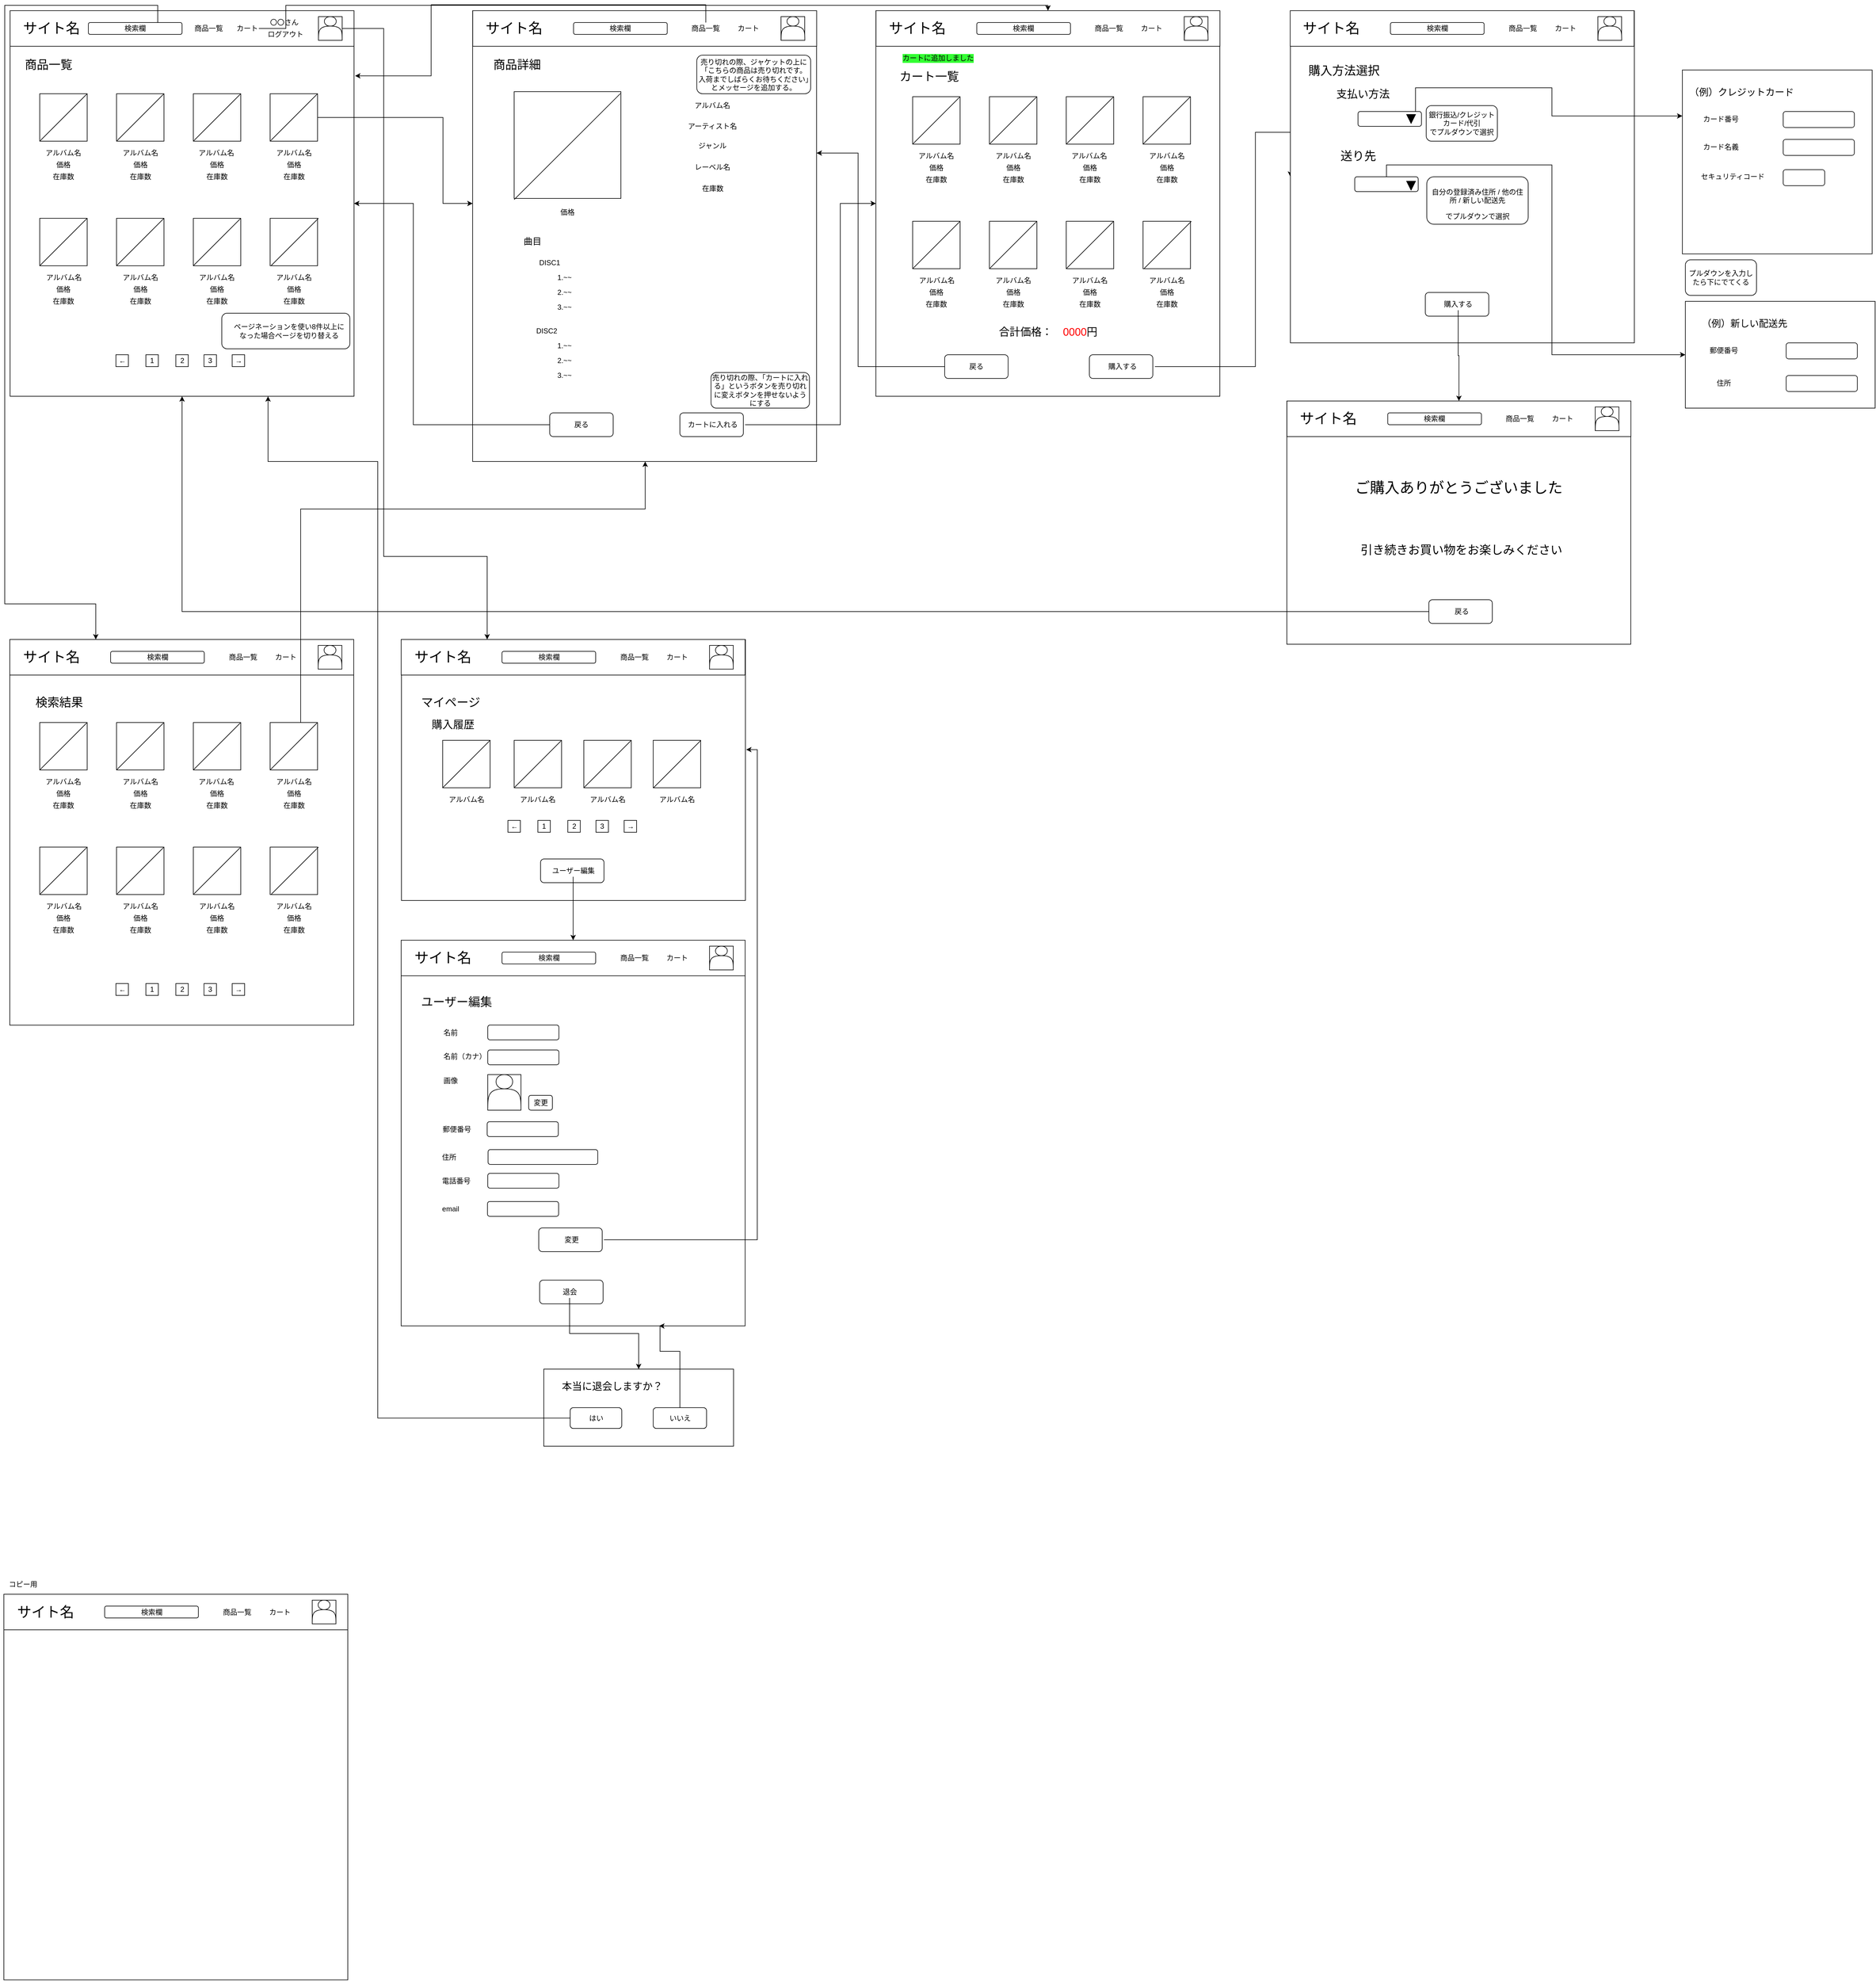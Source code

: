 <mxfile version="10.8.4" type="github"><diagram id="27jpfxd1p0nMtDuuToqC" name="shop_user"><mxGraphModel dx="918" dy="592" grid="1" gridSize="10" guides="1" tooltips="1" connect="1" arrows="1" fold="1" page="1" pageScale="1" pageWidth="3300" pageHeight="4681" math="0" shadow="0"><root><mxCell id="0"/><mxCell id="1" parent="0"/><mxCell id="nbRsAc8dMnzNnwtoOe1l-177" value="" style="rounded=0;whiteSpace=wrap;html=1;" parent="1" vertex="1"><mxGeometry x="2173" y="678" width="580" height="410" as="geometry"/></mxCell><mxCell id="ihCAdAtYytXZP0cUQ89L-1" value="" style="rounded=0;whiteSpace=wrap;html=1;" parent="1" vertex="1"><mxGeometry x="20" y="20" width="580" height="650" as="geometry"/></mxCell><mxCell id="ihCAdAtYytXZP0cUQ89L-11" value="" style="rounded=0;whiteSpace=wrap;html=1;" parent="1" vertex="1"><mxGeometry x="20" y="20" width="580" height="60" as="geometry"/></mxCell><mxCell id="ihCAdAtYytXZP0cUQ89L-12" value="&lt;span style=&quot;font-size: 24px&quot;&gt;サイト名&lt;/span&gt;" style="text;html=1;strokeColor=none;fillColor=none;align=center;verticalAlign=middle;whiteSpace=wrap;rounded=0;" parent="1" vertex="1"><mxGeometry x="40" y="40" width="100" height="20" as="geometry"/></mxCell><mxCell id="ihCAdAtYytXZP0cUQ89L-13" value="" style="rounded=0;whiteSpace=wrap;html=1;" parent="1" vertex="1"><mxGeometry x="540" y="30" width="40" height="40" as="geometry"/></mxCell><mxCell id="ihCAdAtYytXZP0cUQ89L-19" value="商品一覧" style="text;html=1;strokeColor=none;fillColor=none;align=center;verticalAlign=middle;whiteSpace=wrap;rounded=0;" parent="1" vertex="1"><mxGeometry x="309.5" y="40" width="90" height="20" as="geometry"/></mxCell><mxCell id="nbRsAc8dMnzNnwtoOe1l-311" style="edgeStyle=orthogonalEdgeStyle;rounded=0;orthogonalLoop=1;jettySize=auto;html=1;entryX=0.25;entryY=0;entryDx=0;entryDy=0;exitX=0.75;exitY=0;exitDx=0;exitDy=0;" parent="1" source="ihCAdAtYytXZP0cUQ89L-20" target="nbRsAc8dMnzNnwtoOe1l-249" edge="1"><mxGeometry relative="1" as="geometry"><Array as="points"><mxPoint x="269" y="40"/><mxPoint x="269" y="11"/><mxPoint x="11" y="11"/><mxPoint x="11" y="1020"/><mxPoint x="164" y="1020"/></Array></mxGeometry></mxCell><mxCell id="ihCAdAtYytXZP0cUQ89L-20" value="検索欄" style="rounded=1;whiteSpace=wrap;html=1;" parent="1" vertex="1"><mxGeometry x="152" y="40" width="158" height="20" as="geometry"/></mxCell><mxCell id="nbRsAc8dMnzNnwtoOe1l-331" style="edgeStyle=orthogonalEdgeStyle;rounded=0;orthogonalLoop=1;jettySize=auto;html=1;entryX=0.25;entryY=0;entryDx=0;entryDy=0;" parent="1" source="ihCAdAtYytXZP0cUQ89L-21" target="nbRsAc8dMnzNnwtoOe1l-322" edge="1"><mxGeometry relative="1" as="geometry"><Array as="points"><mxPoint x="650" y="50"/><mxPoint x="650" y="940"/><mxPoint x="824" y="940"/></Array></mxGeometry></mxCell><mxCell id="ihCAdAtYytXZP0cUQ89L-21" value="" style="shape=actor;whiteSpace=wrap;html=1;" parent="1" vertex="1"><mxGeometry x="540" y="30" width="40" height="40" as="geometry"/></mxCell><mxCell id="nbRsAc8dMnzNnwtoOe1l-261" style="edgeStyle=orthogonalEdgeStyle;rounded=0;orthogonalLoop=1;jettySize=auto;html=1;entryX=0.5;entryY=0;entryDx=0;entryDy=0;" parent="1" source="ihCAdAtYytXZP0cUQ89L-23" target="nbRsAc8dMnzNnwtoOe1l-117" edge="1"><mxGeometry relative="1" as="geometry"><Array as="points"><mxPoint x="485" y="11"/><mxPoint x="1771" y="11"/></Array></mxGeometry></mxCell><mxCell id="ihCAdAtYytXZP0cUQ89L-23" value="カート" style="text;html=1;strokeColor=none;fillColor=none;align=center;verticalAlign=middle;whiteSpace=wrap;rounded=0;" parent="1" vertex="1"><mxGeometry x="399.5" y="40" width="40" height="20" as="geometry"/></mxCell><mxCell id="ihCAdAtYytXZP0cUQ89L-25" value="&lt;font style=&quot;font-size: 20px&quot;&gt;商品一覧&lt;/font&gt;" style="text;html=1;strokeColor=none;fillColor=none;align=center;verticalAlign=middle;whiteSpace=wrap;rounded=0;fontSize=20;" parent="1" vertex="1"><mxGeometry x="40" y="100" width="90" height="20" as="geometry"/></mxCell><mxCell id="nbRsAc8dMnzNnwtoOe1l-5" value="" style="whiteSpace=wrap;html=1;aspect=fixed;" parent="1" vertex="1"><mxGeometry x="70" y="160" width="80" height="80" as="geometry"/></mxCell><mxCell id="nbRsAc8dMnzNnwtoOe1l-6" value="" style="whiteSpace=wrap;html=1;aspect=fixed;" parent="1" vertex="1"><mxGeometry x="199.5" y="160" width="80" height="80" as="geometry"/></mxCell><mxCell id="nbRsAc8dMnzNnwtoOe1l-7" value="" style="whiteSpace=wrap;html=1;aspect=fixed;" parent="1" vertex="1"><mxGeometry x="329" y="160" width="80" height="80" as="geometry"/></mxCell><mxCell id="nbRsAc8dMnzNnwtoOe1l-173" style="edgeStyle=orthogonalEdgeStyle;rounded=0;orthogonalLoop=1;jettySize=auto;html=1;" parent="1" source="nbRsAc8dMnzNnwtoOe1l-8" target="nbRsAc8dMnzNnwtoOe1l-62" edge="1"><mxGeometry relative="1" as="geometry"><Array as="points"><mxPoint x="750" y="200"/><mxPoint x="750" y="345"/></Array></mxGeometry></mxCell><mxCell id="nbRsAc8dMnzNnwtoOe1l-8" value="" style="whiteSpace=wrap;html=1;aspect=fixed;" parent="1" vertex="1"><mxGeometry x="458.5" y="160" width="80" height="80" as="geometry"/></mxCell><mxCell id="nbRsAc8dMnzNnwtoOe1l-10" value="" style="whiteSpace=wrap;html=1;aspect=fixed;" parent="1" vertex="1"><mxGeometry x="70" y="370" width="80" height="80" as="geometry"/></mxCell><mxCell id="nbRsAc8dMnzNnwtoOe1l-11" value="" style="whiteSpace=wrap;html=1;aspect=fixed;" parent="1" vertex="1"><mxGeometry x="199.5" y="370" width="80" height="80" as="geometry"/></mxCell><mxCell id="nbRsAc8dMnzNnwtoOe1l-12" value="" style="whiteSpace=wrap;html=1;aspect=fixed;" parent="1" vertex="1"><mxGeometry x="329" y="370" width="80" height="80" as="geometry"/></mxCell><mxCell id="nbRsAc8dMnzNnwtoOe1l-13" value="" style="whiteSpace=wrap;html=1;aspect=fixed;" parent="1" vertex="1"><mxGeometry x="458.5" y="370" width="80" height="80" as="geometry"/></mxCell><mxCell id="nbRsAc8dMnzNnwtoOe1l-14" value="アルバム名" style="text;html=1;strokeColor=none;fillColor=none;align=center;verticalAlign=middle;whiteSpace=wrap;rounded=0;" parent="1" vertex="1"><mxGeometry x="75" y="250" width="70" height="20" as="geometry"/></mxCell><mxCell id="nbRsAc8dMnzNnwtoOe1l-15" value="価格" style="text;html=1;strokeColor=none;fillColor=none;align=center;verticalAlign=middle;whiteSpace=wrap;rounded=0;" parent="1" vertex="1"><mxGeometry x="90" y="270" width="40" height="20" as="geometry"/></mxCell><mxCell id="nbRsAc8dMnzNnwtoOe1l-16" value="在庫数" style="text;html=1;strokeColor=none;fillColor=none;align=center;verticalAlign=middle;whiteSpace=wrap;rounded=0;" parent="1" vertex="1"><mxGeometry x="90" y="290" width="40" height="20" as="geometry"/></mxCell><mxCell id="nbRsAc8dMnzNnwtoOe1l-18" value="価格" style="text;html=1;strokeColor=none;fillColor=none;align=center;verticalAlign=middle;whiteSpace=wrap;rounded=0;" parent="1" vertex="1"><mxGeometry x="219.5" y="270" width="40" height="20" as="geometry"/></mxCell><mxCell id="nbRsAc8dMnzNnwtoOe1l-19" value="在庫数" style="text;html=1;strokeColor=none;fillColor=none;align=center;verticalAlign=middle;whiteSpace=wrap;rounded=0;" parent="1" vertex="1"><mxGeometry x="219.5" y="290" width="40" height="20" as="geometry"/></mxCell><mxCell id="nbRsAc8dMnzNnwtoOe1l-27" value="価格" style="text;html=1;strokeColor=none;fillColor=none;align=center;verticalAlign=middle;whiteSpace=wrap;rounded=0;" parent="1" vertex="1"><mxGeometry x="349" y="270" width="40" height="20" as="geometry"/></mxCell><mxCell id="nbRsAc8dMnzNnwtoOe1l-28" value="在庫数" style="text;html=1;strokeColor=none;fillColor=none;align=center;verticalAlign=middle;whiteSpace=wrap;rounded=0;" parent="1" vertex="1"><mxGeometry x="349" y="290" width="40" height="20" as="geometry"/></mxCell><mxCell id="nbRsAc8dMnzNnwtoOe1l-30" value="価格" style="text;html=1;strokeColor=none;fillColor=none;align=center;verticalAlign=middle;whiteSpace=wrap;rounded=0;" parent="1" vertex="1"><mxGeometry x="478.5" y="270" width="40" height="20" as="geometry"/></mxCell><mxCell id="nbRsAc8dMnzNnwtoOe1l-31" value="在庫数" style="text;html=1;strokeColor=none;fillColor=none;align=center;verticalAlign=middle;whiteSpace=wrap;rounded=0;" parent="1" vertex="1"><mxGeometry x="478.5" y="290" width="40" height="20" as="geometry"/></mxCell><mxCell id="nbRsAc8dMnzNnwtoOe1l-33" value="価格" style="text;html=1;strokeColor=none;fillColor=none;align=center;verticalAlign=middle;whiteSpace=wrap;rounded=0;" parent="1" vertex="1"><mxGeometry x="90" y="480" width="40" height="20" as="geometry"/></mxCell><mxCell id="nbRsAc8dMnzNnwtoOe1l-34" value="在庫数" style="text;html=1;strokeColor=none;fillColor=none;align=center;verticalAlign=middle;whiteSpace=wrap;rounded=0;" parent="1" vertex="1"><mxGeometry x="90" y="500" width="40" height="20" as="geometry"/></mxCell><mxCell id="nbRsAc8dMnzNnwtoOe1l-36" value="価格" style="text;html=1;strokeColor=none;fillColor=none;align=center;verticalAlign=middle;whiteSpace=wrap;rounded=0;" parent="1" vertex="1"><mxGeometry x="219.5" y="480" width="40" height="20" as="geometry"/></mxCell><mxCell id="nbRsAc8dMnzNnwtoOe1l-37" value="在庫数" style="text;html=1;strokeColor=none;fillColor=none;align=center;verticalAlign=middle;whiteSpace=wrap;rounded=0;" parent="1" vertex="1"><mxGeometry x="219.5" y="500" width="40" height="20" as="geometry"/></mxCell><mxCell id="nbRsAc8dMnzNnwtoOe1l-39" value="価格" style="text;html=1;strokeColor=none;fillColor=none;align=center;verticalAlign=middle;whiteSpace=wrap;rounded=0;" parent="1" vertex="1"><mxGeometry x="349" y="480" width="40" height="20" as="geometry"/></mxCell><mxCell id="nbRsAc8dMnzNnwtoOe1l-40" value="在庫数" style="text;html=1;strokeColor=none;fillColor=none;align=center;verticalAlign=middle;whiteSpace=wrap;rounded=0;" parent="1" vertex="1"><mxGeometry x="349" y="500" width="40" height="20" as="geometry"/></mxCell><mxCell id="nbRsAc8dMnzNnwtoOe1l-42" value="価格" style="text;html=1;strokeColor=none;fillColor=none;align=center;verticalAlign=middle;whiteSpace=wrap;rounded=0;" parent="1" vertex="1"><mxGeometry x="478.5" y="480" width="40" height="20" as="geometry"/></mxCell><mxCell id="nbRsAc8dMnzNnwtoOe1l-43" value="在庫数" style="text;html=1;strokeColor=none;fillColor=none;align=center;verticalAlign=middle;whiteSpace=wrap;rounded=0;" parent="1" vertex="1"><mxGeometry x="478.5" y="500" width="40" height="20" as="geometry"/></mxCell><mxCell id="nbRsAc8dMnzNnwtoOe1l-44" value="" style="endArrow=none;html=1;entryX=1;entryY=0;entryDx=0;entryDy=0;entryPerimeter=0;" parent="1" target="nbRsAc8dMnzNnwtoOe1l-10" edge="1"><mxGeometry width="50" height="50" relative="1" as="geometry"><mxPoint x="70" y="450" as="sourcePoint"/><mxPoint x="120" y="400" as="targetPoint"/></mxGeometry></mxCell><mxCell id="nbRsAc8dMnzNnwtoOe1l-45" value="" style="endArrow=none;html=1;entryX=1;entryY=0;entryDx=0;entryDy=0;entryPerimeter=0;" parent="1" edge="1"><mxGeometry width="50" height="50" relative="1" as="geometry"><mxPoint x="70" y="240" as="sourcePoint"/><mxPoint x="150" y="160" as="targetPoint"/></mxGeometry></mxCell><mxCell id="nbRsAc8dMnzNnwtoOe1l-46" value="" style="endArrow=none;html=1;entryX=1;entryY=0;entryDx=0;entryDy=0;entryPerimeter=0;" parent="1" edge="1"><mxGeometry width="50" height="50" relative="1" as="geometry"><mxPoint x="458.5" y="240" as="sourcePoint"/><mxPoint x="538.5" y="160" as="targetPoint"/></mxGeometry></mxCell><mxCell id="nbRsAc8dMnzNnwtoOe1l-47" value="" style="endArrow=none;html=1;entryX=1;entryY=0;entryDx=0;entryDy=0;entryPerimeter=0;" parent="1" edge="1"><mxGeometry width="50" height="50" relative="1" as="geometry"><mxPoint x="329" y="450" as="sourcePoint"/><mxPoint x="409" y="370" as="targetPoint"/></mxGeometry></mxCell><mxCell id="nbRsAc8dMnzNnwtoOe1l-49" value="" style="endArrow=none;html=1;entryX=1;entryY=0;entryDx=0;entryDy=0;entryPerimeter=0;" parent="1" edge="1"><mxGeometry width="50" height="50" relative="1" as="geometry"><mxPoint x="460" y="450" as="sourcePoint"/><mxPoint x="540" y="370" as="targetPoint"/></mxGeometry></mxCell><mxCell id="nbRsAc8dMnzNnwtoOe1l-50" value="" style="endArrow=none;html=1;entryX=1;entryY=0;entryDx=0;entryDy=0;entryPerimeter=0;" parent="1" edge="1"><mxGeometry width="50" height="50" relative="1" as="geometry"><mxPoint x="329" y="240" as="sourcePoint"/><mxPoint x="409" y="160" as="targetPoint"/></mxGeometry></mxCell><mxCell id="nbRsAc8dMnzNnwtoOe1l-51" value="" style="endArrow=none;html=1;entryX=1;entryY=0;entryDx=0;entryDy=0;entryPerimeter=0;" parent="1" edge="1"><mxGeometry width="50" height="50" relative="1" as="geometry"><mxPoint x="199.5" y="450" as="sourcePoint"/><mxPoint x="279.5" y="370" as="targetPoint"/></mxGeometry></mxCell><mxCell id="nbRsAc8dMnzNnwtoOe1l-52" value="" style="endArrow=none;html=1;entryX=1;entryY=0;entryDx=0;entryDy=0;entryPerimeter=0;" parent="1" edge="1"><mxGeometry width="50" height="50" relative="1" as="geometry"><mxPoint x="199.5" y="240" as="sourcePoint"/><mxPoint x="279.5" y="160" as="targetPoint"/></mxGeometry></mxCell><mxCell id="nbRsAc8dMnzNnwtoOe1l-53" value="←" style="rounded=0;whiteSpace=wrap;html=1;" parent="1" vertex="1"><mxGeometry x="198.5" y="600" width="21" height="20" as="geometry"/></mxCell><mxCell id="nbRsAc8dMnzNnwtoOe1l-54" value="1" style="rounded=0;whiteSpace=wrap;html=1;" parent="1" vertex="1"><mxGeometry x="249" y="600" width="21" height="20" as="geometry"/></mxCell><mxCell id="nbRsAc8dMnzNnwtoOe1l-55" value="2" style="rounded=0;whiteSpace=wrap;html=1;" parent="1" vertex="1"><mxGeometry x="299.5" y="600" width="21" height="20" as="geometry"/></mxCell><mxCell id="nbRsAc8dMnzNnwtoOe1l-57" value="3" style="rounded=0;whiteSpace=wrap;html=1;" parent="1" vertex="1"><mxGeometry x="347" y="600" width="21" height="20" as="geometry"/></mxCell><mxCell id="nbRsAc8dMnzNnwtoOe1l-58" value="→" style="rounded=0;whiteSpace=wrap;html=1;" parent="1" vertex="1"><mxGeometry x="394.5" y="600" width="21" height="20" as="geometry"/></mxCell><mxCell id="nbRsAc8dMnzNnwtoOe1l-62" value="" style="rounded=0;whiteSpace=wrap;html=1;" parent="1" vertex="1"><mxGeometry x="800" y="20" width="580" height="760" as="geometry"/></mxCell><mxCell id="nbRsAc8dMnzNnwtoOe1l-70" value="" style="rounded=0;whiteSpace=wrap;html=1;" parent="1" vertex="1"><mxGeometry x="800.167" y="20" width="580" height="60" as="geometry"/></mxCell><mxCell id="nbRsAc8dMnzNnwtoOe1l-71" value="&lt;span style=&quot;font-size: 24px&quot;&gt;サイト名&lt;/span&gt;" style="text;html=1;strokeColor=none;fillColor=none;align=center;verticalAlign=middle;whiteSpace=wrap;rounded=0;" parent="1" vertex="1"><mxGeometry x="820.167" y="40" width="100" height="20" as="geometry"/></mxCell><mxCell id="nbRsAc8dMnzNnwtoOe1l-332" style="edgeStyle=orthogonalEdgeStyle;rounded=0;orthogonalLoop=1;jettySize=auto;html=1;entryX=1.003;entryY=0.169;entryDx=0;entryDy=0;entryPerimeter=0;" parent="1" source="nbRsAc8dMnzNnwtoOe1l-72" target="ihCAdAtYytXZP0cUQ89L-1" edge="1"><mxGeometry relative="1" as="geometry"><Array as="points"><mxPoint x="1194" y="10"/><mxPoint x="730" y="10"/><mxPoint x="730" y="130"/></Array></mxGeometry></mxCell><mxCell id="nbRsAc8dMnzNnwtoOe1l-72" value="商品一覧" style="text;html=1;strokeColor=none;fillColor=none;align=center;verticalAlign=middle;whiteSpace=wrap;rounded=0;" parent="1" vertex="1"><mxGeometry x="1148.167" y="40" width="90" height="20" as="geometry"/></mxCell><mxCell id="nbRsAc8dMnzNnwtoOe1l-73" value="検索欄" style="rounded=1;whiteSpace=wrap;html=1;" parent="1" vertex="1"><mxGeometry x="970.167" y="40" width="158" height="20" as="geometry"/></mxCell><mxCell id="nbRsAc8dMnzNnwtoOe1l-75" value="カート" style="text;html=1;strokeColor=none;fillColor=none;align=center;verticalAlign=middle;whiteSpace=wrap;rounded=0;" parent="1" vertex="1"><mxGeometry x="1245.167" y="40" width="40" height="20" as="geometry"/></mxCell><mxCell id="nbRsAc8dMnzNnwtoOe1l-76" value="&lt;font style=&quot;font-size: 20px&quot;&gt;商品詳細&lt;/font&gt;" style="text;html=1;strokeColor=none;fillColor=none;align=center;verticalAlign=middle;whiteSpace=wrap;rounded=0;fontSize=20;" parent="1" vertex="1"><mxGeometry x="830" y="100" width="90" height="20" as="geometry"/></mxCell><mxCell id="nbRsAc8dMnzNnwtoOe1l-77" value="" style="whiteSpace=wrap;html=1;aspect=fixed;" parent="1" vertex="1"><mxGeometry x="870" y="156.5" width="180" height="180" as="geometry"/></mxCell><mxCell id="nbRsAc8dMnzNnwtoOe1l-78" value="" style="endArrow=none;html=1;entryX=0.996;entryY=0.017;entryDx=0;entryDy=0;entryPerimeter=0;" parent="1" target="nbRsAc8dMnzNnwtoOe1l-77" edge="1"><mxGeometry width="50" height="50" relative="1" as="geometry"><mxPoint x="870" y="338.5" as="sourcePoint"/><mxPoint x="970" y="276.5" as="targetPoint"/></mxGeometry></mxCell><mxCell id="nbRsAc8dMnzNnwtoOe1l-81" value="アルバム名" style="text;html=1;strokeColor=none;fillColor=none;align=center;verticalAlign=middle;whiteSpace=wrap;rounded=0;" parent="1" vertex="1"><mxGeometry x="1166" y="170" width="77" height="20" as="geometry"/></mxCell><mxCell id="nbRsAc8dMnzNnwtoOe1l-82" value="アーティスト名" style="text;html=1;strokeColor=none;fillColor=none;align=center;verticalAlign=middle;whiteSpace=wrap;rounded=0;" parent="1" vertex="1"><mxGeometry x="1153" y="205" width="103" height="20" as="geometry"/></mxCell><mxCell id="nbRsAc8dMnzNnwtoOe1l-83" value="価格" style="text;html=1;strokeColor=none;fillColor=none;align=center;verticalAlign=middle;whiteSpace=wrap;rounded=0;" parent="1" vertex="1"><mxGeometry x="910" y="340" width="100" height="40" as="geometry"/></mxCell><mxCell id="nbRsAc8dMnzNnwtoOe1l-84" value="ジャンル" style="text;html=1;strokeColor=none;fillColor=none;align=center;verticalAlign=middle;whiteSpace=wrap;rounded=0;" parent="1" vertex="1"><mxGeometry x="1178" y="237.5" width="53" height="20" as="geometry"/></mxCell><mxCell id="nbRsAc8dMnzNnwtoOe1l-85" value="レーベル名" style="text;html=1;strokeColor=none;fillColor=none;align=center;verticalAlign=middle;whiteSpace=wrap;rounded=0;" parent="1" vertex="1"><mxGeometry x="1163" y="274" width="83" height="20" as="geometry"/></mxCell><mxCell id="nbRsAc8dMnzNnwtoOe1l-86" value="&lt;font style=&quot;font-size: 15px&quot;&gt;曲目&lt;/font&gt;" style="text;html=1;strokeColor=none;fillColor=none;align=center;verticalAlign=middle;whiteSpace=wrap;rounded=0;" parent="1" vertex="1"><mxGeometry x="880.5" y="397.5" width="40" height="20" as="geometry"/></mxCell><mxCell id="nbRsAc8dMnzNnwtoOe1l-87" value="在庫数" style="text;html=1;strokeColor=none;fillColor=none;align=center;verticalAlign=middle;whiteSpace=wrap;rounded=0;" parent="1" vertex="1"><mxGeometry x="1184.5" y="310" width="40" height="20" as="geometry"/></mxCell><mxCell id="nbRsAc8dMnzNnwtoOe1l-89" value="アルバム名" style="text;html=1;strokeColor=none;fillColor=none;align=center;verticalAlign=middle;whiteSpace=wrap;rounded=0;" parent="1" vertex="1"><mxGeometry x="204.5" y="250" width="70" height="20" as="geometry"/></mxCell><mxCell id="nbRsAc8dMnzNnwtoOe1l-92" value="アルバム名" style="text;html=1;strokeColor=none;fillColor=none;align=center;verticalAlign=middle;whiteSpace=wrap;rounded=0;" parent="1" vertex="1"><mxGeometry x="333" y="250" width="70" height="20" as="geometry"/></mxCell><mxCell id="nbRsAc8dMnzNnwtoOe1l-93" value="アルバム名" style="text;html=1;strokeColor=none;fillColor=none;align=center;verticalAlign=middle;whiteSpace=wrap;rounded=0;" parent="1" vertex="1"><mxGeometry x="463.5" y="250" width="70" height="20" as="geometry"/></mxCell><mxCell id="nbRsAc8dMnzNnwtoOe1l-94" value="アルバム名" style="text;html=1;strokeColor=none;fillColor=none;align=center;verticalAlign=middle;whiteSpace=wrap;rounded=0;" parent="1" vertex="1"><mxGeometry x="463.5" y="460" width="70" height="20" as="geometry"/></mxCell><mxCell id="nbRsAc8dMnzNnwtoOe1l-95" value="アルバム名" style="text;html=1;strokeColor=none;fillColor=none;align=center;verticalAlign=middle;whiteSpace=wrap;rounded=0;" parent="1" vertex="1"><mxGeometry x="334" y="460" width="70" height="20" as="geometry"/></mxCell><mxCell id="nbRsAc8dMnzNnwtoOe1l-96" value="アルバム名" style="text;html=1;strokeColor=none;fillColor=none;align=center;verticalAlign=middle;whiteSpace=wrap;rounded=0;" parent="1" vertex="1"><mxGeometry x="204.5" y="460" width="70" height="20" as="geometry"/></mxCell><mxCell id="nbRsAc8dMnzNnwtoOe1l-97" value="アルバム名" style="text;html=1;strokeColor=none;fillColor=none;align=center;verticalAlign=middle;whiteSpace=wrap;rounded=0;" parent="1" vertex="1"><mxGeometry x="76" y="460" width="70" height="20" as="geometry"/></mxCell><mxCell id="nbRsAc8dMnzNnwtoOe1l-107" value="1.~~" style="text;html=1;strokeColor=none;fillColor=none;align=center;verticalAlign=middle;whiteSpace=wrap;rounded=0;" parent="1" vertex="1"><mxGeometry x="934.5" y="460" width="40" height="20" as="geometry"/></mxCell><mxCell id="nbRsAc8dMnzNnwtoOe1l-108" value="2.~~&lt;br&gt;" style="text;html=1;strokeColor=none;fillColor=none;align=center;verticalAlign=middle;whiteSpace=wrap;rounded=0;" parent="1" vertex="1"><mxGeometry x="934.5" y="485" width="40" height="20" as="geometry"/></mxCell><mxCell id="nbRsAc8dMnzNnwtoOe1l-109" value="3.~~&lt;br&gt;" style="text;html=1;strokeColor=none;fillColor=none;align=center;verticalAlign=middle;whiteSpace=wrap;rounded=0;" parent="1" vertex="1"><mxGeometry x="934.5" y="510" width="40" height="20" as="geometry"/></mxCell><mxCell id="nbRsAc8dMnzNnwtoOe1l-111" value="" style="rounded=1;whiteSpace=wrap;html=1;" parent="1" vertex="1"><mxGeometry x="1149.5" y="698" width="107" height="40" as="geometry"/></mxCell><mxCell id="nbRsAc8dMnzNnwtoOe1l-171" style="edgeStyle=orthogonalEdgeStyle;rounded=0;orthogonalLoop=1;jettySize=auto;html=1;" parent="1" source="nbRsAc8dMnzNnwtoOe1l-104" target="nbRsAc8dMnzNnwtoOe1l-116" edge="1"><mxGeometry relative="1" as="geometry"><Array as="points"><mxPoint x="1420" y="718"/><mxPoint x="1420" y="345"/></Array></mxGeometry></mxCell><mxCell id="nbRsAc8dMnzNnwtoOe1l-104" value="カートに入れる" style="text;html=1;strokeColor=none;fillColor=none;align=center;verticalAlign=middle;whiteSpace=wrap;rounded=0;" parent="1" vertex="1"><mxGeometry x="1149.5" y="708" width="110" height="20" as="geometry"/></mxCell><mxCell id="nbRsAc8dMnzNnwtoOe1l-113" value="" style="rounded=0;whiteSpace=wrap;html=1;" parent="1" vertex="1"><mxGeometry x="1320" y="30" width="40" height="40" as="geometry"/></mxCell><mxCell id="nbRsAc8dMnzNnwtoOe1l-74" value="" style="shape=actor;whiteSpace=wrap;html=1;" parent="1" vertex="1"><mxGeometry x="1320.167" y="30" width="40" height="40" as="geometry"/></mxCell><mxCell id="nbRsAc8dMnzNnwtoOe1l-172" style="edgeStyle=orthogonalEdgeStyle;rounded=0;orthogonalLoop=1;jettySize=auto;html=1;" parent="1" source="nbRsAc8dMnzNnwtoOe1l-114" target="ihCAdAtYytXZP0cUQ89L-1" edge="1"><mxGeometry relative="1" as="geometry"><Array as="points"><mxPoint x="700" y="718"/><mxPoint x="700" y="345"/></Array></mxGeometry></mxCell><mxCell id="nbRsAc8dMnzNnwtoOe1l-114" value="戻る" style="rounded=1;whiteSpace=wrap;html=1;" parent="1" vertex="1"><mxGeometry x="930" y="698" width="107" height="40" as="geometry"/></mxCell><mxCell id="nbRsAc8dMnzNnwtoOe1l-116" value="" style="rounded=0;whiteSpace=wrap;html=1;" parent="1" vertex="1"><mxGeometry x="1480" y="20" width="580" height="650" as="geometry"/></mxCell><mxCell id="nbRsAc8dMnzNnwtoOe1l-117" value="" style="rounded=0;whiteSpace=wrap;html=1;" parent="1" vertex="1"><mxGeometry x="1480.167" y="20" width="580" height="60" as="geometry"/></mxCell><mxCell id="nbRsAc8dMnzNnwtoOe1l-118" value="&lt;span style=&quot;font-size: 24px&quot;&gt;サイト名&lt;/span&gt;" style="text;html=1;strokeColor=none;fillColor=none;align=center;verticalAlign=middle;whiteSpace=wrap;rounded=0;" parent="1" vertex="1"><mxGeometry x="1500.167" y="40" width="100" height="20" as="geometry"/></mxCell><mxCell id="nbRsAc8dMnzNnwtoOe1l-119" value="商品一覧" style="text;html=1;strokeColor=none;fillColor=none;align=center;verticalAlign=middle;whiteSpace=wrap;rounded=0;" parent="1" vertex="1"><mxGeometry x="1828.167" y="40" width="90" height="20" as="geometry"/></mxCell><mxCell id="nbRsAc8dMnzNnwtoOe1l-120" value="検索欄" style="rounded=1;whiteSpace=wrap;html=1;" parent="1" vertex="1"><mxGeometry x="1650.167" y="40" width="158" height="20" as="geometry"/></mxCell><mxCell id="nbRsAc8dMnzNnwtoOe1l-121" value="カート" style="text;html=1;strokeColor=none;fillColor=none;align=center;verticalAlign=middle;whiteSpace=wrap;rounded=0;" parent="1" vertex="1"><mxGeometry x="1925.167" y="40" width="40" height="20" as="geometry"/></mxCell><mxCell id="nbRsAc8dMnzNnwtoOe1l-122" value="" style="rounded=0;whiteSpace=wrap;html=1;" parent="1" vertex="1"><mxGeometry x="2000" y="30" width="40" height="40" as="geometry"/></mxCell><mxCell id="nbRsAc8dMnzNnwtoOe1l-123" value="" style="shape=actor;whiteSpace=wrap;html=1;" parent="1" vertex="1"><mxGeometry x="2000.167" y="30" width="40" height="40" as="geometry"/></mxCell><mxCell id="nbRsAc8dMnzNnwtoOe1l-125" value="&lt;font style=&quot;font-size: 20px&quot;&gt;カート一覧&lt;/font&gt;" style="text;html=1;strokeColor=none;fillColor=none;align=center;verticalAlign=middle;whiteSpace=wrap;rounded=0;fontSize=20;" parent="1" vertex="1"><mxGeometry x="1510" y="120" width="120" height="20" as="geometry"/></mxCell><mxCell id="nbRsAc8dMnzNnwtoOe1l-126" value="" style="whiteSpace=wrap;html=1;aspect=fixed;" parent="1" vertex="1"><mxGeometry x="1542" y="165" width="80" height="80" as="geometry"/></mxCell><mxCell id="nbRsAc8dMnzNnwtoOe1l-127" value="" style="whiteSpace=wrap;html=1;aspect=fixed;" parent="1" vertex="1"><mxGeometry x="1671.5" y="165" width="80" height="80" as="geometry"/></mxCell><mxCell id="nbRsAc8dMnzNnwtoOe1l-128" value="" style="whiteSpace=wrap;html=1;aspect=fixed;" parent="1" vertex="1"><mxGeometry x="1801" y="165" width="80" height="80" as="geometry"/></mxCell><mxCell id="nbRsAc8dMnzNnwtoOe1l-129" value="" style="whiteSpace=wrap;html=1;aspect=fixed;" parent="1" vertex="1"><mxGeometry x="1930.5" y="165" width="80" height="80" as="geometry"/></mxCell><mxCell id="nbRsAc8dMnzNnwtoOe1l-130" value="" style="whiteSpace=wrap;html=1;aspect=fixed;" parent="1" vertex="1"><mxGeometry x="1542" y="375" width="80" height="80" as="geometry"/></mxCell><mxCell id="nbRsAc8dMnzNnwtoOe1l-131" value="" style="whiteSpace=wrap;html=1;aspect=fixed;" parent="1" vertex="1"><mxGeometry x="1671.5" y="375" width="80" height="80" as="geometry"/></mxCell><mxCell id="nbRsAc8dMnzNnwtoOe1l-132" value="" style="whiteSpace=wrap;html=1;aspect=fixed;" parent="1" vertex="1"><mxGeometry x="1801" y="375" width="80" height="80" as="geometry"/></mxCell><mxCell id="nbRsAc8dMnzNnwtoOe1l-133" value="" style="whiteSpace=wrap;html=1;aspect=fixed;" parent="1" vertex="1"><mxGeometry x="1930.5" y="375" width="80" height="80" as="geometry"/></mxCell><mxCell id="nbRsAc8dMnzNnwtoOe1l-134" value="アルバム名" style="text;html=1;strokeColor=none;fillColor=none;align=center;verticalAlign=middle;whiteSpace=wrap;rounded=0;" parent="1" vertex="1"><mxGeometry x="1547" y="255" width="70" height="20" as="geometry"/></mxCell><mxCell id="nbRsAc8dMnzNnwtoOe1l-135" value="価格" style="text;html=1;strokeColor=none;fillColor=none;align=center;verticalAlign=middle;whiteSpace=wrap;rounded=0;" parent="1" vertex="1"><mxGeometry x="1562" y="275" width="40" height="20" as="geometry"/></mxCell><mxCell id="nbRsAc8dMnzNnwtoOe1l-136" value="在庫数" style="text;html=1;strokeColor=none;fillColor=none;align=center;verticalAlign=middle;whiteSpace=wrap;rounded=0;" parent="1" vertex="1"><mxGeometry x="1562" y="295" width="40" height="20" as="geometry"/></mxCell><mxCell id="nbRsAc8dMnzNnwtoOe1l-137" value="価格" style="text;html=1;strokeColor=none;fillColor=none;align=center;verticalAlign=middle;whiteSpace=wrap;rounded=0;" parent="1" vertex="1"><mxGeometry x="1691.5" y="275" width="40" height="20" as="geometry"/></mxCell><mxCell id="nbRsAc8dMnzNnwtoOe1l-138" value="在庫数" style="text;html=1;strokeColor=none;fillColor=none;align=center;verticalAlign=middle;whiteSpace=wrap;rounded=0;" parent="1" vertex="1"><mxGeometry x="1691.5" y="295" width="40" height="20" as="geometry"/></mxCell><mxCell id="nbRsAc8dMnzNnwtoOe1l-139" value="価格" style="text;html=1;strokeColor=none;fillColor=none;align=center;verticalAlign=middle;whiteSpace=wrap;rounded=0;" parent="1" vertex="1"><mxGeometry x="1821" y="275" width="40" height="20" as="geometry"/></mxCell><mxCell id="nbRsAc8dMnzNnwtoOe1l-140" value="在庫数" style="text;html=1;strokeColor=none;fillColor=none;align=center;verticalAlign=middle;whiteSpace=wrap;rounded=0;" parent="1" vertex="1"><mxGeometry x="1821" y="295" width="40" height="20" as="geometry"/></mxCell><mxCell id="nbRsAc8dMnzNnwtoOe1l-141" value="価格" style="text;html=1;strokeColor=none;fillColor=none;align=center;verticalAlign=middle;whiteSpace=wrap;rounded=0;" parent="1" vertex="1"><mxGeometry x="1950.5" y="275" width="40" height="20" as="geometry"/></mxCell><mxCell id="nbRsAc8dMnzNnwtoOe1l-142" value="在庫数" style="text;html=1;strokeColor=none;fillColor=none;align=center;verticalAlign=middle;whiteSpace=wrap;rounded=0;" parent="1" vertex="1"><mxGeometry x="1950.5" y="295" width="40" height="20" as="geometry"/></mxCell><mxCell id="nbRsAc8dMnzNnwtoOe1l-143" value="価格" style="text;html=1;strokeColor=none;fillColor=none;align=center;verticalAlign=middle;whiteSpace=wrap;rounded=0;" parent="1" vertex="1"><mxGeometry x="1562" y="485" width="40" height="20" as="geometry"/></mxCell><mxCell id="nbRsAc8dMnzNnwtoOe1l-144" value="在庫数" style="text;html=1;strokeColor=none;fillColor=none;align=center;verticalAlign=middle;whiteSpace=wrap;rounded=0;" parent="1" vertex="1"><mxGeometry x="1562" y="505" width="40" height="20" as="geometry"/></mxCell><mxCell id="nbRsAc8dMnzNnwtoOe1l-145" value="価格" style="text;html=1;strokeColor=none;fillColor=none;align=center;verticalAlign=middle;whiteSpace=wrap;rounded=0;" parent="1" vertex="1"><mxGeometry x="1691.5" y="485" width="40" height="20" as="geometry"/></mxCell><mxCell id="nbRsAc8dMnzNnwtoOe1l-146" value="在庫数" style="text;html=1;strokeColor=none;fillColor=none;align=center;verticalAlign=middle;whiteSpace=wrap;rounded=0;" parent="1" vertex="1"><mxGeometry x="1691.5" y="505" width="40" height="20" as="geometry"/></mxCell><mxCell id="nbRsAc8dMnzNnwtoOe1l-147" value="価格" style="text;html=1;strokeColor=none;fillColor=none;align=center;verticalAlign=middle;whiteSpace=wrap;rounded=0;" parent="1" vertex="1"><mxGeometry x="1821" y="485" width="40" height="20" as="geometry"/></mxCell><mxCell id="nbRsAc8dMnzNnwtoOe1l-148" value="在庫数" style="text;html=1;strokeColor=none;fillColor=none;align=center;verticalAlign=middle;whiteSpace=wrap;rounded=0;" parent="1" vertex="1"><mxGeometry x="1821" y="505" width="40" height="20" as="geometry"/></mxCell><mxCell id="nbRsAc8dMnzNnwtoOe1l-149" value="価格" style="text;html=1;strokeColor=none;fillColor=none;align=center;verticalAlign=middle;whiteSpace=wrap;rounded=0;" parent="1" vertex="1"><mxGeometry x="1950.5" y="485" width="40" height="20" as="geometry"/></mxCell><mxCell id="nbRsAc8dMnzNnwtoOe1l-150" value="在庫数" style="text;html=1;strokeColor=none;fillColor=none;align=center;verticalAlign=middle;whiteSpace=wrap;rounded=0;" parent="1" vertex="1"><mxGeometry x="1950.5" y="505" width="40" height="20" as="geometry"/></mxCell><mxCell id="nbRsAc8dMnzNnwtoOe1l-151" value="" style="endArrow=none;html=1;entryX=1;entryY=0;entryDx=0;entryDy=0;entryPerimeter=0;" parent="1" target="nbRsAc8dMnzNnwtoOe1l-130" edge="1"><mxGeometry width="50" height="50" relative="1" as="geometry"><mxPoint x="1542" y="455" as="sourcePoint"/><mxPoint x="1592" y="405" as="targetPoint"/></mxGeometry></mxCell><mxCell id="nbRsAc8dMnzNnwtoOe1l-152" value="" style="endArrow=none;html=1;entryX=1;entryY=0;entryDx=0;entryDy=0;entryPerimeter=0;" parent="1" edge="1"><mxGeometry width="50" height="50" relative="1" as="geometry"><mxPoint x="1542" y="245" as="sourcePoint"/><mxPoint x="1622" y="165" as="targetPoint"/></mxGeometry></mxCell><mxCell id="nbRsAc8dMnzNnwtoOe1l-153" value="" style="endArrow=none;html=1;entryX=1;entryY=0;entryDx=0;entryDy=0;entryPerimeter=0;" parent="1" edge="1"><mxGeometry width="50" height="50" relative="1" as="geometry"><mxPoint x="1930.5" y="245" as="sourcePoint"/><mxPoint x="2010.5" y="165" as="targetPoint"/></mxGeometry></mxCell><mxCell id="nbRsAc8dMnzNnwtoOe1l-154" value="" style="endArrow=none;html=1;entryX=1;entryY=0;entryDx=0;entryDy=0;entryPerimeter=0;" parent="1" edge="1"><mxGeometry width="50" height="50" relative="1" as="geometry"><mxPoint x="1801" y="455" as="sourcePoint"/><mxPoint x="1881" y="375" as="targetPoint"/></mxGeometry></mxCell><mxCell id="nbRsAc8dMnzNnwtoOe1l-155" value="" style="endArrow=none;html=1;entryX=1;entryY=0;entryDx=0;entryDy=0;entryPerimeter=0;" parent="1" edge="1"><mxGeometry width="50" height="50" relative="1" as="geometry"><mxPoint x="1932" y="455" as="sourcePoint"/><mxPoint x="2012" y="375" as="targetPoint"/></mxGeometry></mxCell><mxCell id="nbRsAc8dMnzNnwtoOe1l-156" value="" style="endArrow=none;html=1;entryX=1;entryY=0;entryDx=0;entryDy=0;entryPerimeter=0;" parent="1" edge="1"><mxGeometry width="50" height="50" relative="1" as="geometry"><mxPoint x="1801" y="245" as="sourcePoint"/><mxPoint x="1881" y="165" as="targetPoint"/></mxGeometry></mxCell><mxCell id="nbRsAc8dMnzNnwtoOe1l-157" value="" style="endArrow=none;html=1;entryX=1;entryY=0;entryDx=0;entryDy=0;entryPerimeter=0;" parent="1" edge="1"><mxGeometry width="50" height="50" relative="1" as="geometry"><mxPoint x="1671.5" y="455" as="sourcePoint"/><mxPoint x="1751.5" y="375" as="targetPoint"/></mxGeometry></mxCell><mxCell id="nbRsAc8dMnzNnwtoOe1l-158" value="" style="endArrow=none;html=1;entryX=1;entryY=0;entryDx=0;entryDy=0;entryPerimeter=0;" parent="1" edge="1"><mxGeometry width="50" height="50" relative="1" as="geometry"><mxPoint x="1671.5" y="245" as="sourcePoint"/><mxPoint x="1751.5" y="165" as="targetPoint"/></mxGeometry></mxCell><mxCell id="nbRsAc8dMnzNnwtoOe1l-159" value="アルバム名" style="text;html=1;strokeColor=none;fillColor=none;align=center;verticalAlign=middle;whiteSpace=wrap;rounded=0;" parent="1" vertex="1"><mxGeometry x="1676.5" y="255" width="70" height="20" as="geometry"/></mxCell><mxCell id="nbRsAc8dMnzNnwtoOe1l-160" value="アルバム名" style="text;html=1;strokeColor=none;fillColor=none;align=center;verticalAlign=middle;whiteSpace=wrap;rounded=0;" parent="1" vertex="1"><mxGeometry x="1805" y="255" width="70" height="20" as="geometry"/></mxCell><mxCell id="nbRsAc8dMnzNnwtoOe1l-161" value="アルバム名" style="text;html=1;strokeColor=none;fillColor=none;align=center;verticalAlign=middle;whiteSpace=wrap;rounded=0;" parent="1" vertex="1"><mxGeometry x="1935.5" y="255" width="70" height="20" as="geometry"/></mxCell><mxCell id="nbRsAc8dMnzNnwtoOe1l-162" value="アルバム名" style="text;html=1;strokeColor=none;fillColor=none;align=center;verticalAlign=middle;whiteSpace=wrap;rounded=0;" parent="1" vertex="1"><mxGeometry x="1935.5" y="465" width="70" height="20" as="geometry"/></mxCell><mxCell id="nbRsAc8dMnzNnwtoOe1l-163" value="アルバム名" style="text;html=1;strokeColor=none;fillColor=none;align=center;verticalAlign=middle;whiteSpace=wrap;rounded=0;" parent="1" vertex="1"><mxGeometry x="1806" y="465" width="70" height="20" as="geometry"/></mxCell><mxCell id="nbRsAc8dMnzNnwtoOe1l-164" value="アルバム名" style="text;html=1;strokeColor=none;fillColor=none;align=center;verticalAlign=middle;whiteSpace=wrap;rounded=0;" parent="1" vertex="1"><mxGeometry x="1676.5" y="465" width="70" height="20" as="geometry"/></mxCell><mxCell id="nbRsAc8dMnzNnwtoOe1l-165" value="アルバム名" style="text;html=1;strokeColor=none;fillColor=none;align=center;verticalAlign=middle;whiteSpace=wrap;rounded=0;" parent="1" vertex="1"><mxGeometry x="1548" y="465" width="70" height="20" as="geometry"/></mxCell><mxCell id="nbRsAc8dMnzNnwtoOe1l-166" value="" style="rounded=1;whiteSpace=wrap;html=1;" parent="1" vertex="1"><mxGeometry x="1840" y="600" width="107" height="40" as="geometry"/></mxCell><mxCell id="nbRsAc8dMnzNnwtoOe1l-226" style="edgeStyle=orthogonalEdgeStyle;rounded=0;orthogonalLoop=1;jettySize=auto;html=1;entryX=0;entryY=0.5;entryDx=0;entryDy=0;" parent="1" source="nbRsAc8dMnzNnwtoOe1l-167" target="nbRsAc8dMnzNnwtoOe1l-213" edge="1"><mxGeometry relative="1" as="geometry"><Array as="points"><mxPoint x="2120" y="620"/><mxPoint x="2120" y="225"/></Array></mxGeometry></mxCell><mxCell id="nbRsAc8dMnzNnwtoOe1l-167" value="購入する" style="text;html=1;strokeColor=none;fillColor=none;align=center;verticalAlign=middle;whiteSpace=wrap;rounded=0;" parent="1" vertex="1"><mxGeometry x="1840.5" y="610" width="110" height="20" as="geometry"/></mxCell><mxCell id="nbRsAc8dMnzNnwtoOe1l-176" style="edgeStyle=orthogonalEdgeStyle;rounded=0;orthogonalLoop=1;jettySize=auto;html=1;" parent="1" source="nbRsAc8dMnzNnwtoOe1l-168" target="nbRsAc8dMnzNnwtoOe1l-62" edge="1"><mxGeometry relative="1" as="geometry"><Array as="points"><mxPoint x="1450" y="620"/><mxPoint x="1450" y="260"/></Array></mxGeometry></mxCell><mxCell id="nbRsAc8dMnzNnwtoOe1l-168" value="戻る" style="rounded=1;whiteSpace=wrap;html=1;" parent="1" vertex="1"><mxGeometry x="1596" y="600" width="107" height="40" as="geometry"/></mxCell><mxCell id="nbRsAc8dMnzNnwtoOe1l-169" value="カートに追加しました&lt;br&gt;" style="text;html=1;align=center;verticalAlign=middle;whiteSpace=wrap;rounded=0;labelBackgroundColor=#33FF33;" parent="1" vertex="1"><mxGeometry x="1520" y="90" width="130" height="20" as="geometry"/></mxCell><mxCell id="nbRsAc8dMnzNnwtoOe1l-174" value="&lt;font style=&quot;font-size: 18px&quot;&gt;合計価格：　&lt;font color=&quot;#ff0000&quot;&gt;0000&lt;/font&gt;円&lt;/font&gt;" style="text;html=1;strokeColor=none;fillColor=none;align=center;verticalAlign=middle;whiteSpace=wrap;rounded=0;labelBackgroundColor=none;" parent="1" vertex="1"><mxGeometry x="1681" y="553" width="179" height="18" as="geometry"/></mxCell><mxCell id="nbRsAc8dMnzNnwtoOe1l-199" value="" style="rounded=0;whiteSpace=wrap;html=1;" parent="1" vertex="1"><mxGeometry x="2173.167" y="678" width="580" height="60" as="geometry"/></mxCell><mxCell id="nbRsAc8dMnzNnwtoOe1l-200" value="&lt;span style=&quot;font-size: 24px&quot;&gt;サイト名&lt;/span&gt;" style="text;html=1;strokeColor=none;fillColor=none;align=center;verticalAlign=middle;whiteSpace=wrap;rounded=0;" parent="1" vertex="1"><mxGeometry x="2193.167" y="698" width="100" height="20" as="geometry"/></mxCell><mxCell id="nbRsAc8dMnzNnwtoOe1l-201" value="商品一覧" style="text;html=1;strokeColor=none;fillColor=none;align=center;verticalAlign=middle;whiteSpace=wrap;rounded=0;" parent="1" vertex="1"><mxGeometry x="2521.167" y="698" width="90" height="20" as="geometry"/></mxCell><mxCell id="nbRsAc8dMnzNnwtoOe1l-202" value="検索欄" style="rounded=1;whiteSpace=wrap;html=1;" parent="1" vertex="1"><mxGeometry x="2343.167" y="698" width="158" height="20" as="geometry"/></mxCell><mxCell id="nbRsAc8dMnzNnwtoOe1l-203" value="カート" style="text;html=1;strokeColor=none;fillColor=none;align=center;verticalAlign=middle;whiteSpace=wrap;rounded=0;" parent="1" vertex="1"><mxGeometry x="2618.167" y="698" width="40" height="20" as="geometry"/></mxCell><mxCell id="nbRsAc8dMnzNnwtoOe1l-204" value="" style="rounded=0;whiteSpace=wrap;html=1;" parent="1" vertex="1"><mxGeometry x="2693" y="688" width="40" height="40" as="geometry"/></mxCell><mxCell id="nbRsAc8dMnzNnwtoOe1l-205" value="" style="shape=actor;whiteSpace=wrap;html=1;" parent="1" vertex="1"><mxGeometry x="2693.167" y="688" width="40" height="40" as="geometry"/></mxCell><mxCell id="nbRsAc8dMnzNnwtoOe1l-206" value="&lt;font style=&quot;font-size: 25px&quot;&gt;ご購入ありがとうございました&lt;/font&gt;" style="text;html=1;strokeColor=none;fillColor=none;align=center;verticalAlign=middle;whiteSpace=wrap;rounded=0;labelBackgroundColor=none;" parent="1" vertex="1"><mxGeometry x="2270" y="813" width="386" height="20" as="geometry"/></mxCell><mxCell id="nbRsAc8dMnzNnwtoOe1l-207" value="&lt;font style=&quot;font-size: 20px&quot;&gt;引き続きお買い物をお楽しみください&lt;/font&gt;" style="text;html=1;strokeColor=none;fillColor=none;align=center;verticalAlign=middle;whiteSpace=wrap;rounded=0;labelBackgroundColor=none;" parent="1" vertex="1"><mxGeometry x="2242" y="918" width="451" height="20" as="geometry"/></mxCell><mxCell id="nbRsAc8dMnzNnwtoOe1l-211" value="" style="rounded=1;whiteSpace=wrap;html=1;" parent="1" vertex="1"><mxGeometry x="2412.5" y="1013" width="107" height="40" as="geometry"/></mxCell><mxCell id="nbRsAc8dMnzNnwtoOe1l-237" style="edgeStyle=orthogonalEdgeStyle;rounded=0;orthogonalLoop=1;jettySize=auto;html=1;" parent="1" source="nbRsAc8dMnzNnwtoOe1l-212" target="ihCAdAtYytXZP0cUQ89L-1" edge="1"><mxGeometry relative="1" as="geometry"/></mxCell><mxCell id="nbRsAc8dMnzNnwtoOe1l-212" value="戻る" style="text;html=1;strokeColor=none;fillColor=none;align=center;verticalAlign=middle;whiteSpace=wrap;rounded=0;" parent="1" vertex="1"><mxGeometry x="2413" y="1023" width="110" height="20" as="geometry"/></mxCell><mxCell id="nbRsAc8dMnzNnwtoOe1l-213" value="" style="rounded=0;whiteSpace=wrap;html=1;" parent="1" vertex="1"><mxGeometry x="2179" y="20" width="580" height="560" as="geometry"/></mxCell><mxCell id="nbRsAc8dMnzNnwtoOe1l-214" value="" style="rounded=0;whiteSpace=wrap;html=1;" parent="1" vertex="1"><mxGeometry x="2178.667" y="20" width="580" height="60" as="geometry"/></mxCell><mxCell id="nbRsAc8dMnzNnwtoOe1l-215" value="&lt;span style=&quot;font-size: 24px&quot;&gt;サイト名&lt;/span&gt;" style="text;html=1;strokeColor=none;fillColor=none;align=center;verticalAlign=middle;whiteSpace=wrap;rounded=0;" parent="1" vertex="1"><mxGeometry x="2197.667" y="40" width="100" height="20" as="geometry"/></mxCell><mxCell id="nbRsAc8dMnzNnwtoOe1l-216" value="商品一覧" style="text;html=1;strokeColor=none;fillColor=none;align=center;verticalAlign=middle;whiteSpace=wrap;rounded=0;" parent="1" vertex="1"><mxGeometry x="2525.667" y="40" width="90" height="20" as="geometry"/></mxCell><mxCell id="nbRsAc8dMnzNnwtoOe1l-217" value="検索欄" style="rounded=1;whiteSpace=wrap;html=1;" parent="1" vertex="1"><mxGeometry x="2347.667" y="40" width="158" height="20" as="geometry"/></mxCell><mxCell id="nbRsAc8dMnzNnwtoOe1l-218" value="カート" style="text;html=1;strokeColor=none;fillColor=none;align=center;verticalAlign=middle;whiteSpace=wrap;rounded=0;" parent="1" vertex="1"><mxGeometry x="2622.667" y="40" width="40" height="20" as="geometry"/></mxCell><mxCell id="nbRsAc8dMnzNnwtoOe1l-219" value="" style="rounded=0;whiteSpace=wrap;html=1;" parent="1" vertex="1"><mxGeometry x="2697.5" y="30" width="40" height="40" as="geometry"/></mxCell><mxCell id="nbRsAc8dMnzNnwtoOe1l-220" value="" style="shape=actor;whiteSpace=wrap;html=1;" parent="1" vertex="1"><mxGeometry x="2697.667" y="30" width="40" height="40" as="geometry"/></mxCell><mxCell id="nbRsAc8dMnzNnwtoOe1l-227" value="購入方法選択" style="text;html=1;strokeColor=none;fillColor=none;align=center;verticalAlign=middle;whiteSpace=wrap;rounded=0;fontSize=20;" parent="1" vertex="1"><mxGeometry x="2198" y="110" width="143" height="20" as="geometry"/></mxCell><mxCell id="8GQ4RTCXqBZZdbStPGfS-15" style="edgeStyle=orthogonalEdgeStyle;rounded=0;orthogonalLoop=1;jettySize=auto;html=1;entryX=0;entryY=0.25;entryDx=0;entryDy=0;" edge="1" parent="1" source="nbRsAc8dMnzNnwtoOe1l-230" target="8GQ4RTCXqBZZdbStPGfS-8"><mxGeometry relative="1" as="geometry"><Array as="points"><mxPoint x="2390" y="150"/><mxPoint x="2620" y="150"/><mxPoint x="2620" y="198"/></Array></mxGeometry></mxCell><mxCell id="nbRsAc8dMnzNnwtoOe1l-230" value="" style="rounded=1;whiteSpace=wrap;html=1;labelBackgroundColor=none;" parent="1" vertex="1"><mxGeometry x="2293" y="190" width="107" height="25" as="geometry"/></mxCell><mxCell id="nbRsAc8dMnzNnwtoOe1l-234" value="" style="rounded=1;whiteSpace=wrap;html=1;" parent="1" vertex="1"><mxGeometry x="2406.5" y="495" width="107" height="40" as="geometry"/></mxCell><mxCell id="nbRsAc8dMnzNnwtoOe1l-236" style="edgeStyle=orthogonalEdgeStyle;rounded=0;orthogonalLoop=1;jettySize=auto;html=1;" parent="1" source="nbRsAc8dMnzNnwtoOe1l-235" target="nbRsAc8dMnzNnwtoOe1l-199" edge="1"><mxGeometry relative="1" as="geometry"/></mxCell><mxCell id="nbRsAc8dMnzNnwtoOe1l-235" value="購入する" style="text;html=1;strokeColor=none;fillColor=none;align=center;verticalAlign=middle;whiteSpace=wrap;rounded=0;" parent="1" vertex="1"><mxGeometry x="2407" y="505" width="110" height="20" as="geometry"/></mxCell><mxCell id="nbRsAc8dMnzNnwtoOe1l-238" value="" style="rounded=0;whiteSpace=wrap;html=1;" parent="1" vertex="1"><mxGeometry x="9.5" y="2689.667" width="580" height="650" as="geometry"/></mxCell><mxCell id="nbRsAc8dMnzNnwtoOe1l-239" value="" style="rounded=0;whiteSpace=wrap;html=1;" parent="1" vertex="1"><mxGeometry x="9.5" y="2689.5" width="580" height="60" as="geometry"/></mxCell><mxCell id="nbRsAc8dMnzNnwtoOe1l-240" value="&lt;span style=&quot;font-size: 24px&quot;&gt;サイト名&lt;/span&gt;" style="text;html=1;strokeColor=none;fillColor=none;align=center;verticalAlign=middle;whiteSpace=wrap;rounded=0;" parent="1" vertex="1"><mxGeometry x="29.5" y="2709.5" width="100" height="20" as="geometry"/></mxCell><mxCell id="nbRsAc8dMnzNnwtoOe1l-241" value="" style="rounded=0;whiteSpace=wrap;html=1;" parent="1" vertex="1"><mxGeometry x="529.5" y="2699.5" width="40" height="40" as="geometry"/></mxCell><mxCell id="nbRsAc8dMnzNnwtoOe1l-242" value="商品一覧" style="text;html=1;strokeColor=none;fillColor=none;align=center;verticalAlign=middle;whiteSpace=wrap;rounded=0;" parent="1" vertex="1"><mxGeometry x="357.5" y="2709.5" width="90" height="20" as="geometry"/></mxCell><mxCell id="nbRsAc8dMnzNnwtoOe1l-243" value="検索欄" style="rounded=1;whiteSpace=wrap;html=1;" parent="1" vertex="1"><mxGeometry x="179.5" y="2709.5" width="158" height="20" as="geometry"/></mxCell><mxCell id="nbRsAc8dMnzNnwtoOe1l-244" value="" style="shape=actor;whiteSpace=wrap;html=1;" parent="1" vertex="1"><mxGeometry x="529.5" y="2699.5" width="40" height="40" as="geometry"/></mxCell><mxCell id="nbRsAc8dMnzNnwtoOe1l-245" value="カート" style="text;html=1;strokeColor=none;fillColor=none;align=center;verticalAlign=middle;whiteSpace=wrap;rounded=0;" parent="1" vertex="1"><mxGeometry x="454.5" y="2709.5" width="40" height="20" as="geometry"/></mxCell><mxCell id="nbRsAc8dMnzNnwtoOe1l-246" value="コピー用" style="text;html=1;strokeColor=none;fillColor=none;align=center;verticalAlign=middle;whiteSpace=wrap;rounded=0;labelBackgroundColor=none;" parent="1" vertex="1"><mxGeometry x="9.5" y="2662.667" width="64" height="20" as="geometry"/></mxCell><mxCell id="nbRsAc8dMnzNnwtoOe1l-248" value="" style="rounded=0;whiteSpace=wrap;html=1;" parent="1" vertex="1"><mxGeometry x="19.5" y="1080.167" width="580" height="650" as="geometry"/></mxCell><mxCell id="nbRsAc8dMnzNnwtoOe1l-249" value="" style="rounded=0;whiteSpace=wrap;html=1;" parent="1" vertex="1"><mxGeometry x="19.5" y="1080" width="580" height="60" as="geometry"/></mxCell><mxCell id="nbRsAc8dMnzNnwtoOe1l-250" value="&lt;span style=&quot;font-size: 24px&quot;&gt;サイト名&lt;/span&gt;" style="text;html=1;strokeColor=none;fillColor=none;align=center;verticalAlign=middle;whiteSpace=wrap;rounded=0;" parent="1" vertex="1"><mxGeometry x="39.5" y="1100" width="100" height="20" as="geometry"/></mxCell><mxCell id="nbRsAc8dMnzNnwtoOe1l-251" value="" style="rounded=0;whiteSpace=wrap;html=1;" parent="1" vertex="1"><mxGeometry x="539.5" y="1090" width="40" height="40" as="geometry"/></mxCell><mxCell id="nbRsAc8dMnzNnwtoOe1l-252" value="商品一覧" style="text;html=1;strokeColor=none;fillColor=none;align=center;verticalAlign=middle;whiteSpace=wrap;rounded=0;" parent="1" vertex="1"><mxGeometry x="367.5" y="1100" width="90" height="20" as="geometry"/></mxCell><mxCell id="nbRsAc8dMnzNnwtoOe1l-253" value="検索欄" style="rounded=1;whiteSpace=wrap;html=1;" parent="1" vertex="1"><mxGeometry x="189.5" y="1100" width="158" height="20" as="geometry"/></mxCell><mxCell id="nbRsAc8dMnzNnwtoOe1l-254" value="" style="shape=actor;whiteSpace=wrap;html=1;" parent="1" vertex="1"><mxGeometry x="539.5" y="1090" width="40" height="40" as="geometry"/></mxCell><mxCell id="nbRsAc8dMnzNnwtoOe1l-255" value="カート" style="text;html=1;strokeColor=none;fillColor=none;align=center;verticalAlign=middle;whiteSpace=wrap;rounded=0;" parent="1" vertex="1"><mxGeometry x="464.5" y="1100" width="40" height="20" as="geometry"/></mxCell><mxCell id="nbRsAc8dMnzNnwtoOe1l-257" value="検索結果" style="text;html=1;strokeColor=none;fillColor=none;align=center;verticalAlign=middle;whiteSpace=wrap;rounded=0;fontSize=20;" parent="1" vertex="1"><mxGeometry x="39.5" y="1175" width="126" height="20" as="geometry"/></mxCell><mxCell id="nbRsAc8dMnzNnwtoOe1l-265" value="" style="whiteSpace=wrap;html=1;aspect=fixed;" parent="1" vertex="1"><mxGeometry x="70" y="1220" width="80" height="80" as="geometry"/></mxCell><mxCell id="nbRsAc8dMnzNnwtoOe1l-266" value="" style="whiteSpace=wrap;html=1;aspect=fixed;" parent="1" vertex="1"><mxGeometry x="199.5" y="1220" width="80" height="80" as="geometry"/></mxCell><mxCell id="nbRsAc8dMnzNnwtoOe1l-267" value="" style="whiteSpace=wrap;html=1;aspect=fixed;" parent="1" vertex="1"><mxGeometry x="329" y="1220" width="80" height="80" as="geometry"/></mxCell><mxCell id="nbRsAc8dMnzNnwtoOe1l-312" style="edgeStyle=orthogonalEdgeStyle;rounded=0;orthogonalLoop=1;jettySize=auto;html=1;" parent="1" source="nbRsAc8dMnzNnwtoOe1l-268" target="nbRsAc8dMnzNnwtoOe1l-62" edge="1"><mxGeometry relative="1" as="geometry"><Array as="points"><mxPoint x="510" y="860"/><mxPoint x="1091" y="860"/></Array></mxGeometry></mxCell><mxCell id="nbRsAc8dMnzNnwtoOe1l-268" value="" style="whiteSpace=wrap;html=1;aspect=fixed;" parent="1" vertex="1"><mxGeometry x="458.5" y="1220" width="80" height="80" as="geometry"/></mxCell><mxCell id="nbRsAc8dMnzNnwtoOe1l-269" value="" style="whiteSpace=wrap;html=1;aspect=fixed;" parent="1" vertex="1"><mxGeometry x="70" y="1430" width="80" height="80" as="geometry"/></mxCell><mxCell id="nbRsAc8dMnzNnwtoOe1l-270" value="" style="whiteSpace=wrap;html=1;aspect=fixed;" parent="1" vertex="1"><mxGeometry x="199.5" y="1430" width="80" height="80" as="geometry"/></mxCell><mxCell id="nbRsAc8dMnzNnwtoOe1l-271" value="" style="whiteSpace=wrap;html=1;aspect=fixed;" parent="1" vertex="1"><mxGeometry x="329" y="1430" width="80" height="80" as="geometry"/></mxCell><mxCell id="nbRsAc8dMnzNnwtoOe1l-272" value="" style="whiteSpace=wrap;html=1;aspect=fixed;" parent="1" vertex="1"><mxGeometry x="458.5" y="1430" width="80" height="80" as="geometry"/></mxCell><mxCell id="nbRsAc8dMnzNnwtoOe1l-273" value="アルバム名" style="text;html=1;strokeColor=none;fillColor=none;align=center;verticalAlign=middle;whiteSpace=wrap;rounded=0;" parent="1" vertex="1"><mxGeometry x="75" y="1310" width="70" height="20" as="geometry"/></mxCell><mxCell id="nbRsAc8dMnzNnwtoOe1l-274" value="価格" style="text;html=1;strokeColor=none;fillColor=none;align=center;verticalAlign=middle;whiteSpace=wrap;rounded=0;" parent="1" vertex="1"><mxGeometry x="90" y="1330" width="40" height="20" as="geometry"/></mxCell><mxCell id="nbRsAc8dMnzNnwtoOe1l-275" value="在庫数" style="text;html=1;strokeColor=none;fillColor=none;align=center;verticalAlign=middle;whiteSpace=wrap;rounded=0;" parent="1" vertex="1"><mxGeometry x="90" y="1350" width="40" height="20" as="geometry"/></mxCell><mxCell id="nbRsAc8dMnzNnwtoOe1l-276" value="価格" style="text;html=1;strokeColor=none;fillColor=none;align=center;verticalAlign=middle;whiteSpace=wrap;rounded=0;" parent="1" vertex="1"><mxGeometry x="219.5" y="1330" width="40" height="20" as="geometry"/></mxCell><mxCell id="nbRsAc8dMnzNnwtoOe1l-277" value="在庫数" style="text;html=1;strokeColor=none;fillColor=none;align=center;verticalAlign=middle;whiteSpace=wrap;rounded=0;" parent="1" vertex="1"><mxGeometry x="219.5" y="1350" width="40" height="20" as="geometry"/></mxCell><mxCell id="nbRsAc8dMnzNnwtoOe1l-278" value="価格" style="text;html=1;strokeColor=none;fillColor=none;align=center;verticalAlign=middle;whiteSpace=wrap;rounded=0;" parent="1" vertex="1"><mxGeometry x="349" y="1330" width="40" height="20" as="geometry"/></mxCell><mxCell id="nbRsAc8dMnzNnwtoOe1l-279" value="在庫数" style="text;html=1;strokeColor=none;fillColor=none;align=center;verticalAlign=middle;whiteSpace=wrap;rounded=0;" parent="1" vertex="1"><mxGeometry x="349" y="1350" width="40" height="20" as="geometry"/></mxCell><mxCell id="nbRsAc8dMnzNnwtoOe1l-280" value="価格" style="text;html=1;strokeColor=none;fillColor=none;align=center;verticalAlign=middle;whiteSpace=wrap;rounded=0;" parent="1" vertex="1"><mxGeometry x="478.5" y="1330" width="40" height="20" as="geometry"/></mxCell><mxCell id="nbRsAc8dMnzNnwtoOe1l-281" value="在庫数" style="text;html=1;strokeColor=none;fillColor=none;align=center;verticalAlign=middle;whiteSpace=wrap;rounded=0;" parent="1" vertex="1"><mxGeometry x="478.5" y="1350" width="40" height="20" as="geometry"/></mxCell><mxCell id="nbRsAc8dMnzNnwtoOe1l-282" value="価格" style="text;html=1;strokeColor=none;fillColor=none;align=center;verticalAlign=middle;whiteSpace=wrap;rounded=0;" parent="1" vertex="1"><mxGeometry x="90" y="1540" width="40" height="20" as="geometry"/></mxCell><mxCell id="nbRsAc8dMnzNnwtoOe1l-283" value="在庫数" style="text;html=1;strokeColor=none;fillColor=none;align=center;verticalAlign=middle;whiteSpace=wrap;rounded=0;" parent="1" vertex="1"><mxGeometry x="90" y="1560" width="40" height="20" as="geometry"/></mxCell><mxCell id="nbRsAc8dMnzNnwtoOe1l-284" value="価格" style="text;html=1;strokeColor=none;fillColor=none;align=center;verticalAlign=middle;whiteSpace=wrap;rounded=0;" parent="1" vertex="1"><mxGeometry x="219.5" y="1540" width="40" height="20" as="geometry"/></mxCell><mxCell id="nbRsAc8dMnzNnwtoOe1l-285" value="在庫数" style="text;html=1;strokeColor=none;fillColor=none;align=center;verticalAlign=middle;whiteSpace=wrap;rounded=0;" parent="1" vertex="1"><mxGeometry x="219.5" y="1560" width="40" height="20" as="geometry"/></mxCell><mxCell id="nbRsAc8dMnzNnwtoOe1l-286" value="価格" style="text;html=1;strokeColor=none;fillColor=none;align=center;verticalAlign=middle;whiteSpace=wrap;rounded=0;" parent="1" vertex="1"><mxGeometry x="349" y="1540" width="40" height="20" as="geometry"/></mxCell><mxCell id="nbRsAc8dMnzNnwtoOe1l-287" value="在庫数" style="text;html=1;strokeColor=none;fillColor=none;align=center;verticalAlign=middle;whiteSpace=wrap;rounded=0;" parent="1" vertex="1"><mxGeometry x="349" y="1560" width="40" height="20" as="geometry"/></mxCell><mxCell id="nbRsAc8dMnzNnwtoOe1l-288" value="価格" style="text;html=1;strokeColor=none;fillColor=none;align=center;verticalAlign=middle;whiteSpace=wrap;rounded=0;" parent="1" vertex="1"><mxGeometry x="478.5" y="1540" width="40" height="20" as="geometry"/></mxCell><mxCell id="nbRsAc8dMnzNnwtoOe1l-289" value="在庫数" style="text;html=1;strokeColor=none;fillColor=none;align=center;verticalAlign=middle;whiteSpace=wrap;rounded=0;" parent="1" vertex="1"><mxGeometry x="478.5" y="1560" width="40" height="20" as="geometry"/></mxCell><mxCell id="nbRsAc8dMnzNnwtoOe1l-290" value="" style="endArrow=none;html=1;entryX=1;entryY=0;entryDx=0;entryDy=0;entryPerimeter=0;" parent="1" target="nbRsAc8dMnzNnwtoOe1l-269" edge="1"><mxGeometry width="50" height="50" relative="1" as="geometry"><mxPoint x="70" y="1510" as="sourcePoint"/><mxPoint x="120" y="1460" as="targetPoint"/></mxGeometry></mxCell><mxCell id="nbRsAc8dMnzNnwtoOe1l-291" value="" style="endArrow=none;html=1;entryX=1;entryY=0;entryDx=0;entryDy=0;entryPerimeter=0;" parent="1" edge="1"><mxGeometry width="50" height="50" relative="1" as="geometry"><mxPoint x="70" y="1300" as="sourcePoint"/><mxPoint x="150" y="1220" as="targetPoint"/></mxGeometry></mxCell><mxCell id="nbRsAc8dMnzNnwtoOe1l-292" value="" style="endArrow=none;html=1;entryX=1;entryY=0;entryDx=0;entryDy=0;entryPerimeter=0;" parent="1" edge="1"><mxGeometry width="50" height="50" relative="1" as="geometry"><mxPoint x="458.5" y="1300" as="sourcePoint"/><mxPoint x="538.5" y="1220" as="targetPoint"/></mxGeometry></mxCell><mxCell id="nbRsAc8dMnzNnwtoOe1l-293" value="" style="endArrow=none;html=1;entryX=1;entryY=0;entryDx=0;entryDy=0;entryPerimeter=0;" parent="1" edge="1"><mxGeometry width="50" height="50" relative="1" as="geometry"><mxPoint x="329" y="1510" as="sourcePoint"/><mxPoint x="409" y="1430" as="targetPoint"/></mxGeometry></mxCell><mxCell id="nbRsAc8dMnzNnwtoOe1l-294" value="" style="endArrow=none;html=1;entryX=1;entryY=0;entryDx=0;entryDy=0;entryPerimeter=0;" parent="1" edge="1"><mxGeometry width="50" height="50" relative="1" as="geometry"><mxPoint x="460" y="1510" as="sourcePoint"/><mxPoint x="540" y="1430" as="targetPoint"/></mxGeometry></mxCell><mxCell id="nbRsAc8dMnzNnwtoOe1l-295" value="" style="endArrow=none;html=1;entryX=1;entryY=0;entryDx=0;entryDy=0;entryPerimeter=0;" parent="1" edge="1"><mxGeometry width="50" height="50" relative="1" as="geometry"><mxPoint x="329" y="1300" as="sourcePoint"/><mxPoint x="409" y="1220" as="targetPoint"/></mxGeometry></mxCell><mxCell id="nbRsAc8dMnzNnwtoOe1l-296" value="" style="endArrow=none;html=1;entryX=1;entryY=0;entryDx=0;entryDy=0;entryPerimeter=0;" parent="1" edge="1"><mxGeometry width="50" height="50" relative="1" as="geometry"><mxPoint x="199.5" y="1510" as="sourcePoint"/><mxPoint x="279.5" y="1430" as="targetPoint"/></mxGeometry></mxCell><mxCell id="nbRsAc8dMnzNnwtoOe1l-297" value="" style="endArrow=none;html=1;entryX=1;entryY=0;entryDx=0;entryDy=0;entryPerimeter=0;" parent="1" edge="1"><mxGeometry width="50" height="50" relative="1" as="geometry"><mxPoint x="199.5" y="1300" as="sourcePoint"/><mxPoint x="279.5" y="1220" as="targetPoint"/></mxGeometry></mxCell><mxCell id="nbRsAc8dMnzNnwtoOe1l-298" value="←" style="rounded=0;whiteSpace=wrap;html=1;" parent="1" vertex="1"><mxGeometry x="198.5" y="1660" width="21" height="20" as="geometry"/></mxCell><mxCell id="nbRsAc8dMnzNnwtoOe1l-299" value="1" style="rounded=0;whiteSpace=wrap;html=1;" parent="1" vertex="1"><mxGeometry x="249" y="1660" width="21" height="20" as="geometry"/></mxCell><mxCell id="nbRsAc8dMnzNnwtoOe1l-300" value="2" style="rounded=0;whiteSpace=wrap;html=1;" parent="1" vertex="1"><mxGeometry x="299.5" y="1660" width="21" height="20" as="geometry"/></mxCell><mxCell id="nbRsAc8dMnzNnwtoOe1l-301" value="3" style="rounded=0;whiteSpace=wrap;html=1;" parent="1" vertex="1"><mxGeometry x="347" y="1660" width="21" height="20" as="geometry"/></mxCell><mxCell id="nbRsAc8dMnzNnwtoOe1l-302" value="→" style="rounded=0;whiteSpace=wrap;html=1;" parent="1" vertex="1"><mxGeometry x="394.5" y="1660" width="21" height="20" as="geometry"/></mxCell><mxCell id="nbRsAc8dMnzNnwtoOe1l-303" value="アルバム名" style="text;html=1;strokeColor=none;fillColor=none;align=center;verticalAlign=middle;whiteSpace=wrap;rounded=0;" parent="1" vertex="1"><mxGeometry x="204.5" y="1310" width="70" height="20" as="geometry"/></mxCell><mxCell id="nbRsAc8dMnzNnwtoOe1l-304" value="アルバム名" style="text;html=1;strokeColor=none;fillColor=none;align=center;verticalAlign=middle;whiteSpace=wrap;rounded=0;" parent="1" vertex="1"><mxGeometry x="333" y="1310" width="70" height="20" as="geometry"/></mxCell><mxCell id="nbRsAc8dMnzNnwtoOe1l-305" value="アルバム名" style="text;html=1;strokeColor=none;fillColor=none;align=center;verticalAlign=middle;whiteSpace=wrap;rounded=0;" parent="1" vertex="1"><mxGeometry x="463.5" y="1310" width="70" height="20" as="geometry"/></mxCell><mxCell id="nbRsAc8dMnzNnwtoOe1l-306" value="アルバム名" style="text;html=1;strokeColor=none;fillColor=none;align=center;verticalAlign=middle;whiteSpace=wrap;rounded=0;" parent="1" vertex="1"><mxGeometry x="463.5" y="1520" width="70" height="20" as="geometry"/></mxCell><mxCell id="nbRsAc8dMnzNnwtoOe1l-307" value="アルバム名" style="text;html=1;strokeColor=none;fillColor=none;align=center;verticalAlign=middle;whiteSpace=wrap;rounded=0;" parent="1" vertex="1"><mxGeometry x="334" y="1520" width="70" height="20" as="geometry"/></mxCell><mxCell id="nbRsAc8dMnzNnwtoOe1l-308" value="アルバム名" style="text;html=1;strokeColor=none;fillColor=none;align=center;verticalAlign=middle;whiteSpace=wrap;rounded=0;" parent="1" vertex="1"><mxGeometry x="204.5" y="1520" width="70" height="20" as="geometry"/></mxCell><mxCell id="nbRsAc8dMnzNnwtoOe1l-309" value="アルバム名" style="text;html=1;strokeColor=none;fillColor=none;align=center;verticalAlign=middle;whiteSpace=wrap;rounded=0;" parent="1" vertex="1"><mxGeometry x="76" y="1520" width="70" height="20" as="geometry"/></mxCell><mxCell id="nbRsAc8dMnzNnwtoOe1l-321" value="" style="rounded=0;whiteSpace=wrap;html=1;" parent="1" vertex="1"><mxGeometry x="680" y="1080" width="580" height="440" as="geometry"/></mxCell><mxCell id="nbRsAc8dMnzNnwtoOe1l-322" value="" style="rounded=0;whiteSpace=wrap;html=1;" parent="1" vertex="1"><mxGeometry x="679.5" y="1080" width="580" height="60" as="geometry"/></mxCell><mxCell id="nbRsAc8dMnzNnwtoOe1l-323" value="&lt;span style=&quot;font-size: 24px&quot;&gt;サイト名&lt;/span&gt;" style="text;html=1;strokeColor=none;fillColor=none;align=center;verticalAlign=middle;whiteSpace=wrap;rounded=0;" parent="1" vertex="1"><mxGeometry x="699.5" y="1100" width="100" height="20" as="geometry"/></mxCell><mxCell id="nbRsAc8dMnzNnwtoOe1l-324" value="" style="rounded=0;whiteSpace=wrap;html=1;" parent="1" vertex="1"><mxGeometry x="1199.5" y="1090" width="40" height="40" as="geometry"/></mxCell><mxCell id="nbRsAc8dMnzNnwtoOe1l-325" value="商品一覧" style="text;html=1;strokeColor=none;fillColor=none;align=center;verticalAlign=middle;whiteSpace=wrap;rounded=0;" parent="1" vertex="1"><mxGeometry x="1027.5" y="1100" width="90" height="20" as="geometry"/></mxCell><mxCell id="nbRsAc8dMnzNnwtoOe1l-326" value="検索欄" style="rounded=1;whiteSpace=wrap;html=1;" parent="1" vertex="1"><mxGeometry x="849.5" y="1100" width="158" height="20" as="geometry"/></mxCell><mxCell id="nbRsAc8dMnzNnwtoOe1l-327" value="" style="shape=actor;whiteSpace=wrap;html=1;" parent="1" vertex="1"><mxGeometry x="1199.5" y="1090" width="40" height="40" as="geometry"/></mxCell><mxCell id="nbRsAc8dMnzNnwtoOe1l-328" value="カート" style="text;html=1;strokeColor=none;fillColor=none;align=center;verticalAlign=middle;whiteSpace=wrap;rounded=0;" parent="1" vertex="1"><mxGeometry x="1124.5" y="1100" width="40" height="20" as="geometry"/></mxCell><mxCell id="nbRsAc8dMnzNnwtoOe1l-330" value="マイページ" style="text;html=1;strokeColor=none;fillColor=none;align=center;verticalAlign=middle;whiteSpace=wrap;rounded=0;fontSize=20;" parent="1" vertex="1"><mxGeometry x="699.5" y="1175" width="126" height="20" as="geometry"/></mxCell><mxCell id="nbRsAc8dMnzNnwtoOe1l-333" value="&lt;font style=&quot;font-size: 18px&quot;&gt;購入履歴&lt;/font&gt;" style="text;html=1;strokeColor=none;fillColor=none;align=center;verticalAlign=middle;whiteSpace=wrap;rounded=0;fontSize=20;" parent="1" vertex="1"><mxGeometry x="704" y="1212.5" width="126" height="20" as="geometry"/></mxCell><mxCell id="nbRsAc8dMnzNnwtoOe1l-339" value="" style="whiteSpace=wrap;html=1;aspect=fixed;" parent="1" vertex="1"><mxGeometry x="749.5" y="1250" width="80" height="80" as="geometry"/></mxCell><mxCell id="nbRsAc8dMnzNnwtoOe1l-340" value="アルバム名" style="text;html=1;strokeColor=none;fillColor=none;align=center;verticalAlign=middle;whiteSpace=wrap;rounded=0;" parent="1" vertex="1"><mxGeometry x="754.5" y="1340" width="70" height="20" as="geometry"/></mxCell><mxCell id="nbRsAc8dMnzNnwtoOe1l-343" value="" style="endArrow=none;html=1;entryX=1;entryY=0;entryDx=0;entryDy=0;entryPerimeter=0;" parent="1" edge="1"><mxGeometry width="50" height="50" relative="1" as="geometry"><mxPoint x="749.5" y="1330" as="sourcePoint"/><mxPoint x="829.5" y="1250" as="targetPoint"/></mxGeometry></mxCell><mxCell id="nbRsAc8dMnzNnwtoOe1l-344" value="" style="whiteSpace=wrap;html=1;aspect=fixed;" parent="1" vertex="1"><mxGeometry x="870" y="1250" width="80" height="80" as="geometry"/></mxCell><mxCell id="nbRsAc8dMnzNnwtoOe1l-345" value="アルバム名" style="text;html=1;strokeColor=none;fillColor=none;align=center;verticalAlign=middle;whiteSpace=wrap;rounded=0;" parent="1" vertex="1"><mxGeometry x="875" y="1340" width="70" height="20" as="geometry"/></mxCell><mxCell id="nbRsAc8dMnzNnwtoOe1l-346" value="" style="endArrow=none;html=1;entryX=1;entryY=0;entryDx=0;entryDy=0;entryPerimeter=0;" parent="1" edge="1"><mxGeometry width="50" height="50" relative="1" as="geometry"><mxPoint x="870" y="1330" as="sourcePoint"/><mxPoint x="950" y="1250" as="targetPoint"/></mxGeometry></mxCell><mxCell id="nbRsAc8dMnzNnwtoOe1l-347" value="" style="whiteSpace=wrap;html=1;aspect=fixed;" parent="1" vertex="1"><mxGeometry x="987.5" y="1250" width="80" height="80" as="geometry"/></mxCell><mxCell id="nbRsAc8dMnzNnwtoOe1l-348" value="アルバム名" style="text;html=1;strokeColor=none;fillColor=none;align=center;verticalAlign=middle;whiteSpace=wrap;rounded=0;" parent="1" vertex="1"><mxGeometry x="992.5" y="1340" width="70" height="20" as="geometry"/></mxCell><mxCell id="nbRsAc8dMnzNnwtoOe1l-349" value="" style="endArrow=none;html=1;entryX=1;entryY=0;entryDx=0;entryDy=0;entryPerimeter=0;" parent="1" edge="1"><mxGeometry width="50" height="50" relative="1" as="geometry"><mxPoint x="987.5" y="1330" as="sourcePoint"/><mxPoint x="1067.5" y="1250" as="targetPoint"/></mxGeometry></mxCell><mxCell id="nbRsAc8dMnzNnwtoOe1l-353" value="" style="whiteSpace=wrap;html=1;aspect=fixed;" parent="1" vertex="1"><mxGeometry x="1104.5" y="1250" width="80" height="80" as="geometry"/></mxCell><mxCell id="nbRsAc8dMnzNnwtoOe1l-354" value="アルバム名" style="text;html=1;strokeColor=none;fillColor=none;align=center;verticalAlign=middle;whiteSpace=wrap;rounded=0;" parent="1" vertex="1"><mxGeometry x="1109.5" y="1340" width="70" height="20" as="geometry"/></mxCell><mxCell id="nbRsAc8dMnzNnwtoOe1l-355" value="" style="endArrow=none;html=1;entryX=1;entryY=0;entryDx=0;entryDy=0;entryPerimeter=0;" parent="1" edge="1"><mxGeometry width="50" height="50" relative="1" as="geometry"><mxPoint x="1105" y="1330" as="sourcePoint"/><mxPoint x="1185" y="1250" as="targetPoint"/></mxGeometry></mxCell><mxCell id="nbRsAc8dMnzNnwtoOe1l-358" value="" style="rounded=1;whiteSpace=wrap;html=1;" parent="1" vertex="1"><mxGeometry x="914.5" y="1450" width="107" height="40" as="geometry"/></mxCell><mxCell id="nbRsAc8dMnzNnwtoOe1l-382" style="edgeStyle=orthogonalEdgeStyle;rounded=0;orthogonalLoop=1;jettySize=auto;html=1;entryX=0.5;entryY=0;entryDx=0;entryDy=0;" parent="1" source="nbRsAc8dMnzNnwtoOe1l-359" target="nbRsAc8dMnzNnwtoOe1l-374" edge="1"><mxGeometry relative="1" as="geometry"/></mxCell><mxCell id="nbRsAc8dMnzNnwtoOe1l-359" value="ユーザー編集" style="text;html=1;strokeColor=none;fillColor=none;align=center;verticalAlign=middle;whiteSpace=wrap;rounded=0;" parent="1" vertex="1"><mxGeometry x="914.5" y="1460" width="110" height="20" as="geometry"/></mxCell><mxCell id="nbRsAc8dMnzNnwtoOe1l-367" value="←" style="rounded=0;whiteSpace=wrap;html=1;" parent="1" vertex="1"><mxGeometry x="859.5" y="1385" width="21" height="20" as="geometry"/></mxCell><mxCell id="nbRsAc8dMnzNnwtoOe1l-368" value="1" style="rounded=0;whiteSpace=wrap;html=1;" parent="1" vertex="1"><mxGeometry x="910" y="1385" width="21" height="20" as="geometry"/></mxCell><mxCell id="nbRsAc8dMnzNnwtoOe1l-369" value="2" style="rounded=0;whiteSpace=wrap;html=1;" parent="1" vertex="1"><mxGeometry x="960.5" y="1385" width="21" height="20" as="geometry"/></mxCell><mxCell id="nbRsAc8dMnzNnwtoOe1l-370" value="3" style="rounded=0;whiteSpace=wrap;html=1;" parent="1" vertex="1"><mxGeometry x="1008" y="1385" width="21" height="20" as="geometry"/></mxCell><mxCell id="nbRsAc8dMnzNnwtoOe1l-371" value="→" style="rounded=0;whiteSpace=wrap;html=1;" parent="1" vertex="1"><mxGeometry x="1055.5" y="1385" width="21" height="20" as="geometry"/></mxCell><mxCell id="nbRsAc8dMnzNnwtoOe1l-373" value="" style="rounded=0;whiteSpace=wrap;html=1;" parent="1" vertex="1"><mxGeometry x="679.5" y="1587.167" width="580" height="650" as="geometry"/></mxCell><mxCell id="nbRsAc8dMnzNnwtoOe1l-374" value="" style="rounded=0;whiteSpace=wrap;html=1;" parent="1" vertex="1"><mxGeometry x="679.5" y="1587" width="580" height="60" as="geometry"/></mxCell><mxCell id="nbRsAc8dMnzNnwtoOe1l-375" value="&lt;span style=&quot;font-size: 24px&quot;&gt;サイト名&lt;/span&gt;" style="text;html=1;strokeColor=none;fillColor=none;align=center;verticalAlign=middle;whiteSpace=wrap;rounded=0;" parent="1" vertex="1"><mxGeometry x="699.5" y="1607" width="100" height="20" as="geometry"/></mxCell><mxCell id="nbRsAc8dMnzNnwtoOe1l-376" value="" style="rounded=0;whiteSpace=wrap;html=1;" parent="1" vertex="1"><mxGeometry x="1199.5" y="1597" width="40" height="40" as="geometry"/></mxCell><mxCell id="nbRsAc8dMnzNnwtoOe1l-377" value="商品一覧" style="text;html=1;strokeColor=none;fillColor=none;align=center;verticalAlign=middle;whiteSpace=wrap;rounded=0;" parent="1" vertex="1"><mxGeometry x="1027.5" y="1607" width="90" height="20" as="geometry"/></mxCell><mxCell id="nbRsAc8dMnzNnwtoOe1l-378" value="検索欄" style="rounded=1;whiteSpace=wrap;html=1;" parent="1" vertex="1"><mxGeometry x="849.5" y="1607" width="158" height="20" as="geometry"/></mxCell><mxCell id="nbRsAc8dMnzNnwtoOe1l-379" value="" style="shape=actor;whiteSpace=wrap;html=1;" parent="1" vertex="1"><mxGeometry x="1199.5" y="1597" width="40" height="40" as="geometry"/></mxCell><mxCell id="nbRsAc8dMnzNnwtoOe1l-380" value="カート" style="text;html=1;strokeColor=none;fillColor=none;align=center;verticalAlign=middle;whiteSpace=wrap;rounded=0;" parent="1" vertex="1"><mxGeometry x="1124.5" y="1607" width="40" height="20" as="geometry"/></mxCell><mxCell id="nbRsAc8dMnzNnwtoOe1l-383" value="ユーザー編集" style="text;html=1;strokeColor=none;fillColor=none;align=center;verticalAlign=middle;whiteSpace=wrap;rounded=0;fontSize=20;" parent="1" vertex="1"><mxGeometry x="709.5" y="1680" width="126" height="20" as="geometry"/></mxCell><mxCell id="nbRsAc8dMnzNnwtoOe1l-387" value="" style="rounded=1;whiteSpace=wrap;html=1;labelBackgroundColor=none;" parent="1" vertex="1"><mxGeometry x="825.5" y="1730" width="120" height="25" as="geometry"/></mxCell><mxCell id="nbRsAc8dMnzNnwtoOe1l-390" value="名前" style="text;html=1;strokeColor=none;fillColor=none;align=center;verticalAlign=middle;whiteSpace=wrap;rounded=0;labelBackgroundColor=none;" parent="1" vertex="1"><mxGeometry x="742.5" y="1732.5" width="40" height="20" as="geometry"/></mxCell><mxCell id="nbRsAc8dMnzNnwtoOe1l-391" value="" style="rounded=0;whiteSpace=wrap;html=1;" parent="1" vertex="1"><mxGeometry x="825.5" y="1813.5" width="56" height="60" as="geometry"/></mxCell><mxCell id="nbRsAc8dMnzNnwtoOe1l-392" value="" style="shape=actor;whiteSpace=wrap;html=1;" parent="1" vertex="1"><mxGeometry x="825.5" y="1813.5" width="56" height="60" as="geometry"/></mxCell><mxCell id="nbRsAc8dMnzNnwtoOe1l-393" value="画像" style="text;html=1;strokeColor=none;fillColor=none;align=center;verticalAlign=middle;whiteSpace=wrap;rounded=0;labelBackgroundColor=none;" parent="1" vertex="1"><mxGeometry x="742.5" y="1813.5" width="40" height="20" as="geometry"/></mxCell><mxCell id="nbRsAc8dMnzNnwtoOe1l-394" value="" style="rounded=1;whiteSpace=wrap;html=1;labelBackgroundColor=none;" parent="1" vertex="1"><mxGeometry x="826" y="1940" width="185" height="25" as="geometry"/></mxCell><mxCell id="nbRsAc8dMnzNnwtoOe1l-395" value="" style="rounded=1;whiteSpace=wrap;html=1;labelBackgroundColor=none;" parent="1" vertex="1"><mxGeometry x="824.5" y="1893" width="120" height="25" as="geometry"/></mxCell><mxCell id="nbRsAc8dMnzNnwtoOe1l-396" value="" style="rounded=1;whiteSpace=wrap;html=1;labelBackgroundColor=none;" parent="1" vertex="1"><mxGeometry x="825.5" y="1772" width="120" height="25" as="geometry"/></mxCell><mxCell id="nbRsAc8dMnzNnwtoOe1l-399" value="" style="rounded=1;whiteSpace=wrap;html=1;labelBackgroundColor=none;" parent="1" vertex="1"><mxGeometry x="825.5" y="1980" width="120" height="25" as="geometry"/></mxCell><mxCell id="nbRsAc8dMnzNnwtoOe1l-400" value="" style="rounded=1;whiteSpace=wrap;html=1;labelBackgroundColor=none;" parent="1" vertex="1"><mxGeometry x="825" y="2027.5" width="120" height="25" as="geometry"/></mxCell><mxCell id="nbRsAc8dMnzNnwtoOe1l-403" value="名前（カナ）" style="text;html=1;strokeColor=none;fillColor=none;align=center;verticalAlign=middle;whiteSpace=wrap;rounded=0;labelBackgroundColor=none;" parent="1" vertex="1"><mxGeometry x="747.5" y="1773" width="78" height="20" as="geometry"/></mxCell><mxCell id="nbRsAc8dMnzNnwtoOe1l-405" value="郵便番号" style="text;html=1;strokeColor=none;fillColor=none;align=center;verticalAlign=middle;whiteSpace=wrap;rounded=0;labelBackgroundColor=none;" parent="1" vertex="1"><mxGeometry x="742.5" y="1895.5" width="61" height="20" as="geometry"/></mxCell><mxCell id="nbRsAc8dMnzNnwtoOe1l-409" value="住所" style="text;html=1;strokeColor=none;fillColor=none;align=center;verticalAlign=middle;whiteSpace=wrap;rounded=0;labelBackgroundColor=none;" parent="1" vertex="1"><mxGeometry x="729.5" y="1942.5" width="61" height="20" as="geometry"/></mxCell><mxCell id="nbRsAc8dMnzNnwtoOe1l-410" value="電話番号" style="text;html=1;strokeColor=none;fillColor=none;align=center;verticalAlign=middle;whiteSpace=wrap;rounded=0;labelBackgroundColor=none;" parent="1" vertex="1"><mxGeometry x="742" y="1982.5" width="61" height="20" as="geometry"/></mxCell><mxCell id="nbRsAc8dMnzNnwtoOe1l-413" value="email" style="text;html=1;strokeColor=none;fillColor=none;align=center;verticalAlign=middle;whiteSpace=wrap;rounded=0;labelBackgroundColor=none;" parent="1" vertex="1"><mxGeometry x="714.5" y="2030" width="96" height="20" as="geometry"/></mxCell><mxCell id="nbRsAc8dMnzNnwtoOe1l-416" value="" style="rounded=1;whiteSpace=wrap;html=1;" parent="1" vertex="1"><mxGeometry x="911.5" y="2072" width="107" height="40" as="geometry"/></mxCell><mxCell id="nbRsAc8dMnzNnwtoOe1l-432" style="edgeStyle=orthogonalEdgeStyle;rounded=0;orthogonalLoop=1;jettySize=auto;html=1;entryX=1.002;entryY=0.422;entryDx=0;entryDy=0;entryPerimeter=0;" parent="1" source="nbRsAc8dMnzNnwtoOe1l-417" target="nbRsAc8dMnzNnwtoOe1l-321" edge="1"><mxGeometry relative="1" as="geometry"><Array as="points"><mxPoint x="1280" y="2092"/><mxPoint x="1280" y="1266"/></Array></mxGeometry></mxCell><mxCell id="nbRsAc8dMnzNnwtoOe1l-417" value="変更" style="text;html=1;strokeColor=none;fillColor=none;align=center;verticalAlign=middle;whiteSpace=wrap;rounded=0;" parent="1" vertex="1"><mxGeometry x="911.5" y="2082" width="110" height="20" as="geometry"/></mxCell><mxCell id="nbRsAc8dMnzNnwtoOe1l-427" value="" style="rounded=1;whiteSpace=wrap;html=1;" parent="1" vertex="1"><mxGeometry x="913" y="2160" width="107" height="40" as="geometry"/></mxCell><mxCell id="nbRsAc8dMnzNnwtoOe1l-439" style="edgeStyle=orthogonalEdgeStyle;rounded=0;orthogonalLoop=1;jettySize=auto;html=1;" parent="1" source="nbRsAc8dMnzNnwtoOe1l-428" target="nbRsAc8dMnzNnwtoOe1l-433" edge="1"><mxGeometry relative="1" as="geometry"/></mxCell><mxCell id="nbRsAc8dMnzNnwtoOe1l-428" value="退会" style="text;html=1;strokeColor=none;fillColor=none;align=center;verticalAlign=middle;whiteSpace=wrap;rounded=0;" parent="1" vertex="1"><mxGeometry x="908.5" y="2170" width="110" height="20" as="geometry"/></mxCell><mxCell id="nbRsAc8dMnzNnwtoOe1l-433" value="" style="rounded=0;whiteSpace=wrap;html=1;labelBackgroundColor=none;" parent="1" vertex="1"><mxGeometry x="920" y="2310" width="320" height="130" as="geometry"/></mxCell><mxCell id="nbRsAc8dMnzNnwtoOe1l-434" value="&lt;font style=&quot;font-size: 17px&quot;&gt;本当に退会しますか？&lt;/font&gt;" style="text;html=1;strokeColor=none;fillColor=none;align=center;verticalAlign=middle;whiteSpace=wrap;rounded=0;labelBackgroundColor=none;" parent="1" vertex="1"><mxGeometry x="941" y="2330" width="189" height="20" as="geometry"/></mxCell><mxCell id="nbRsAc8dMnzNnwtoOe1l-441" style="edgeStyle=orthogonalEdgeStyle;rounded=0;orthogonalLoop=1;jettySize=auto;html=1;entryX=0.75;entryY=1;entryDx=0;entryDy=0;" parent="1" source="nbRsAc8dMnzNnwtoOe1l-436" target="ihCAdAtYytXZP0cUQ89L-1" edge="1"><mxGeometry relative="1" as="geometry"><Array as="points"><mxPoint x="640" y="2392"/><mxPoint x="640" y="780"/><mxPoint x="455" y="780"/></Array></mxGeometry></mxCell><mxCell id="nbRsAc8dMnzNnwtoOe1l-436" value="はい" style="rounded=1;whiteSpace=wrap;html=1;labelBackgroundColor=none;" parent="1" vertex="1"><mxGeometry x="964.5" y="2375" width="87" height="35" as="geometry"/></mxCell><mxCell id="nbRsAc8dMnzNnwtoOe1l-440" style="edgeStyle=orthogonalEdgeStyle;rounded=0;orthogonalLoop=1;jettySize=auto;html=1;entryX=0.75;entryY=1;entryDx=0;entryDy=0;" parent="1" source="nbRsAc8dMnzNnwtoOe1l-437" target="nbRsAc8dMnzNnwtoOe1l-373" edge="1"><mxGeometry relative="1" as="geometry"><mxPoint x="1114" y="2300" as="targetPoint"/><Array as="points"><mxPoint x="1150" y="2280"/><mxPoint x="1116" y="2280"/><mxPoint x="1116" y="2238"/></Array></mxGeometry></mxCell><mxCell id="nbRsAc8dMnzNnwtoOe1l-437" value="いいえ" style="rounded=1;whiteSpace=wrap;html=1;labelBackgroundColor=none;" parent="1" vertex="1"><mxGeometry x="1104.5" y="2375" width="90" height="35" as="geometry"/></mxCell><mxCell id="EKhEtp1BGoP2-IRAQ99_-1" value="変更" style="rounded=1;whiteSpace=wrap;html=1;labelBackgroundColor=none;" parent="1" vertex="1"><mxGeometry x="894.5" y="1848.5" width="40" height="25" as="geometry"/></mxCell><mxCell id="D4sH7y8BaahQVxaUbyCb-2" value="" style="rounded=1;whiteSpace=wrap;html=1;labelBackgroundColor=none;" parent="1" vertex="1"><mxGeometry x="377" y="530" width="216" height="60" as="geometry"/></mxCell><mxCell id="D4sH7y8BaahQVxaUbyCb-1" value="ページネーションを使い8件以上になった場合ページを切り替える" style="text;html=1;strokeColor=none;fillColor=none;align=center;verticalAlign=middle;whiteSpace=wrap;rounded=0;labelBackgroundColor=none;" parent="1" vertex="1"><mxGeometry x="394.5" y="550" width="191" height="20" as="geometry"/></mxCell><mxCell id="D4sH7y8BaahQVxaUbyCb-4" value="送り先" style="text;html=1;strokeColor=none;fillColor=none;align=center;verticalAlign=middle;whiteSpace=wrap;rounded=0;fontSize=20;" parent="1" vertex="1"><mxGeometry x="2221.5" y="254" width="143" height="20" as="geometry"/></mxCell><mxCell id="iq4eqVlAoH1vFRMq-JN4-1" value="DISC1" style="text;html=1;strokeColor=none;fillColor=none;align=center;verticalAlign=middle;whiteSpace=wrap;rounded=0;" parent="1" vertex="1"><mxGeometry x="910" y="435" width="40" height="20" as="geometry"/></mxCell><mxCell id="iq4eqVlAoH1vFRMq-JN4-10" value="DISC2&lt;br&gt;" style="text;html=1;strokeColor=none;fillColor=none;align=center;verticalAlign=middle;whiteSpace=wrap;rounded=0;" parent="1" vertex="1"><mxGeometry x="904.5" y="550" width="40" height="20" as="geometry"/></mxCell><mxCell id="iq4eqVlAoH1vFRMq-JN4-12" value="1.~~" style="text;html=1;strokeColor=none;fillColor=none;align=center;verticalAlign=middle;whiteSpace=wrap;rounded=0;" parent="1" vertex="1"><mxGeometry x="934.5" y="575" width="40" height="20" as="geometry"/></mxCell><mxCell id="iq4eqVlAoH1vFRMq-JN4-13" value="2.~~&lt;br&gt;" style="text;html=1;strokeColor=none;fillColor=none;align=center;verticalAlign=middle;whiteSpace=wrap;rounded=0;" parent="1" vertex="1"><mxGeometry x="934.5" y="600" width="40" height="20" as="geometry"/></mxCell><mxCell id="iq4eqVlAoH1vFRMq-JN4-14" value="3.~~&lt;br&gt;" style="text;html=1;strokeColor=none;fillColor=none;align=center;verticalAlign=middle;whiteSpace=wrap;rounded=0;" parent="1" vertex="1"><mxGeometry x="934.5" y="625" width="40" height="20" as="geometry"/></mxCell><mxCell id="L197UtPbMDiUqjafZ8Zc-11" value="〇〇さん" style="text;html=1;strokeColor=none;fillColor=none;align=center;verticalAlign=middle;whiteSpace=wrap;rounded=0;" vertex="1" parent="1"><mxGeometry x="450" y="30" width="65" height="20" as="geometry"/></mxCell><mxCell id="L197UtPbMDiUqjafZ8Zc-12" value="ログアウト" style="text;html=1;strokeColor=none;fillColor=none;align=center;verticalAlign=middle;whiteSpace=wrap;rounded=0;" vertex="1" parent="1"><mxGeometry x="452" y="50" width="65" height="20" as="geometry"/></mxCell><mxCell id="8GQ4RTCXqBZZdbStPGfS-1" value="売り切れの際、「カートに入れる」というボタンを売り切れに変えボタンを押せないようにする" style="rounded=1;whiteSpace=wrap;html=1;" vertex="1" parent="1"><mxGeometry x="1202" y="630" width="166" height="60" as="geometry"/></mxCell><mxCell id="8GQ4RTCXqBZZdbStPGfS-2" value="売り切れの際、ジャケットの上に「こちらの商品は売り切れです。入荷までしばらくお待ちください」とメッセージを追加する。" style="rounded=1;whiteSpace=wrap;html=1;" vertex="1" parent="1"><mxGeometry x="1178" y="95" width="192" height="65" as="geometry"/></mxCell><mxCell id="8GQ4RTCXqBZZdbStPGfS-3" value="&lt;font style=&quot;font-size: 18px&quot;&gt;支払い方法&lt;/font&gt;" style="text;html=1;strokeColor=none;fillColor=none;align=center;verticalAlign=middle;whiteSpace=wrap;rounded=0;fontSize=20;" vertex="1" parent="1"><mxGeometry x="2230" y="150" width="143" height="20" as="geometry"/></mxCell><mxCell id="8GQ4RTCXqBZZdbStPGfS-5" value="" style="html=1;shadow=0;dashed=0;align=center;verticalAlign=middle;shape=mxgraph.arrows2.arrow;dy=0.6;dx=40;direction=south;notch=0;fillColor=#000000;" vertex="1" parent="1"><mxGeometry x="2375" y="195" width="15" height="15" as="geometry"/></mxCell><mxCell id="8GQ4RTCXqBZZdbStPGfS-7" value="銀行振込/&lt;span&gt;クレジットカード/代引&lt;br&gt;でプルダウンで選択&lt;br&gt;&lt;/span&gt;" style="rounded=1;whiteSpace=wrap;html=1;fillColor=#FFFFFF;" vertex="1" parent="1"><mxGeometry x="2408" y="180" width="120" height="60" as="geometry"/></mxCell><mxCell id="8GQ4RTCXqBZZdbStPGfS-8" value="" style="rounded=0;whiteSpace=wrap;html=1;fillColor=#FFFFFF;" vertex="1" parent="1"><mxGeometry x="2840" y="120" width="320" height="310" as="geometry"/></mxCell><mxCell id="8GQ4RTCXqBZZdbStPGfS-9" value="&lt;font style=&quot;font-size: 16px&quot;&gt;（例）クレジットカード&lt;/font&gt;" style="text;html=1;strokeColor=none;fillColor=none;align=center;verticalAlign=middle;whiteSpace=wrap;rounded=0;fontSize=20;" vertex="1" parent="1"><mxGeometry x="2850" y="145" width="180" height="20" as="geometry"/></mxCell><mxCell id="nbRsAc8dMnzNnwtoOe1l-231" value="" style="rounded=1;whiteSpace=wrap;html=1;labelBackgroundColor=none;" parent="1" vertex="1"><mxGeometry x="3010" y="190" width="120" height="27" as="geometry"/></mxCell><mxCell id="8GQ4RTCXqBZZdbStPGfS-10" value="カード番号" style="text;html=1;strokeColor=none;fillColor=none;align=center;verticalAlign=middle;whiteSpace=wrap;rounded=0;" vertex="1" parent="1"><mxGeometry x="2870" y="193" width="70" height="20" as="geometry"/></mxCell><mxCell id="8GQ4RTCXqBZZdbStPGfS-11" value="" style="rounded=1;whiteSpace=wrap;html=1;labelBackgroundColor=none;" vertex="1" parent="1"><mxGeometry x="3010" y="288" width="70" height="27" as="geometry"/></mxCell><mxCell id="8GQ4RTCXqBZZdbStPGfS-12" value="セキュリティコード" style="text;html=1;strokeColor=none;fillColor=none;align=center;verticalAlign=middle;whiteSpace=wrap;rounded=0;" vertex="1" parent="1"><mxGeometry x="2870" y="290" width="110" height="20" as="geometry"/></mxCell><mxCell id="8GQ4RTCXqBZZdbStPGfS-13" value="" style="rounded=1;whiteSpace=wrap;html=1;labelBackgroundColor=none;" vertex="1" parent="1"><mxGeometry x="3010" y="237" width="120" height="27" as="geometry"/></mxCell><mxCell id="8GQ4RTCXqBZZdbStPGfS-14" value="カード名義" style="text;html=1;strokeColor=none;fillColor=none;align=center;verticalAlign=middle;whiteSpace=wrap;rounded=0;" vertex="1" parent="1"><mxGeometry x="2870" y="240" width="70" height="20" as="geometry"/></mxCell><mxCell id="8GQ4RTCXqBZZdbStPGfS-16" value="&lt;span&gt;プルダウンを入力したら下にでてくる&lt;br&gt;&lt;/span&gt;" style="rounded=1;whiteSpace=wrap;html=1;fillColor=#FFFFFF;" vertex="1" parent="1"><mxGeometry x="2845" y="440" width="120" height="60" as="geometry"/></mxCell><mxCell id="8GQ4RTCXqBZZdbStPGfS-34" style="edgeStyle=orthogonalEdgeStyle;rounded=0;orthogonalLoop=1;jettySize=auto;html=1;entryX=0;entryY=0.5;entryDx=0;entryDy=0;" edge="1" parent="1" source="8GQ4RTCXqBZZdbStPGfS-17" target="8GQ4RTCXqBZZdbStPGfS-23"><mxGeometry relative="1" as="geometry"><Array as="points"><mxPoint x="2341" y="280"/><mxPoint x="2620" y="280"/><mxPoint x="2620" y="600"/></Array></mxGeometry></mxCell><mxCell id="8GQ4RTCXqBZZdbStPGfS-17" value="" style="rounded=1;whiteSpace=wrap;html=1;labelBackgroundColor=none;" vertex="1" parent="1"><mxGeometry x="2287.5" y="300" width="107" height="25" as="geometry"/></mxCell><mxCell id="8GQ4RTCXqBZZdbStPGfS-18" value="" style="html=1;shadow=0;dashed=0;align=center;verticalAlign=middle;shape=mxgraph.arrows2.arrow;dy=0.6;dx=40;direction=south;notch=0;fillColor=#000000;" vertex="1" parent="1"><mxGeometry x="2375" y="307.5" width="15" height="15" as="geometry"/></mxCell><mxCell id="8GQ4RTCXqBZZdbStPGfS-22" value="&lt;p&gt;自分の登録済み住所&lt;span&gt;&amp;nbsp;/&amp;nbsp;&lt;/span&gt;他の住所&lt;span&gt;&amp;nbsp;/&amp;nbsp;&lt;/span&gt;新しい配送先&lt;/p&gt;&lt;span&gt;でプルダウンで選択&lt;br&gt;&lt;/span&gt;" style="rounded=1;whiteSpace=wrap;html=1;fillColor=#FFFFFF;" vertex="1" parent="1"><mxGeometry x="2409" y="300" width="171" height="80" as="geometry"/></mxCell><mxCell id="8GQ4RTCXqBZZdbStPGfS-23" value="" style="rounded=0;whiteSpace=wrap;html=1;fillColor=#FFFFFF;" vertex="1" parent="1"><mxGeometry x="2845" y="510" width="320" height="180" as="geometry"/></mxCell><mxCell id="8GQ4RTCXqBZZdbStPGfS-24" value="&lt;font style=&quot;font-size: 16px&quot;&gt;（例）新しい配送先&lt;/font&gt;" style="text;html=1;strokeColor=none;fillColor=none;align=center;verticalAlign=middle;whiteSpace=wrap;rounded=0;fontSize=20;" vertex="1" parent="1"><mxGeometry x="2855" y="535" width="180" height="20" as="geometry"/></mxCell><mxCell id="8GQ4RTCXqBZZdbStPGfS-25" value="" style="rounded=1;whiteSpace=wrap;html=1;labelBackgroundColor=none;" vertex="1" parent="1"><mxGeometry x="3015" y="580" width="120" height="27" as="geometry"/></mxCell><mxCell id="8GQ4RTCXqBZZdbStPGfS-26" value="郵便番号" style="text;html=1;strokeColor=none;fillColor=none;align=center;verticalAlign=middle;whiteSpace=wrap;rounded=0;" vertex="1" parent="1"><mxGeometry x="2875" y="583" width="70" height="20" as="geometry"/></mxCell><mxCell id="8GQ4RTCXqBZZdbStPGfS-32" value="" style="rounded=1;whiteSpace=wrap;html=1;labelBackgroundColor=none;" vertex="1" parent="1"><mxGeometry x="3015" y="635" width="120" height="27" as="geometry"/></mxCell><mxCell id="8GQ4RTCXqBZZdbStPGfS-33" value="住所" style="text;html=1;strokeColor=none;fillColor=none;align=center;verticalAlign=middle;whiteSpace=wrap;rounded=0;" vertex="1" parent="1"><mxGeometry x="2875" y="638" width="70" height="20" as="geometry"/></mxCell></root></mxGraphModel></diagram><diagram id="uyeeZUcNt5jnbjUUj8P7" name="login"><mxGraphModel dx="918" dy="-1062" grid="1" gridSize="10" guides="1" tooltips="1" connect="1" arrows="1" fold="1" page="1" pageScale="1" pageWidth="1169" pageHeight="1654" math="0" shadow="0"><root><mxCell id="62TAOhew3Zl4O5_riF-t-0"/><mxCell id="62TAOhew3Zl4O5_riF-t-1" parent="62TAOhew3Zl4O5_riF-t-0"/><mxCell id="Az8J38xPfl2q0dYVQe8L-0" value="" style="rounded=0;whiteSpace=wrap;html=1;" parent="62TAOhew3Zl4O5_riF-t-1" vertex="1"><mxGeometry x="42" y="1680" width="580" height="340" as="geometry"/></mxCell><mxCell id="Az8J38xPfl2q0dYVQe8L-1" value="" style="rounded=0;whiteSpace=wrap;html=1;" parent="62TAOhew3Zl4O5_riF-t-1" vertex="1"><mxGeometry x="41.5" y="1679.833" width="580" height="60" as="geometry"/></mxCell><mxCell id="Az8J38xPfl2q0dYVQe8L-2" value="&lt;span style=&quot;font-size: 24px&quot;&gt;サイト名&lt;/span&gt;" style="text;html=1;strokeColor=none;fillColor=none;align=center;verticalAlign=middle;whiteSpace=wrap;rounded=0;" parent="62TAOhew3Zl4O5_riF-t-1" vertex="1"><mxGeometry x="61.5" y="1699.833" width="100" height="20" as="geometry"/></mxCell><mxCell id="Az8J38xPfl2q0dYVQe8L-3" value="" style="rounded=0;whiteSpace=wrap;html=1;" parent="62TAOhew3Zl4O5_riF-t-1" vertex="1"><mxGeometry x="561.5" y="1689.833" width="40" height="40" as="geometry"/></mxCell><mxCell id="Az8J38xPfl2q0dYVQe8L-4" value="商品一覧" style="text;html=1;strokeColor=none;fillColor=none;align=center;verticalAlign=middle;whiteSpace=wrap;rounded=0;" parent="62TAOhew3Zl4O5_riF-t-1" vertex="1"><mxGeometry x="389.5" y="1699.833" width="90" height="20" as="geometry"/></mxCell><mxCell id="Az8J38xPfl2q0dYVQe8L-5" value="検索欄" style="rounded=1;whiteSpace=wrap;html=1;" parent="62TAOhew3Zl4O5_riF-t-1" vertex="1"><mxGeometry x="211.5" y="1699.833" width="158" height="20" as="geometry"/></mxCell><mxCell id="Az8J38xPfl2q0dYVQe8L-6" value="" style="shape=actor;whiteSpace=wrap;html=1;" parent="62TAOhew3Zl4O5_riF-t-1" vertex="1"><mxGeometry x="561.5" y="1689.833" width="40" height="40" as="geometry"/></mxCell><mxCell id="S0T07rZAj89owyxcsSTA-18" style="edgeStyle=orthogonalEdgeStyle;rounded=0;orthogonalLoop=1;jettySize=auto;html=1;entryX=0.5;entryY=0;entryDx=0;entryDy=0;" parent="62TAOhew3Zl4O5_riF-t-1" source="Az8J38xPfl2q0dYVQe8L-7" target="drlAU5JLU_eQrEaVpCsQ-2" edge="1"><mxGeometry relative="1" as="geometry"><Array as="points"><mxPoint x="508" y="1670"/><mxPoint x="671" y="1670"/><mxPoint x="671" y="2040"/><mxPoint x="335" y="2040"/></Array></mxGeometry></mxCell><mxCell id="Az8J38xPfl2q0dYVQe8L-7" value="新規登録" style="text;html=1;strokeColor=none;fillColor=none;align=center;verticalAlign=middle;whiteSpace=wrap;rounded=0;" parent="62TAOhew3Zl4O5_riF-t-1" vertex="1"><mxGeometry x="479.5" y="1700" width="57" height="20" as="geometry"/></mxCell><mxCell id="Z9Deua5ejfnwngb7JUqP-0" value="ログイン" style="text;html=1;strokeColor=none;fillColor=none;align=center;verticalAlign=middle;whiteSpace=wrap;rounded=0;fontSize=20;" parent="62TAOhew3Zl4O5_riF-t-1" vertex="1"><mxGeometry x="268.5" y="1770" width="126" height="20" as="geometry"/></mxCell><mxCell id="mHTQu1VxhN4K9bheuT1C-0" value="" style="rounded=1;whiteSpace=wrap;html=1;labelBackgroundColor=none;" parent="62TAOhew3Zl4O5_riF-t-1" vertex="1"><mxGeometry x="334.5" y="1824" width="120" height="25" as="geometry"/></mxCell><mxCell id="HH-GsjxlGXpHLBjO4Zqo-0" value="メールアドレス" style="text;html=1;strokeColor=none;fillColor=none;align=center;verticalAlign=middle;whiteSpace=wrap;rounded=0;labelBackgroundColor=none;" parent="62TAOhew3Zl4O5_riF-t-1" vertex="1"><mxGeometry x="211.5" y="1827.5" width="86" height="20" as="geometry"/></mxCell><mxCell id="HH-GsjxlGXpHLBjO4Zqo-1" value="パスワード" style="text;html=1;strokeColor=none;fillColor=none;align=center;verticalAlign=middle;whiteSpace=wrap;rounded=0;labelBackgroundColor=none;" parent="62TAOhew3Zl4O5_riF-t-1" vertex="1"><mxGeometry x="211.5" y="1885" width="86" height="20" as="geometry"/></mxCell><mxCell id="HH-GsjxlGXpHLBjO4Zqo-2" value="" style="rounded=1;whiteSpace=wrap;html=1;labelBackgroundColor=none;" parent="62TAOhew3Zl4O5_riF-t-1" vertex="1"><mxGeometry x="334.5" y="1883" width="120" height="25" as="geometry"/></mxCell><mxCell id="S0T07rZAj89owyxcsSTA-20" style="edgeStyle=orthogonalEdgeStyle;rounded=0;orthogonalLoop=1;jettySize=auto;html=1;" parent="62TAOhew3Zl4O5_riF-t-1" source="gbV-c1ofk8GcGYwsEARY-0" edge="1"><mxGeometry relative="1" as="geometry"><mxPoint x="820" y="1962.5" as="targetPoint"/></mxGeometry></mxCell><mxCell id="gbV-c1ofk8GcGYwsEARY-0" value="ログイン" style="rounded=1;whiteSpace=wrap;html=1;labelBackgroundColor=none;" parent="62TAOhew3Zl4O5_riF-t-1" vertex="1"><mxGeometry x="286.5" y="1945" width="90" height="35" as="geometry"/></mxCell><mxCell id="drlAU5JLU_eQrEaVpCsQ-0" style="edgeStyle=orthogonalEdgeStyle;rounded=0;orthogonalLoop=1;jettySize=auto;html=1;exitX=0.5;exitY=1;exitDx=0;exitDy=0;" parent="62TAOhew3Zl4O5_riF-t-1" source="Az8J38xPfl2q0dYVQe8L-0" target="Az8J38xPfl2q0dYVQe8L-0" edge="1"><mxGeometry relative="1" as="geometry"/></mxCell><mxCell id="drlAU5JLU_eQrEaVpCsQ-1" value="" style="rounded=0;whiteSpace=wrap;html=1;" parent="62TAOhew3Zl4O5_riF-t-1" vertex="1"><mxGeometry x="45" y="2060" width="580" height="710" as="geometry"/></mxCell><mxCell id="drlAU5JLU_eQrEaVpCsQ-2" value="" style="rounded=0;whiteSpace=wrap;html=1;" parent="62TAOhew3Zl4O5_riF-t-1" vertex="1"><mxGeometry x="44.5" y="2059.833" width="580" height="60" as="geometry"/></mxCell><mxCell id="drlAU5JLU_eQrEaVpCsQ-3" value="&lt;span style=&quot;font-size: 24px&quot;&gt;サイト名&lt;/span&gt;" style="text;html=1;strokeColor=none;fillColor=none;align=center;verticalAlign=middle;whiteSpace=wrap;rounded=0;" parent="62TAOhew3Zl4O5_riF-t-1" vertex="1"><mxGeometry x="64.5" y="2079.833" width="100" height="20" as="geometry"/></mxCell><mxCell id="drlAU5JLU_eQrEaVpCsQ-4" value="" style="rounded=0;whiteSpace=wrap;html=1;" parent="62TAOhew3Zl4O5_riF-t-1" vertex="1"><mxGeometry x="564.5" y="2069.833" width="40" height="40" as="geometry"/></mxCell><mxCell id="drlAU5JLU_eQrEaVpCsQ-5" value="商品一覧" style="text;html=1;strokeColor=none;fillColor=none;align=center;verticalAlign=middle;whiteSpace=wrap;rounded=0;" parent="62TAOhew3Zl4O5_riF-t-1" vertex="1"><mxGeometry x="392.5" y="2079.833" width="90" height="20" as="geometry"/></mxCell><mxCell id="drlAU5JLU_eQrEaVpCsQ-6" value="検索欄" style="rounded=1;whiteSpace=wrap;html=1;" parent="62TAOhew3Zl4O5_riF-t-1" vertex="1"><mxGeometry x="214.5" y="2079.833" width="158" height="20" as="geometry"/></mxCell><mxCell id="drlAU5JLU_eQrEaVpCsQ-7" value="" style="shape=actor;whiteSpace=wrap;html=1;" parent="62TAOhew3Zl4O5_riF-t-1" vertex="1"><mxGeometry x="564.5" y="2069.833" width="40" height="40" as="geometry"/></mxCell><mxCell id="drlAU5JLU_eQrEaVpCsQ-8" value="新規登録" style="text;html=1;strokeColor=none;fillColor=none;align=center;verticalAlign=middle;whiteSpace=wrap;rounded=0;" parent="62TAOhew3Zl4O5_riF-t-1" vertex="1"><mxGeometry x="482.5" y="2080" width="57" height="20" as="geometry"/></mxCell><mxCell id="drlAU5JLU_eQrEaVpCsQ-9" value="新規登録" style="text;html=1;strokeColor=none;fillColor=none;align=center;verticalAlign=middle;whiteSpace=wrap;rounded=0;fontSize=20;" parent="62TAOhew3Zl4O5_riF-t-1" vertex="1"><mxGeometry x="271.5" y="2150" width="126" height="20" as="geometry"/></mxCell><mxCell id="S0T07rZAj89owyxcsSTA-0" value="" style="rounded=1;whiteSpace=wrap;html=1;labelBackgroundColor=none;" parent="62TAOhew3Zl4O5_riF-t-1" vertex="1"><mxGeometry x="317.5" y="2200" width="59" height="25" as="geometry"/></mxCell><mxCell id="S0T07rZAj89owyxcsSTA-1" value="名前" style="text;html=1;strokeColor=none;fillColor=none;align=center;verticalAlign=middle;whiteSpace=wrap;rounded=0;labelBackgroundColor=none;" parent="62TAOhew3Zl4O5_riF-t-1" vertex="1"><mxGeometry x="198" y="2202.5" width="40" height="20" as="geometry"/></mxCell><mxCell id="S0T07rZAj89owyxcsSTA-2" value="" style="rounded=0;whiteSpace=wrap;html=1;" parent="62TAOhew3Zl4O5_riF-t-1" vertex="1"><mxGeometry x="281" y="2283.5" width="56" height="60" as="geometry"/></mxCell><mxCell id="S0T07rZAj89owyxcsSTA-3" value="" style="shape=actor;whiteSpace=wrap;html=1;" parent="62TAOhew3Zl4O5_riF-t-1" vertex="1"><mxGeometry x="281" y="2283.5" width="56" height="60" as="geometry"/></mxCell><mxCell id="S0T07rZAj89owyxcsSTA-4" value="画像" style="text;html=1;strokeColor=none;fillColor=none;align=center;verticalAlign=middle;whiteSpace=wrap;rounded=0;labelBackgroundColor=none;" parent="62TAOhew3Zl4O5_riF-t-1" vertex="1"><mxGeometry x="198" y="2283.5" width="40" height="20" as="geometry"/></mxCell><mxCell id="S0T07rZAj89owyxcsSTA-5" value="" style="rounded=1;whiteSpace=wrap;html=1;labelBackgroundColor=none;" parent="62TAOhew3Zl4O5_riF-t-1" vertex="1"><mxGeometry x="281.5" y="2410" width="185" height="25" as="geometry"/></mxCell><mxCell id="S0T07rZAj89owyxcsSTA-6" value="" style="rounded=1;whiteSpace=wrap;html=1;labelBackgroundColor=none;" parent="62TAOhew3Zl4O5_riF-t-1" vertex="1"><mxGeometry x="280" y="2363" width="120" height="25" as="geometry"/></mxCell><mxCell id="S0T07rZAj89owyxcsSTA-8" value="" style="rounded=1;whiteSpace=wrap;html=1;labelBackgroundColor=none;" parent="62TAOhew3Zl4O5_riF-t-1" vertex="1"><mxGeometry x="281" y="2450" width="120" height="25" as="geometry"/></mxCell><mxCell id="S0T07rZAj89owyxcsSTA-9" value="" style="rounded=1;whiteSpace=wrap;html=1;labelBackgroundColor=none;" parent="62TAOhew3Zl4O5_riF-t-1" vertex="1"><mxGeometry x="280.5" y="2497.5" width="120" height="25" as="geometry"/></mxCell><mxCell id="S0T07rZAj89owyxcsSTA-10" value="名前（カナ）" style="text;html=1;strokeColor=none;fillColor=none;align=center;verticalAlign=middle;whiteSpace=wrap;rounded=0;labelBackgroundColor=none;" parent="62TAOhew3Zl4O5_riF-t-1" vertex="1"><mxGeometry x="203" y="2243" width="78" height="20" as="geometry"/></mxCell><mxCell id="S0T07rZAj89owyxcsSTA-11" value="郵便番号" style="text;html=1;strokeColor=none;fillColor=none;align=center;verticalAlign=middle;whiteSpace=wrap;rounded=0;labelBackgroundColor=none;" parent="62TAOhew3Zl4O5_riF-t-1" vertex="1"><mxGeometry x="198" y="2365.5" width="61" height="20" as="geometry"/></mxCell><mxCell id="S0T07rZAj89owyxcsSTA-12" value="住所" style="text;html=1;strokeColor=none;fillColor=none;align=center;verticalAlign=middle;whiteSpace=wrap;rounded=0;labelBackgroundColor=none;" parent="62TAOhew3Zl4O5_riF-t-1" vertex="1"><mxGeometry x="185" y="2412.5" width="61" height="20" as="geometry"/></mxCell><mxCell id="S0T07rZAj89owyxcsSTA-13" value="電話番号" style="text;html=1;strokeColor=none;fillColor=none;align=center;verticalAlign=middle;whiteSpace=wrap;rounded=0;labelBackgroundColor=none;" parent="62TAOhew3Zl4O5_riF-t-1" vertex="1"><mxGeometry x="197.5" y="2452.5" width="61" height="20" as="geometry"/></mxCell><mxCell id="S0T07rZAj89owyxcsSTA-14" value="email" style="text;html=1;strokeColor=none;fillColor=none;align=center;verticalAlign=middle;whiteSpace=wrap;rounded=0;labelBackgroundColor=none;" parent="62TAOhew3Zl4O5_riF-t-1" vertex="1"><mxGeometry x="170" y="2500" width="96" height="20" as="geometry"/></mxCell><mxCell id="S0T07rZAj89owyxcsSTA-15" value="" style="rounded=1;whiteSpace=wrap;html=1;labelBackgroundColor=none;" parent="62TAOhew3Zl4O5_riF-t-1" vertex="1"><mxGeometry x="282" y="2547.5" width="120" height="25" as="geometry"/></mxCell><mxCell id="S0T07rZAj89owyxcsSTA-16" value="パスワード" style="text;html=1;strokeColor=none;fillColor=none;align=center;verticalAlign=middle;whiteSpace=wrap;rounded=0;labelBackgroundColor=none;" parent="62TAOhew3Zl4O5_riF-t-1" vertex="1"><mxGeometry x="171.5" y="2550" width="96" height="20" as="geometry"/></mxCell><mxCell id="S0T07rZAj89owyxcsSTA-24" style="edgeStyle=orthogonalEdgeStyle;rounded=0;orthogonalLoop=1;jettySize=auto;html=1;entryX=0.5;entryY=1;entryDx=0;entryDy=0;" parent="62TAOhew3Zl4O5_riF-t-1" source="S0T07rZAj89owyxcsSTA-17" target="S0T07rZAj89owyxcsSTA-21" edge="1"><mxGeometry relative="1" as="geometry"/></mxCell><mxCell id="S0T07rZAj89owyxcsSTA-17" value="新規登録" style="rounded=1;whiteSpace=wrap;html=1;labelBackgroundColor=none;" parent="62TAOhew3Zl4O5_riF-t-1" vertex="1"><mxGeometry x="289.5" y="2660.167" width="90" height="35" as="geometry"/></mxCell><mxCell id="S0T07rZAj89owyxcsSTA-21" value="マイページ" style="rounded=1;whiteSpace=wrap;html=1;labelBackgroundColor=none;" parent="62TAOhew3Zl4O5_riF-t-1" vertex="1"><mxGeometry x="820" y="1945" width="90" height="35" as="geometry"/></mxCell><mxCell id="S0T07rZAj89owyxcsSTA-25" value="変更" style="rounded=1;whiteSpace=wrap;html=1;labelBackgroundColor=none;" parent="62TAOhew3Zl4O5_riF-t-1" vertex="1"><mxGeometry x="350" y="2314" width="40" height="25" as="geometry"/></mxCell><mxCell id="_Kdttj7Jw6pR3hqqIUTO-0" value="" style="rounded=1;whiteSpace=wrap;html=1;labelBackgroundColor=none;" vertex="1" parent="62TAOhew3Zl4O5_riF-t-1"><mxGeometry x="423.5" y="2200" width="59" height="25" as="geometry"/></mxCell><mxCell id="_Kdttj7Jw6pR3hqqIUTO-1" value="性" style="text;html=1;strokeColor=none;fillColor=none;align=center;verticalAlign=middle;whiteSpace=wrap;rounded=0;labelBackgroundColor=none;" vertex="1" parent="62TAOhew3Zl4O5_riF-t-1"><mxGeometry x="273.5" y="2202.5" width="40" height="20" as="geometry"/></mxCell><mxCell id="_Kdttj7Jw6pR3hqqIUTO-2" value="名" style="text;html=1;strokeColor=none;fillColor=none;align=center;verticalAlign=middle;whiteSpace=wrap;rounded=0;labelBackgroundColor=none;" vertex="1" parent="62TAOhew3Zl4O5_riF-t-1"><mxGeometry x="380" y="2202.5" width="40" height="20" as="geometry"/></mxCell><mxCell id="_Kdttj7Jw6pR3hqqIUTO-4" value="" style="rounded=1;whiteSpace=wrap;html=1;labelBackgroundColor=none;" vertex="1" parent="62TAOhew3Zl4O5_riF-t-1"><mxGeometry x="317.5" y="2240.5" width="59" height="25" as="geometry"/></mxCell><mxCell id="_Kdttj7Jw6pR3hqqIUTO-5" value="" style="rounded=1;whiteSpace=wrap;html=1;labelBackgroundColor=none;" vertex="1" parent="62TAOhew3Zl4O5_riF-t-1"><mxGeometry x="423.5" y="2240.5" width="59" height="25" as="geometry"/></mxCell><mxCell id="_Kdttj7Jw6pR3hqqIUTO-6" value="セイ" style="text;html=1;strokeColor=none;fillColor=none;align=center;verticalAlign=middle;whiteSpace=wrap;rounded=0;labelBackgroundColor=none;" vertex="1" parent="62TAOhew3Zl4O5_riF-t-1"><mxGeometry x="273.5" y="2243" width="40" height="20" as="geometry"/></mxCell><mxCell id="_Kdttj7Jw6pR3hqqIUTO-7" value="メイ" style="text;html=1;strokeColor=none;fillColor=none;align=center;verticalAlign=middle;whiteSpace=wrap;rounded=0;labelBackgroundColor=none;" vertex="1" parent="62TAOhew3Zl4O5_riF-t-1"><mxGeometry x="380" y="2243" width="40" height="20" as="geometry"/></mxCell><mxCell id="_Kdttj7Jw6pR3hqqIUTO-9" value="" style="rounded=1;whiteSpace=wrap;html=1;labelBackgroundColor=none;" vertex="1" parent="62TAOhew3Zl4O5_riF-t-1"><mxGeometry x="282" y="2592.5" width="120" height="25" as="geometry"/></mxCell><mxCell id="_Kdttj7Jw6pR3hqqIUTO-10" value="パスワード（確認）" style="text;html=1;strokeColor=none;fillColor=none;align=center;verticalAlign=middle;whiteSpace=wrap;rounded=0;labelBackgroundColor=none;" vertex="1" parent="62TAOhew3Zl4O5_riF-t-1"><mxGeometry x="159" y="2595" width="118" height="20" as="geometry"/></mxCell></root></mxGraphModel></diagram><diagram id="32TPjeSaD79_sN_JMJeQ" name="admin_user"><mxGraphModel dx="918" dy="592" grid="1" gridSize="10" guides="1" tooltips="1" connect="1" arrows="1" fold="1" page="1" pageScale="1" pageWidth="2339" pageHeight="3300" math="0" shadow="0"><root><mxCell id="nCaNbCCHKhBhiCbV6GhM-0"/><mxCell id="nCaNbCCHKhBhiCbV6GhM-1" parent="nCaNbCCHKhBhiCbV6GhM-0"/><mxCell id="-BKgyNmfpwzTMKwcXMnA-0" value="" style="rounded=0;whiteSpace=wrap;html=1;" parent="nCaNbCCHKhBhiCbV6GhM-1" vertex="1"><mxGeometry x="41.5" y="1680.167" width="580" height="650" as="geometry"/></mxCell><mxCell id="-BKgyNmfpwzTMKwcXMnA-1" value="" style="rounded=0;whiteSpace=wrap;html=1;" parent="nCaNbCCHKhBhiCbV6GhM-1" vertex="1"><mxGeometry x="41.5" y="1680" width="580" height="60" as="geometry"/></mxCell><mxCell id="-BKgyNmfpwzTMKwcXMnA-2" value="&lt;span style=&quot;font-size: 24px&quot;&gt;サイト名&lt;/span&gt;" style="text;html=1;strokeColor=none;fillColor=none;align=center;verticalAlign=middle;whiteSpace=wrap;rounded=0;" parent="nCaNbCCHKhBhiCbV6GhM-1" vertex="1"><mxGeometry x="61.5" y="1700" width="100" height="20" as="geometry"/></mxCell><mxCell id="-BKgyNmfpwzTMKwcXMnA-3" value="" style="rounded=0;whiteSpace=wrap;html=1;" parent="nCaNbCCHKhBhiCbV6GhM-1" vertex="1"><mxGeometry x="561.5" y="1690" width="40" height="40" as="geometry"/></mxCell><mxCell id="-BKgyNmfpwzTMKwcXMnA-4" value="商品一覧" style="text;html=1;strokeColor=none;fillColor=none;align=center;verticalAlign=middle;whiteSpace=wrap;rounded=0;" parent="nCaNbCCHKhBhiCbV6GhM-1" vertex="1"><mxGeometry x="389.5" y="1700" width="90" height="20" as="geometry"/></mxCell><mxCell id="-BKgyNmfpwzTMKwcXMnA-5" value="検索欄" style="rounded=1;whiteSpace=wrap;html=1;" parent="nCaNbCCHKhBhiCbV6GhM-1" vertex="1"><mxGeometry x="211.5" y="1700" width="158" height="20" as="geometry"/></mxCell><mxCell id="-BKgyNmfpwzTMKwcXMnA-6" value="" style="shape=actor;whiteSpace=wrap;html=1;" parent="nCaNbCCHKhBhiCbV6GhM-1" vertex="1"><mxGeometry x="561.5" y="1690" width="40" height="40" as="geometry"/></mxCell><mxCell id="Pmvpx6NuclEtwjjJ8kQ8-38" style="edgeStyle=orthogonalEdgeStyle;rounded=0;orthogonalLoop=1;jettySize=auto;html=1;entryX=0.5;entryY=0;entryDx=0;entryDy=0;" parent="nCaNbCCHKhBhiCbV6GhM-1" source="-BKgyNmfpwzTMKwcXMnA-7" target="X04DO-7R_XpHGsk-xQdF-12" edge="1"><mxGeometry relative="1" as="geometry"><Array as="points"><mxPoint x="508" y="1660"/><mxPoint x="1614" y="1660"/></Array></mxGeometry></mxCell><mxCell id="-BKgyNmfpwzTMKwcXMnA-7" value="ユーザー一覧" style="text;html=1;strokeColor=none;fillColor=none;align=center;verticalAlign=middle;whiteSpace=wrap;rounded=0;" parent="nCaNbCCHKhBhiCbV6GhM-1" vertex="1"><mxGeometry x="470" y="1700" width="77" height="20" as="geometry"/></mxCell><mxCell id="WclW6lz6nBCu8-nIC8od-0" value="管理者用マイページ(商品一覧)" style="text;html=1;strokeColor=none;fillColor=none;align=center;verticalAlign=middle;whiteSpace=wrap;rounded=0;fontSize=20;" parent="nCaNbCCHKhBhiCbV6GhM-1" vertex="1"><mxGeometry x="62" y="1774" width="288" height="20" as="geometry"/></mxCell><mxCell id="Rflg1PorwqEfDguUsxN--0" value="" style="whiteSpace=wrap;html=1;aspect=fixed;" parent="nCaNbCCHKhBhiCbV6GhM-1" vertex="1"><mxGeometry x="111.5" y="1889.5" width="40" height="40" as="geometry"/></mxCell><mxCell id="Rflg1PorwqEfDguUsxN--8" value="アルバム名" style="text;html=1;strokeColor=none;fillColor=none;align=center;verticalAlign=middle;whiteSpace=wrap;rounded=0;" parent="nCaNbCCHKhBhiCbV6GhM-1" vertex="1"><mxGeometry x="194" y="1851" width="70" height="20" as="geometry"/></mxCell><mxCell id="Rflg1PorwqEfDguUsxN--9" value="価格" style="text;html=1;strokeColor=none;fillColor=none;align=center;verticalAlign=middle;whiteSpace=wrap;rounded=0;" parent="nCaNbCCHKhBhiCbV6GhM-1" vertex="1"><mxGeometry x="296.5" y="1851" width="40" height="20" as="geometry"/></mxCell><mxCell id="Rflg1PorwqEfDguUsxN--10" value="在庫数" style="text;html=1;strokeColor=none;fillColor=none;align=center;verticalAlign=middle;whiteSpace=wrap;rounded=0;" parent="nCaNbCCHKhBhiCbV6GhM-1" vertex="1"><mxGeometry x="378.5" y="1851" width="40" height="20" as="geometry"/></mxCell><mxCell id="Rflg1PorwqEfDguUsxN--42" value="" style="rounded=1;whiteSpace=wrap;html=1;labelBackgroundColor=none;" parent="nCaNbCCHKhBhiCbV6GhM-1" vertex="1"><mxGeometry x="457.5" y="1892.5" width="78" height="30" as="geometry"/></mxCell><mxCell id="Rflg1PorwqEfDguUsxN--40" value="削除する" style="text;html=1;strokeColor=none;fillColor=none;align=center;verticalAlign=middle;whiteSpace=wrap;rounded=0;" parent="nCaNbCCHKhBhiCbV6GhM-1" vertex="1"><mxGeometry x="469.5" y="1897.5" width="54" height="20" as="geometry"/></mxCell><mxCell id="Z7ZRNmZmQmSuGUzAQnQz-0" value="" style="rounded=0;whiteSpace=wrap;html=1;" parent="nCaNbCCHKhBhiCbV6GhM-1" vertex="1"><mxGeometry x="679.5" y="1680" width="580" height="650" as="geometry"/></mxCell><mxCell id="Z7ZRNmZmQmSuGUzAQnQz-1" value="" style="rounded=0;whiteSpace=wrap;html=1;" parent="nCaNbCCHKhBhiCbV6GhM-1" vertex="1"><mxGeometry x="679.667" y="1680" width="580" height="60" as="geometry"/></mxCell><mxCell id="Z7ZRNmZmQmSuGUzAQnQz-2" value="&lt;span style=&quot;font-size: 24px&quot;&gt;サイト名&lt;/span&gt;" style="text;html=1;strokeColor=none;fillColor=none;align=center;verticalAlign=middle;whiteSpace=wrap;rounded=0;" parent="nCaNbCCHKhBhiCbV6GhM-1" vertex="1"><mxGeometry x="699.667" y="1700" width="100" height="20" as="geometry"/></mxCell><mxCell id="Z7ZRNmZmQmSuGUzAQnQz-3" value="商品一覧" style="text;html=1;strokeColor=none;fillColor=none;align=center;verticalAlign=middle;whiteSpace=wrap;rounded=0;" parent="nCaNbCCHKhBhiCbV6GhM-1" vertex="1"><mxGeometry x="1027.667" y="1700" width="90" height="20" as="geometry"/></mxCell><mxCell id="Z7ZRNmZmQmSuGUzAQnQz-4" value="検索欄" style="rounded=1;whiteSpace=wrap;html=1;" parent="nCaNbCCHKhBhiCbV6GhM-1" vertex="1"><mxGeometry x="849.667" y="1700" width="158" height="20" as="geometry"/></mxCell><mxCell id="Z7ZRNmZmQmSuGUzAQnQz-5" value="ユーザー一覧" style="text;html=1;strokeColor=none;fillColor=none;align=center;verticalAlign=middle;whiteSpace=wrap;rounded=0;" parent="nCaNbCCHKhBhiCbV6GhM-1" vertex="1"><mxGeometry x="1111.5" y="1700" width="75" height="20" as="geometry"/></mxCell><mxCell id="Z7ZRNmZmQmSuGUzAQnQz-6" value="&lt;font style=&quot;font-size: 20px&quot;&gt;商品詳細&lt;/font&gt;" style="text;html=1;strokeColor=none;fillColor=none;align=center;verticalAlign=middle;whiteSpace=wrap;rounded=0;fontSize=20;" parent="nCaNbCCHKhBhiCbV6GhM-1" vertex="1"><mxGeometry x="709.5" y="1760" width="90" height="20" as="geometry"/></mxCell><mxCell id="Z7ZRNmZmQmSuGUzAQnQz-7" value="" style="whiteSpace=wrap;html=1;aspect=fixed;" parent="nCaNbCCHKhBhiCbV6GhM-1" vertex="1"><mxGeometry x="749.5" y="1816.5" width="180" height="180" as="geometry"/></mxCell><mxCell id="Z7ZRNmZmQmSuGUzAQnQz-8" value="" style="endArrow=none;html=1;entryX=0.996;entryY=0.017;entryDx=0;entryDy=0;entryPerimeter=0;" parent="nCaNbCCHKhBhiCbV6GhM-1" target="Z7ZRNmZmQmSuGUzAQnQz-7" edge="1"><mxGeometry width="50" height="50" relative="1" as="geometry"><mxPoint x="749.5" y="1998.5" as="sourcePoint"/><mxPoint x="849.5" y="1936.5" as="targetPoint"/></mxGeometry></mxCell><mxCell id="Z7ZRNmZmQmSuGUzAQnQz-9" value="アルバム名" style="text;html=1;strokeColor=none;fillColor=none;align=center;verticalAlign=middle;whiteSpace=wrap;rounded=0;" parent="nCaNbCCHKhBhiCbV6GhM-1" vertex="1"><mxGeometry x="1045.5" y="1830" width="77" height="20" as="geometry"/></mxCell><mxCell id="Z7ZRNmZmQmSuGUzAQnQz-10" value="アーティスト名" style="text;html=1;strokeColor=none;fillColor=none;align=center;verticalAlign=middle;whiteSpace=wrap;rounded=0;" parent="nCaNbCCHKhBhiCbV6GhM-1" vertex="1"><mxGeometry x="1032.5" y="1865" width="103" height="20" as="geometry"/></mxCell><mxCell id="Z7ZRNmZmQmSuGUzAQnQz-11" value="価格" style="text;html=1;strokeColor=none;fillColor=none;align=center;verticalAlign=middle;whiteSpace=wrap;rounded=0;" parent="nCaNbCCHKhBhiCbV6GhM-1" vertex="1"><mxGeometry x="789.5" y="2010" width="100" height="40" as="geometry"/></mxCell><mxCell id="Z7ZRNmZmQmSuGUzAQnQz-12" value="ジャンル" style="text;html=1;strokeColor=none;fillColor=none;align=center;verticalAlign=middle;whiteSpace=wrap;rounded=0;" parent="nCaNbCCHKhBhiCbV6GhM-1" vertex="1"><mxGeometry x="1057.5" y="1897.5" width="53" height="20" as="geometry"/></mxCell><mxCell id="Z7ZRNmZmQmSuGUzAQnQz-13" value="レーベル名" style="text;html=1;strokeColor=none;fillColor=none;align=center;verticalAlign=middle;whiteSpace=wrap;rounded=0;" parent="nCaNbCCHKhBhiCbV6GhM-1" vertex="1"><mxGeometry x="1042.5" y="1934" width="83" height="20" as="geometry"/></mxCell><mxCell id="Z7ZRNmZmQmSuGUzAQnQz-15" value="在庫数" style="text;html=1;strokeColor=none;fillColor=none;align=center;verticalAlign=middle;whiteSpace=wrap;rounded=0;" parent="nCaNbCCHKhBhiCbV6GhM-1" vertex="1"><mxGeometry x="1064" y="1970" width="40" height="20" as="geometry"/></mxCell><mxCell id="Z7ZRNmZmQmSuGUzAQnQz-19" value="" style="rounded=1;whiteSpace=wrap;html=1;" parent="nCaNbCCHKhBhiCbV6GhM-1" vertex="1"><mxGeometry x="1029" y="2250" width="107" height="40" as="geometry"/></mxCell><mxCell id="aKL1Mux2f_sqhDy_wtfc-72" style="edgeStyle=orthogonalEdgeStyle;rounded=0;orthogonalLoop=1;jettySize=auto;html=1;" parent="nCaNbCCHKhBhiCbV6GhM-1" source="Z7ZRNmZmQmSuGUzAQnQz-20" target="aKL1Mux2f_sqhDy_wtfc-42" edge="1"><mxGeometry relative="1" as="geometry"><Array as="points"><mxPoint x="1084" y="2340"/><mxPoint x="969" y="2340"/></Array></mxGeometry></mxCell><mxCell id="Z7ZRNmZmQmSuGUzAQnQz-20" value="編集する" style="text;html=1;strokeColor=none;fillColor=none;align=center;verticalAlign=middle;whiteSpace=wrap;rounded=0;" parent="nCaNbCCHKhBhiCbV6GhM-1" vertex="1"><mxGeometry x="1029" y="2260" width="110" height="20" as="geometry"/></mxCell><mxCell id="Z7ZRNmZmQmSuGUzAQnQz-21" value="" style="rounded=0;whiteSpace=wrap;html=1;" parent="nCaNbCCHKhBhiCbV6GhM-1" vertex="1"><mxGeometry x="1199.5" y="1690" width="40" height="40" as="geometry"/></mxCell><mxCell id="Z7ZRNmZmQmSuGUzAQnQz-22" value="" style="shape=actor;whiteSpace=wrap;html=1;" parent="nCaNbCCHKhBhiCbV6GhM-1" vertex="1"><mxGeometry x="1199.667" y="1690" width="40" height="40" as="geometry"/></mxCell><mxCell id="X04DO-7R_XpHGsk-xQdF-9" style="edgeStyle=orthogonalEdgeStyle;rounded=0;orthogonalLoop=1;jettySize=auto;html=1;entryX=1;entryY=0.75;entryDx=0;entryDy=0;" parent="nCaNbCCHKhBhiCbV6GhM-1" source="Z7ZRNmZmQmSuGUzAQnQz-23" target="-BKgyNmfpwzTMKwcXMnA-0" edge="1"><mxGeometry relative="1" as="geometry"><Array as="points"><mxPoint x="651" y="2270"/><mxPoint x="651" y="2168"/></Array></mxGeometry></mxCell><mxCell id="Z7ZRNmZmQmSuGUzAQnQz-23" value="戻る" style="rounded=1;whiteSpace=wrap;html=1;" parent="nCaNbCCHKhBhiCbV6GhM-1" vertex="1"><mxGeometry x="809.5" y="2250" width="107" height="40" as="geometry"/></mxCell><mxCell id="Z7ZRNmZmQmSuGUzAQnQz-24" value="" style="rounded=1;whiteSpace=wrap;html=1;labelBackgroundColor=none;" parent="nCaNbCCHKhBhiCbV6GhM-1" vertex="1"><mxGeometry x="94" y="1807" width="116" height="30" as="geometry"/></mxCell><mxCell id="X04DO-7R_XpHGsk-xQdF-7" style="edgeStyle=orthogonalEdgeStyle;rounded=0;orthogonalLoop=1;jettySize=auto;html=1;entryX=1.001;entryY=0.529;entryDx=0;entryDy=0;entryPerimeter=0;" parent="nCaNbCCHKhBhiCbV6GhM-1" target="aKL1Mux2f_sqhDy_wtfc-0" edge="1"><mxGeometry relative="1" as="geometry"><mxPoint x="211" y="1822" as="sourcePoint"/><Array as="points"><mxPoint x="640" y="1822"/><mxPoint x="640" y="2698"/></Array></mxGeometry></mxCell><mxCell id="Z7ZRNmZmQmSuGUzAQnQz-25" value="商品を追加する" style="text;html=1;strokeColor=none;fillColor=none;align=center;verticalAlign=middle;whiteSpace=wrap;rounded=0;" parent="nCaNbCCHKhBhiCbV6GhM-1" vertex="1"><mxGeometry x="106" y="1812" width="94" height="20" as="geometry"/></mxCell><mxCell id="aKL1Mux2f_sqhDy_wtfc-0" value="" style="rounded=0;whiteSpace=wrap;html=1;" parent="nCaNbCCHKhBhiCbV6GhM-1" vertex="1"><mxGeometry x="42" y="2360" width="580" height="640" as="geometry"/></mxCell><mxCell id="aKL1Mux2f_sqhDy_wtfc-1" value="" style="rounded=0;whiteSpace=wrap;html=1;" parent="nCaNbCCHKhBhiCbV6GhM-1" vertex="1"><mxGeometry x="41.5" y="2360" width="580" height="60" as="geometry"/></mxCell><mxCell id="aKL1Mux2f_sqhDy_wtfc-2" value="&lt;span style=&quot;font-size: 24px&quot;&gt;サイト名&lt;/span&gt;" style="text;html=1;strokeColor=none;fillColor=none;align=center;verticalAlign=middle;whiteSpace=wrap;rounded=0;" parent="nCaNbCCHKhBhiCbV6GhM-1" vertex="1"><mxGeometry x="61.5" y="2380" width="100" height="20" as="geometry"/></mxCell><mxCell id="aKL1Mux2f_sqhDy_wtfc-3" value="" style="rounded=0;whiteSpace=wrap;html=1;" parent="nCaNbCCHKhBhiCbV6GhM-1" vertex="1"><mxGeometry x="561.5" y="2370" width="40" height="40" as="geometry"/></mxCell><mxCell id="aKL1Mux2f_sqhDy_wtfc-4" value="商品一覧" style="text;html=1;strokeColor=none;fillColor=none;align=center;verticalAlign=middle;whiteSpace=wrap;rounded=0;" parent="nCaNbCCHKhBhiCbV6GhM-1" vertex="1"><mxGeometry x="389.5" y="2380" width="90" height="20" as="geometry"/></mxCell><mxCell id="aKL1Mux2f_sqhDy_wtfc-5" value="検索欄" style="rounded=1;whiteSpace=wrap;html=1;" parent="nCaNbCCHKhBhiCbV6GhM-1" vertex="1"><mxGeometry x="211.5" y="2380" width="158" height="20" as="geometry"/></mxCell><mxCell id="aKL1Mux2f_sqhDy_wtfc-6" value="" style="shape=actor;whiteSpace=wrap;html=1;" parent="nCaNbCCHKhBhiCbV6GhM-1" vertex="1"><mxGeometry x="561.5" y="2370" width="40" height="40" as="geometry"/></mxCell><mxCell id="aKL1Mux2f_sqhDy_wtfc-7" value="ユーザー一覧" style="text;html=1;strokeColor=none;fillColor=none;align=center;verticalAlign=middle;whiteSpace=wrap;rounded=0;" parent="nCaNbCCHKhBhiCbV6GhM-1" vertex="1"><mxGeometry x="477.5" y="2380" width="74" height="20" as="geometry"/></mxCell><mxCell id="aKL1Mux2f_sqhDy_wtfc-8" value="商品登録" style="text;html=1;strokeColor=none;fillColor=none;align=center;verticalAlign=middle;whiteSpace=wrap;rounded=0;fontSize=20;" parent="nCaNbCCHKhBhiCbV6GhM-1" vertex="1"><mxGeometry x="71.5" y="2453" width="126" height="20" as="geometry"/></mxCell><mxCell id="aKL1Mux2f_sqhDy_wtfc-9" value="" style="rounded=1;whiteSpace=wrap;html=1;labelBackgroundColor=none;" parent="nCaNbCCHKhBhiCbV6GhM-1" vertex="1"><mxGeometry x="187.5" y="2503" width="120" height="25" as="geometry"/></mxCell><mxCell id="aKL1Mux2f_sqhDy_wtfc-10" value="アルバム名" style="text;html=1;strokeColor=none;fillColor=none;align=center;verticalAlign=middle;whiteSpace=wrap;rounded=0;labelBackgroundColor=none;" parent="nCaNbCCHKhBhiCbV6GhM-1" vertex="1"><mxGeometry x="109" y="2506" width="66" height="20" as="geometry"/></mxCell><mxCell id="aKL1Mux2f_sqhDy_wtfc-11" value="" style="rounded=0;whiteSpace=wrap;html=1;" parent="nCaNbCCHKhBhiCbV6GhM-1" vertex="1"><mxGeometry x="187.5" y="2586.5" width="56" height="60" as="geometry"/></mxCell><mxCell id="aKL1Mux2f_sqhDy_wtfc-13" value="ジャケット" style="text;html=1;strokeColor=none;fillColor=none;align=center;verticalAlign=middle;whiteSpace=wrap;rounded=0;labelBackgroundColor=none;" parent="nCaNbCCHKhBhiCbV6GhM-1" vertex="1"><mxGeometry x="105" y="2587" width="66" height="20" as="geometry"/></mxCell><mxCell id="aKL1Mux2f_sqhDy_wtfc-14" value="" style="rounded=1;whiteSpace=wrap;html=1;labelBackgroundColor=none;" parent="nCaNbCCHKhBhiCbV6GhM-1" vertex="1"><mxGeometry x="188" y="2713" width="185" height="25" as="geometry"/></mxCell><mxCell id="aKL1Mux2f_sqhDy_wtfc-15" value="" style="rounded=1;whiteSpace=wrap;html=1;labelBackgroundColor=none;" parent="nCaNbCCHKhBhiCbV6GhM-1" vertex="1"><mxGeometry x="187" y="2666" width="64" height="25" as="geometry"/></mxCell><mxCell id="aKL1Mux2f_sqhDy_wtfc-16" value="" style="rounded=1;whiteSpace=wrap;html=1;labelBackgroundColor=none;" parent="nCaNbCCHKhBhiCbV6GhM-1" vertex="1"><mxGeometry x="187.5" y="2545" width="120" height="25" as="geometry"/></mxCell><mxCell id="aKL1Mux2f_sqhDy_wtfc-17" value="" style="rounded=1;whiteSpace=wrap;html=1;labelBackgroundColor=none;" parent="nCaNbCCHKhBhiCbV6GhM-1" vertex="1"><mxGeometry x="189" y="2756" width="120" height="25" as="geometry"/></mxCell><mxCell id="aKL1Mux2f_sqhDy_wtfc-18" value="" style="rounded=1;whiteSpace=wrap;html=1;labelBackgroundColor=none;" parent="nCaNbCCHKhBhiCbV6GhM-1" vertex="1"><mxGeometry x="188.5" y="2803.5" width="120" height="25" as="geometry"/></mxCell><mxCell id="aKL1Mux2f_sqhDy_wtfc-19" value="アーティスト" style="text;html=1;strokeColor=none;fillColor=none;align=center;verticalAlign=middle;whiteSpace=wrap;rounded=0;labelBackgroundColor=none;" parent="nCaNbCCHKhBhiCbV6GhM-1" vertex="1"><mxGeometry x="108" y="2546.5" width="78" height="20" as="geometry"/></mxCell><mxCell id="aKL1Mux2f_sqhDy_wtfc-20" value="値段" style="text;html=1;strokeColor=none;fillColor=none;align=center;verticalAlign=middle;whiteSpace=wrap;rounded=0;labelBackgroundColor=none;" parent="nCaNbCCHKhBhiCbV6GhM-1" vertex="1"><mxGeometry x="104.5" y="2668.5" width="61" height="20" as="geometry"/></mxCell><mxCell id="aKL1Mux2f_sqhDy_wtfc-21" value="レーベル" style="text;html=1;strokeColor=none;fillColor=none;align=center;verticalAlign=middle;whiteSpace=wrap;rounded=0;labelBackgroundColor=none;" parent="nCaNbCCHKhBhiCbV6GhM-1" vertex="1"><mxGeometry x="101" y="2716" width="69" height="20" as="geometry"/></mxCell><mxCell id="aKL1Mux2f_sqhDy_wtfc-22" value="ジャンル" style="text;html=1;strokeColor=none;fillColor=none;align=center;verticalAlign=middle;whiteSpace=wrap;rounded=0;labelBackgroundColor=none;" parent="nCaNbCCHKhBhiCbV6GhM-1" vertex="1"><mxGeometry x="105.5" y="2759" width="66" height="20" as="geometry"/></mxCell><mxCell id="aKL1Mux2f_sqhDy_wtfc-23" value="曲名" style="text;html=1;strokeColor=none;fillColor=none;align=center;verticalAlign=middle;whiteSpace=wrap;rounded=0;labelBackgroundColor=none;" parent="nCaNbCCHKhBhiCbV6GhM-1" vertex="1"><mxGeometry x="91.5" y="2806" width="96" height="20" as="geometry"/></mxCell><mxCell id="X04DO-7R_XpHGsk-xQdF-8" style="edgeStyle=orthogonalEdgeStyle;rounded=0;orthogonalLoop=1;jettySize=auto;html=1;entryX=1.002;entryY=0.656;entryDx=0;entryDy=0;entryPerimeter=0;" parent="nCaNbCCHKhBhiCbV6GhM-1" source="aKL1Mux2f_sqhDy_wtfc-24" target="-BKgyNmfpwzTMKwcXMnA-0" edge="1"><mxGeometry relative="1" as="geometry"><Array as="points"><mxPoint x="660" y="2940"/><mxPoint x="660" y="2106"/></Array></mxGeometry></mxCell><mxCell id="aKL1Mux2f_sqhDy_wtfc-24" value="" style="rounded=1;whiteSpace=wrap;html=1;" parent="nCaNbCCHKhBhiCbV6GhM-1" vertex="1"><mxGeometry x="265.5" y="2920" width="107" height="40" as="geometry"/></mxCell><mxCell id="aKL1Mux2f_sqhDy_wtfc-25" value="登録" style="text;html=1;strokeColor=none;fillColor=none;align=center;verticalAlign=middle;whiteSpace=wrap;rounded=0;" parent="nCaNbCCHKhBhiCbV6GhM-1" vertex="1"><mxGeometry x="265.5" y="2930" width="110" height="20" as="geometry"/></mxCell><mxCell id="aKL1Mux2f_sqhDy_wtfc-28" value="変更" style="rounded=1;whiteSpace=wrap;html=1;labelBackgroundColor=none;" parent="nCaNbCCHKhBhiCbV6GhM-1" vertex="1"><mxGeometry x="256.5" y="2621.5" width="40" height="25" as="geometry"/></mxCell><mxCell id="aKL1Mux2f_sqhDy_wtfc-33" value="" style="endArrow=none;html=1;entryX=0.961;entryY=-0.003;entryDx=0;entryDy=0;entryPerimeter=0;" parent="nCaNbCCHKhBhiCbV6GhM-1" target="aKL1Mux2f_sqhDy_wtfc-11" edge="1"><mxGeometry width="50" height="50" relative="1" as="geometry"><mxPoint x="187" y="2646.5" as="sourcePoint"/><mxPoint x="250" y="2590" as="targetPoint"/></mxGeometry></mxCell><mxCell id="aKL1Mux2f_sqhDy_wtfc-34" value="曲名を追加" style="text;html=1;strokeColor=none;fillColor=none;align=center;verticalAlign=middle;whiteSpace=wrap;rounded=0;labelBackgroundColor=none;" parent="nCaNbCCHKhBhiCbV6GhM-1" vertex="1"><mxGeometry x="327.5" y="2809" width="74" height="20" as="geometry"/></mxCell><mxCell id="aKL1Mux2f_sqhDy_wtfc-36" value="" style="rounded=1;whiteSpace=wrap;html=1;labelBackgroundColor=none;" parent="nCaNbCCHKhBhiCbV6GhM-1" vertex="1"><mxGeometry x="191" y="2852.5" width="120" height="25" as="geometry"/></mxCell><mxCell id="aKL1Mux2f_sqhDy_wtfc-38" value="在庫数" style="text;html=1;strokeColor=none;fillColor=none;align=center;verticalAlign=middle;whiteSpace=wrap;rounded=0;labelBackgroundColor=none;" parent="nCaNbCCHKhBhiCbV6GhM-1" vertex="1"><mxGeometry x="107.5" y="2855.5" width="66" height="20" as="geometry"/></mxCell><mxCell id="aKL1Mux2f_sqhDy_wtfc-41" value="" style="rounded=0;whiteSpace=wrap;html=1;" parent="nCaNbCCHKhBhiCbV6GhM-1" vertex="1"><mxGeometry x="680" y="2360" width="580" height="640" as="geometry"/></mxCell><mxCell id="aKL1Mux2f_sqhDy_wtfc-42" value="" style="rounded=0;whiteSpace=wrap;html=1;" parent="nCaNbCCHKhBhiCbV6GhM-1" vertex="1"><mxGeometry x="679.5" y="2360" width="580" height="60" as="geometry"/></mxCell><mxCell id="aKL1Mux2f_sqhDy_wtfc-43" value="&lt;span style=&quot;font-size: 24px&quot;&gt;サイト名&lt;/span&gt;" style="text;html=1;strokeColor=none;fillColor=none;align=center;verticalAlign=middle;whiteSpace=wrap;rounded=0;" parent="nCaNbCCHKhBhiCbV6GhM-1" vertex="1"><mxGeometry x="699.5" y="2380" width="100" height="20" as="geometry"/></mxCell><mxCell id="aKL1Mux2f_sqhDy_wtfc-44" value="" style="rounded=0;whiteSpace=wrap;html=1;" parent="nCaNbCCHKhBhiCbV6GhM-1" vertex="1"><mxGeometry x="1199.5" y="2370" width="40" height="40" as="geometry"/></mxCell><mxCell id="aKL1Mux2f_sqhDy_wtfc-45" value="商品一覧" style="text;html=1;strokeColor=none;fillColor=none;align=center;verticalAlign=middle;whiteSpace=wrap;rounded=0;" parent="nCaNbCCHKhBhiCbV6GhM-1" vertex="1"><mxGeometry x="1027.5" y="2380" width="90" height="20" as="geometry"/></mxCell><mxCell id="aKL1Mux2f_sqhDy_wtfc-46" value="検索欄" style="rounded=1;whiteSpace=wrap;html=1;" parent="nCaNbCCHKhBhiCbV6GhM-1" vertex="1"><mxGeometry x="849.5" y="2380" width="158" height="20" as="geometry"/></mxCell><mxCell id="aKL1Mux2f_sqhDy_wtfc-47" value="" style="shape=actor;whiteSpace=wrap;html=1;" parent="nCaNbCCHKhBhiCbV6GhM-1" vertex="1"><mxGeometry x="1199.5" y="2370" width="40" height="40" as="geometry"/></mxCell><mxCell id="aKL1Mux2f_sqhDy_wtfc-48" value="ユーザー一覧" style="text;html=1;strokeColor=none;fillColor=none;align=center;verticalAlign=middle;whiteSpace=wrap;rounded=0;" parent="nCaNbCCHKhBhiCbV6GhM-1" vertex="1"><mxGeometry x="1110.5" y="2380" width="76" height="20" as="geometry"/></mxCell><mxCell id="aKL1Mux2f_sqhDy_wtfc-49" value="商品編集" style="text;html=1;strokeColor=none;fillColor=none;align=center;verticalAlign=middle;whiteSpace=wrap;rounded=0;fontSize=20;" parent="nCaNbCCHKhBhiCbV6GhM-1" vertex="1"><mxGeometry x="709.5" y="2453" width="126" height="20" as="geometry"/></mxCell><mxCell id="aKL1Mux2f_sqhDy_wtfc-50" value="" style="rounded=1;whiteSpace=wrap;html=1;labelBackgroundColor=none;" parent="nCaNbCCHKhBhiCbV6GhM-1" vertex="1"><mxGeometry x="825.5" y="2503" width="120" height="25" as="geometry"/></mxCell><mxCell id="aKL1Mux2f_sqhDy_wtfc-51" value="アルバム名" style="text;html=1;strokeColor=none;fillColor=none;align=center;verticalAlign=middle;whiteSpace=wrap;rounded=0;labelBackgroundColor=none;" parent="nCaNbCCHKhBhiCbV6GhM-1" vertex="1"><mxGeometry x="747" y="2506" width="66" height="20" as="geometry"/></mxCell><mxCell id="aKL1Mux2f_sqhDy_wtfc-52" value="" style="rounded=0;whiteSpace=wrap;html=1;" parent="nCaNbCCHKhBhiCbV6GhM-1" vertex="1"><mxGeometry x="825.5" y="2586.5" width="56" height="60" as="geometry"/></mxCell><mxCell id="aKL1Mux2f_sqhDy_wtfc-53" value="ジャケット" style="text;html=1;strokeColor=none;fillColor=none;align=center;verticalAlign=middle;whiteSpace=wrap;rounded=0;labelBackgroundColor=none;" parent="nCaNbCCHKhBhiCbV6GhM-1" vertex="1"><mxGeometry x="743" y="2587" width="66" height="20" as="geometry"/></mxCell><mxCell id="aKL1Mux2f_sqhDy_wtfc-54" value="" style="rounded=1;whiteSpace=wrap;html=1;labelBackgroundColor=none;" parent="nCaNbCCHKhBhiCbV6GhM-1" vertex="1"><mxGeometry x="826" y="2713" width="185" height="25" as="geometry"/></mxCell><mxCell id="aKL1Mux2f_sqhDy_wtfc-55" value="" style="rounded=1;whiteSpace=wrap;html=1;labelBackgroundColor=none;" parent="nCaNbCCHKhBhiCbV6GhM-1" vertex="1"><mxGeometry x="825" y="2666" width="64" height="25" as="geometry"/></mxCell><mxCell id="aKL1Mux2f_sqhDy_wtfc-56" value="" style="rounded=1;whiteSpace=wrap;html=1;labelBackgroundColor=none;" parent="nCaNbCCHKhBhiCbV6GhM-1" vertex="1"><mxGeometry x="825.5" y="2545" width="120" height="25" as="geometry"/></mxCell><mxCell id="aKL1Mux2f_sqhDy_wtfc-57" value="" style="rounded=1;whiteSpace=wrap;html=1;labelBackgroundColor=none;" parent="nCaNbCCHKhBhiCbV6GhM-1" vertex="1"><mxGeometry x="827" y="2756" width="120" height="25" as="geometry"/></mxCell><mxCell id="aKL1Mux2f_sqhDy_wtfc-58" value="" style="rounded=1;whiteSpace=wrap;html=1;labelBackgroundColor=none;" parent="nCaNbCCHKhBhiCbV6GhM-1" vertex="1"><mxGeometry x="826.5" y="2803.5" width="120" height="25" as="geometry"/></mxCell><mxCell id="aKL1Mux2f_sqhDy_wtfc-59" value="アーティスト" style="text;html=1;strokeColor=none;fillColor=none;align=center;verticalAlign=middle;whiteSpace=wrap;rounded=0;labelBackgroundColor=none;" parent="nCaNbCCHKhBhiCbV6GhM-1" vertex="1"><mxGeometry x="746" y="2546.5" width="78" height="20" as="geometry"/></mxCell><mxCell id="aKL1Mux2f_sqhDy_wtfc-60" value="値段" style="text;html=1;strokeColor=none;fillColor=none;align=center;verticalAlign=middle;whiteSpace=wrap;rounded=0;labelBackgroundColor=none;" parent="nCaNbCCHKhBhiCbV6GhM-1" vertex="1"><mxGeometry x="742.5" y="2668.5" width="61" height="20" as="geometry"/></mxCell><mxCell id="aKL1Mux2f_sqhDy_wtfc-61" value="レーベル" style="text;html=1;strokeColor=none;fillColor=none;align=center;verticalAlign=middle;whiteSpace=wrap;rounded=0;labelBackgroundColor=none;" parent="nCaNbCCHKhBhiCbV6GhM-1" vertex="1"><mxGeometry x="739" y="2716" width="69" height="20" as="geometry"/></mxCell><mxCell id="aKL1Mux2f_sqhDy_wtfc-62" value="ジャンル" style="text;html=1;strokeColor=none;fillColor=none;align=center;verticalAlign=middle;whiteSpace=wrap;rounded=0;labelBackgroundColor=none;" parent="nCaNbCCHKhBhiCbV6GhM-1" vertex="1"><mxGeometry x="743.5" y="2759" width="66" height="20" as="geometry"/></mxCell><mxCell id="aKL1Mux2f_sqhDy_wtfc-63" value="曲名" style="text;html=1;strokeColor=none;fillColor=none;align=center;verticalAlign=middle;whiteSpace=wrap;rounded=0;labelBackgroundColor=none;" parent="nCaNbCCHKhBhiCbV6GhM-1" vertex="1"><mxGeometry x="729.5" y="2806" width="96" height="20" as="geometry"/></mxCell><mxCell id="aKL1Mux2f_sqhDy_wtfc-64" value="" style="rounded=1;whiteSpace=wrap;html=1;" parent="nCaNbCCHKhBhiCbV6GhM-1" vertex="1"><mxGeometry x="903.5" y="2920" width="107" height="40" as="geometry"/></mxCell><mxCell id="X04DO-7R_XpHGsk-xQdF-10" style="edgeStyle=orthogonalEdgeStyle;rounded=0;orthogonalLoop=1;jettySize=auto;html=1;" parent="nCaNbCCHKhBhiCbV6GhM-1" source="aKL1Mux2f_sqhDy_wtfc-65" target="Z7ZRNmZmQmSuGUzAQnQz-0" edge="1"><mxGeometry relative="1" as="geometry"><Array as="points"><mxPoint x="1280" y="2940"/><mxPoint x="1280" y="2005"/></Array></mxGeometry></mxCell><mxCell id="aKL1Mux2f_sqhDy_wtfc-65" value="編集" style="text;html=1;strokeColor=none;fillColor=none;align=center;verticalAlign=middle;whiteSpace=wrap;rounded=0;" parent="nCaNbCCHKhBhiCbV6GhM-1" vertex="1"><mxGeometry x="903.5" y="2930" width="110" height="20" as="geometry"/></mxCell><mxCell id="aKL1Mux2f_sqhDy_wtfc-66" value="変更" style="rounded=1;whiteSpace=wrap;html=1;labelBackgroundColor=none;" parent="nCaNbCCHKhBhiCbV6GhM-1" vertex="1"><mxGeometry x="894.5" y="2621.5" width="40" height="25" as="geometry"/></mxCell><mxCell id="aKL1Mux2f_sqhDy_wtfc-67" value="" style="endArrow=none;html=1;entryX=0.961;entryY=-0.003;entryDx=0;entryDy=0;entryPerimeter=0;" parent="nCaNbCCHKhBhiCbV6GhM-1" target="aKL1Mux2f_sqhDy_wtfc-52" edge="1"><mxGeometry width="50" height="50" relative="1" as="geometry"><mxPoint x="825" y="2646.5" as="sourcePoint"/><mxPoint x="888" y="2590" as="targetPoint"/></mxGeometry></mxCell><mxCell id="aKL1Mux2f_sqhDy_wtfc-68" value="曲名を追加" style="text;html=1;strokeColor=none;fillColor=none;align=center;verticalAlign=middle;whiteSpace=wrap;rounded=0;labelBackgroundColor=none;" parent="nCaNbCCHKhBhiCbV6GhM-1" vertex="1"><mxGeometry x="965.5" y="2809" width="74" height="20" as="geometry"/></mxCell><mxCell id="aKL1Mux2f_sqhDy_wtfc-69" value="" style="rounded=1;whiteSpace=wrap;html=1;labelBackgroundColor=none;" parent="nCaNbCCHKhBhiCbV6GhM-1" vertex="1"><mxGeometry x="829" y="2852.5" width="120" height="25" as="geometry"/></mxCell><mxCell id="aKL1Mux2f_sqhDy_wtfc-70" value="在庫数" style="text;html=1;strokeColor=none;fillColor=none;align=center;verticalAlign=middle;whiteSpace=wrap;rounded=0;labelBackgroundColor=none;" parent="nCaNbCCHKhBhiCbV6GhM-1" vertex="1"><mxGeometry x="745.5" y="2855.5" width="66" height="20" as="geometry"/></mxCell><mxCell id="X04DO-7R_XpHGsk-xQdF-0" value="" style="rounded=0;whiteSpace=wrap;html=1;labelBackgroundColor=none;" parent="nCaNbCCHKhBhiCbV6GhM-1" vertex="1"><mxGeometry x="44.5" y="3042.667" width="320" height="130" as="geometry"/></mxCell><mxCell id="X04DO-7R_XpHGsk-xQdF-1" value="&lt;font style=&quot;font-size: 17px&quot;&gt;本当に削除しますか？&lt;/font&gt;" style="text;html=1;strokeColor=none;fillColor=none;align=center;verticalAlign=middle;whiteSpace=wrap;rounded=0;labelBackgroundColor=none;" parent="nCaNbCCHKhBhiCbV6GhM-1" vertex="1"><mxGeometry x="65.5" y="3062.667" width="189" height="20" as="geometry"/></mxCell><mxCell id="X04DO-7R_XpHGsk-xQdF-5" style="edgeStyle=orthogonalEdgeStyle;rounded=0;orthogonalLoop=1;jettySize=auto;html=1;entryX=0;entryY=0.5;entryDx=0;entryDy=0;" parent="nCaNbCCHKhBhiCbV6GhM-1" source="X04DO-7R_XpHGsk-xQdF-2" target="-BKgyNmfpwzTMKwcXMnA-0" edge="1"><mxGeometry relative="1" as="geometry"><Array as="points"><mxPoint x="11" y="3125"/><mxPoint x="11" y="2005"/></Array></mxGeometry></mxCell><mxCell id="QRi1XjKRT5Z0vIGLgHMl-11" style="edgeStyle=orthogonalEdgeStyle;rounded=0;orthogonalLoop=1;jettySize=auto;html=1;" parent="nCaNbCCHKhBhiCbV6GhM-1" source="X04DO-7R_XpHGsk-xQdF-2" target="X04DO-7R_XpHGsk-xQdF-11" edge="1"><mxGeometry relative="1" as="geometry"><Array as="points"><mxPoint x="1300" y="3125"/><mxPoint x="1300" y="1976"/></Array></mxGeometry></mxCell><mxCell id="X04DO-7R_XpHGsk-xQdF-2" value="はい" style="rounded=1;whiteSpace=wrap;html=1;labelBackgroundColor=none;" parent="nCaNbCCHKhBhiCbV6GhM-1" vertex="1"><mxGeometry x="89" y="3107.667" width="87" height="35" as="geometry"/></mxCell><mxCell id="X04DO-7R_XpHGsk-xQdF-3" value="いいえ" style="rounded=1;whiteSpace=wrap;html=1;labelBackgroundColor=none;" parent="nCaNbCCHKhBhiCbV6GhM-1" vertex="1"><mxGeometry x="229" y="3107.667" width="90" height="35" as="geometry"/></mxCell><mxCell id="X04DO-7R_XpHGsk-xQdF-11" value="" style="rounded=0;whiteSpace=wrap;html=1;" parent="nCaNbCCHKhBhiCbV6GhM-1" vertex="1"><mxGeometry x="1324" y="1680" width="580" height="590" as="geometry"/></mxCell><mxCell id="X04DO-7R_XpHGsk-xQdF-12" value="" style="rounded=0;whiteSpace=wrap;html=1;" parent="nCaNbCCHKhBhiCbV6GhM-1" vertex="1"><mxGeometry x="1324" y="1680" width="580" height="60" as="geometry"/></mxCell><mxCell id="X04DO-7R_XpHGsk-xQdF-13" value="&lt;span style=&quot;font-size: 24px&quot;&gt;サイト名&lt;/span&gt;" style="text;html=1;strokeColor=none;fillColor=none;align=center;verticalAlign=middle;whiteSpace=wrap;rounded=0;" parent="nCaNbCCHKhBhiCbV6GhM-1" vertex="1"><mxGeometry x="1344" y="1700" width="100" height="20" as="geometry"/></mxCell><mxCell id="X04DO-7R_XpHGsk-xQdF-14" value="" style="rounded=0;whiteSpace=wrap;html=1;" parent="nCaNbCCHKhBhiCbV6GhM-1" vertex="1"><mxGeometry x="1844" y="1690" width="40" height="40" as="geometry"/></mxCell><mxCell id="Pmvpx6NuclEtwjjJ8kQ8-39" style="edgeStyle=orthogonalEdgeStyle;rounded=0;orthogonalLoop=1;jettySize=auto;html=1;entryX=0.5;entryY=0;entryDx=0;entryDy=0;" parent="nCaNbCCHKhBhiCbV6GhM-1" source="X04DO-7R_XpHGsk-xQdF-15" target="-BKgyNmfpwzTMKwcXMnA-1" edge="1"><mxGeometry relative="1" as="geometry"><Array as="points"><mxPoint x="1718" y="1640"/><mxPoint x="332" y="1640"/></Array></mxGeometry></mxCell><mxCell id="X04DO-7R_XpHGsk-xQdF-15" value="商品一覧" style="text;html=1;strokeColor=none;fillColor=none;align=center;verticalAlign=middle;whiteSpace=wrap;rounded=0;" parent="nCaNbCCHKhBhiCbV6GhM-1" vertex="1"><mxGeometry x="1672" y="1700" width="90" height="20" as="geometry"/></mxCell><mxCell id="X04DO-7R_XpHGsk-xQdF-16" value="検索欄" style="rounded=1;whiteSpace=wrap;html=1;" parent="nCaNbCCHKhBhiCbV6GhM-1" vertex="1"><mxGeometry x="1494" y="1700" width="158" height="20" as="geometry"/></mxCell><mxCell id="X04DO-7R_XpHGsk-xQdF-17" value="" style="shape=actor;whiteSpace=wrap;html=1;" parent="nCaNbCCHKhBhiCbV6GhM-1" vertex="1"><mxGeometry x="1844" y="1690" width="40" height="40" as="geometry"/></mxCell><mxCell id="X04DO-7R_XpHGsk-xQdF-18" value="ユーザー一覧" style="text;html=1;strokeColor=none;fillColor=none;align=center;verticalAlign=middle;whiteSpace=wrap;rounded=0;" parent="nCaNbCCHKhBhiCbV6GhM-1" vertex="1"><mxGeometry x="1752.5" y="1700" width="77" height="20" as="geometry"/></mxCell><mxCell id="X04DO-7R_XpHGsk-xQdF-19" value="ユーザー一覧" style="text;html=1;strokeColor=none;fillColor=none;align=center;verticalAlign=middle;whiteSpace=wrap;rounded=0;fontSize=20;" parent="nCaNbCCHKhBhiCbV6GhM-1" vertex="1"><mxGeometry x="1328.5" y="1774" width="189" height="20" as="geometry"/></mxCell><mxCell id="X04DO-7R_XpHGsk-xQdF-20" value="" style="whiteSpace=wrap;html=1;aspect=fixed;" parent="nCaNbCCHKhBhiCbV6GhM-1" vertex="1"><mxGeometry x="1379" y="1839" width="50" height="50" as="geometry"/></mxCell><mxCell id="X04DO-7R_XpHGsk-xQdF-28" value="名前" style="text;html=1;strokeColor=none;fillColor=none;align=center;verticalAlign=middle;whiteSpace=wrap;rounded=0;" parent="nCaNbCCHKhBhiCbV6GhM-1" vertex="1"><mxGeometry x="1480" y="1806.5" width="70" height="20" as="geometry"/></mxCell><mxCell id="X04DO-7R_XpHGsk-xQdF-60" value="" style="rounded=1;whiteSpace=wrap;html=1;labelBackgroundColor=none;" parent="nCaNbCCHKhBhiCbV6GhM-1" vertex="1"><mxGeometry x="1781" y="1849" width="78" height="30" as="geometry"/></mxCell><mxCell id="QRi1XjKRT5Z0vIGLgHMl-10" style="edgeStyle=orthogonalEdgeStyle;rounded=0;orthogonalLoop=1;jettySize=auto;html=1;entryX=1;entryY=0.5;entryDx=0;entryDy=0;" parent="nCaNbCCHKhBhiCbV6GhM-1" source="X04DO-7R_XpHGsk-xQdF-61" target="X04DO-7R_XpHGsk-xQdF-0" edge="1"><mxGeometry relative="1" as="geometry"><mxPoint x="1427.833" y="2850" as="targetPoint"/><Array as="points"><mxPoint x="1920" y="1866"/><mxPoint x="1920" y="2300"/><mxPoint x="1312" y="2300"/><mxPoint x="1312" y="3106"/><mxPoint x="365" y="3106"/></Array></mxGeometry></mxCell><mxCell id="X04DO-7R_XpHGsk-xQdF-61" value="削除する" style="text;html=1;strokeColor=none;fillColor=none;align=center;verticalAlign=middle;whiteSpace=wrap;rounded=0;" parent="nCaNbCCHKhBhiCbV6GhM-1" vertex="1"><mxGeometry x="1791" y="1856" width="54" height="20" as="geometry"/></mxCell><mxCell id="X04DO-7R_XpHGsk-xQdF-78" value="" style="shape=actor;whiteSpace=wrap;html=1;" parent="nCaNbCCHKhBhiCbV6GhM-1" vertex="1"><mxGeometry x="1379" y="1841" width="50" height="50" as="geometry"/></mxCell><mxCell id="QRi1XjKRT5Z0vIGLgHMl-0" value="←" style="rounded=0;whiteSpace=wrap;html=1;" parent="nCaNbCCHKhBhiCbV6GhM-1" vertex="1"><mxGeometry x="219.5" y="2300" width="21" height="20" as="geometry"/></mxCell><mxCell id="QRi1XjKRT5Z0vIGLgHMl-1" value="1" style="rounded=0;whiteSpace=wrap;html=1;" parent="nCaNbCCHKhBhiCbV6GhM-1" vertex="1"><mxGeometry x="270" y="2300" width="21" height="20" as="geometry"/></mxCell><mxCell id="QRi1XjKRT5Z0vIGLgHMl-2" value="2" style="rounded=0;whiteSpace=wrap;html=1;" parent="nCaNbCCHKhBhiCbV6GhM-1" vertex="1"><mxGeometry x="320.5" y="2300" width="21" height="20" as="geometry"/></mxCell><mxCell id="QRi1XjKRT5Z0vIGLgHMl-3" value="3" style="rounded=0;whiteSpace=wrap;html=1;" parent="nCaNbCCHKhBhiCbV6GhM-1" vertex="1"><mxGeometry x="368" y="2300" width="21" height="20" as="geometry"/></mxCell><mxCell id="QRi1XjKRT5Z0vIGLgHMl-4" value="→" style="rounded=0;whiteSpace=wrap;html=1;" parent="nCaNbCCHKhBhiCbV6GhM-1" vertex="1"><mxGeometry x="415.5" y="2300" width="21" height="20" as="geometry"/></mxCell><mxCell id="QRi1XjKRT5Z0vIGLgHMl-5" value="←" style="rounded=0;whiteSpace=wrap;html=1;" parent="nCaNbCCHKhBhiCbV6GhM-1" vertex="1"><mxGeometry x="1499.5" y="2200" width="21" height="20" as="geometry"/></mxCell><mxCell id="QRi1XjKRT5Z0vIGLgHMl-6" value="1" style="rounded=0;whiteSpace=wrap;html=1;" parent="nCaNbCCHKhBhiCbV6GhM-1" vertex="1"><mxGeometry x="1550" y="2200" width="21" height="20" as="geometry"/></mxCell><mxCell id="QRi1XjKRT5Z0vIGLgHMl-7" value="2" style="rounded=0;whiteSpace=wrap;html=1;" parent="nCaNbCCHKhBhiCbV6GhM-1" vertex="1"><mxGeometry x="1600.5" y="2200" width="21" height="20" as="geometry"/></mxCell><mxCell id="QRi1XjKRT5Z0vIGLgHMl-8" value="3" style="rounded=0;whiteSpace=wrap;html=1;" parent="nCaNbCCHKhBhiCbV6GhM-1" vertex="1"><mxGeometry x="1648" y="2200" width="21" height="20" as="geometry"/></mxCell><mxCell id="QRi1XjKRT5Z0vIGLgHMl-9" value="→" style="rounded=0;whiteSpace=wrap;html=1;" parent="nCaNbCCHKhBhiCbV6GhM-1" vertex="1"><mxGeometry x="1695.5" y="2200" width="21" height="20" as="geometry"/></mxCell><mxCell id="qM-3YNSr07WFnSCZiger-0" value="" style="rounded=0;whiteSpace=wrap;html=1;" parent="nCaNbCCHKhBhiCbV6GhM-1" vertex="1"><mxGeometry x="1322" y="2320" width="580" height="730" as="geometry"/></mxCell><mxCell id="qM-3YNSr07WFnSCZiger-1" value="" style="rounded=0;whiteSpace=wrap;html=1;" parent="nCaNbCCHKhBhiCbV6GhM-1" vertex="1"><mxGeometry x="1321" y="2320" width="580" height="60" as="geometry"/></mxCell><mxCell id="qM-3YNSr07WFnSCZiger-2" value="&lt;span style=&quot;font-size: 24px&quot;&gt;サイト名&lt;/span&gt;" style="text;html=1;strokeColor=none;fillColor=none;align=center;verticalAlign=middle;whiteSpace=wrap;rounded=0;" parent="nCaNbCCHKhBhiCbV6GhM-1" vertex="1"><mxGeometry x="1341" y="2340" width="100" height="20" as="geometry"/></mxCell><mxCell id="qM-3YNSr07WFnSCZiger-3" value="" style="rounded=0;whiteSpace=wrap;html=1;" parent="nCaNbCCHKhBhiCbV6GhM-1" vertex="1"><mxGeometry x="1841" y="2330" width="40" height="40" as="geometry"/></mxCell><mxCell id="qM-3YNSr07WFnSCZiger-4" value="商品一覧" style="text;html=1;strokeColor=none;fillColor=none;align=center;verticalAlign=middle;whiteSpace=wrap;rounded=0;" parent="nCaNbCCHKhBhiCbV6GhM-1" vertex="1"><mxGeometry x="1669" y="2340" width="90" height="20" as="geometry"/></mxCell><mxCell id="qM-3YNSr07WFnSCZiger-5" value="検索欄" style="rounded=1;whiteSpace=wrap;html=1;" parent="nCaNbCCHKhBhiCbV6GhM-1" vertex="1"><mxGeometry x="1491" y="2340" width="158" height="20" as="geometry"/></mxCell><mxCell id="qM-3YNSr07WFnSCZiger-6" value="" style="shape=actor;whiteSpace=wrap;html=1;" parent="nCaNbCCHKhBhiCbV6GhM-1" vertex="1"><mxGeometry x="1841" y="2330" width="40" height="40" as="geometry"/></mxCell><mxCell id="qM-3YNSr07WFnSCZiger-8" value="〇〇さんの詳細ページ" style="text;html=1;strokeColor=none;fillColor=none;align=center;verticalAlign=middle;whiteSpace=wrap;rounded=0;fontSize=20;" parent="nCaNbCCHKhBhiCbV6GhM-1" vertex="1"><mxGeometry x="1341" y="2415" width="209" height="20" as="geometry"/></mxCell><mxCell id="qM-3YNSr07WFnSCZiger-9" value="&lt;font style=&quot;font-size: 18px&quot;&gt;購入履歴&lt;/font&gt;" style="text;html=1;strokeColor=none;fillColor=none;align=center;verticalAlign=middle;whiteSpace=wrap;rounded=0;fontSize=20;" parent="nCaNbCCHKhBhiCbV6GhM-1" vertex="1"><mxGeometry x="1345.5" y="2452.5" width="126" height="20" as="geometry"/></mxCell><mxCell id="qM-3YNSr07WFnSCZiger-22" value="" style="rounded=1;whiteSpace=wrap;html=1;" parent="nCaNbCCHKhBhiCbV6GhM-1" vertex="1"><mxGeometry x="1536.5" y="2990" width="107" height="40" as="geometry"/></mxCell><mxCell id="Pmvpx6NuclEtwjjJ8kQ8-35" style="edgeStyle=orthogonalEdgeStyle;rounded=0;orthogonalLoop=1;jettySize=auto;html=1;entryX=0.5;entryY=0;entryDx=0;entryDy=0;" parent="nCaNbCCHKhBhiCbV6GhM-1" source="qM-3YNSr07WFnSCZiger-23" target="Pmvpx6NuclEtwjjJ8kQ8-1" edge="1"><mxGeometry relative="1" as="geometry"><Array as="points"><mxPoint x="1611" y="3110"/><mxPoint x="1911" y="3110"/><mxPoint x="1911" y="2780"/><mxPoint x="2237" y="2780"/></Array></mxGeometry></mxCell><mxCell id="qM-3YNSr07WFnSCZiger-23" value="ユーザー編集" style="text;html=1;strokeColor=none;fillColor=none;align=center;verticalAlign=middle;whiteSpace=wrap;rounded=0;" parent="nCaNbCCHKhBhiCbV6GhM-1" vertex="1"><mxGeometry x="1536.5" y="3000" width="110" height="20" as="geometry"/></mxCell><mxCell id="qM-3YNSr07WFnSCZiger-24" value="←" style="rounded=0;whiteSpace=wrap;html=1;" parent="nCaNbCCHKhBhiCbV6GhM-1" vertex="1"><mxGeometry x="1480" y="2949.5" width="21" height="20" as="geometry"/></mxCell><mxCell id="qM-3YNSr07WFnSCZiger-25" value="1" style="rounded=0;whiteSpace=wrap;html=1;" parent="nCaNbCCHKhBhiCbV6GhM-1" vertex="1"><mxGeometry x="1530.5" y="2949.5" width="21" height="20" as="geometry"/></mxCell><mxCell id="qM-3YNSr07WFnSCZiger-26" value="2" style="rounded=0;whiteSpace=wrap;html=1;" parent="nCaNbCCHKhBhiCbV6GhM-1" vertex="1"><mxGeometry x="1581" y="2949.5" width="21" height="20" as="geometry"/></mxCell><mxCell id="qM-3YNSr07WFnSCZiger-27" value="3" style="rounded=0;whiteSpace=wrap;html=1;" parent="nCaNbCCHKhBhiCbV6GhM-1" vertex="1"><mxGeometry x="1628.5" y="2949.5" width="21" height="20" as="geometry"/></mxCell><mxCell id="qM-3YNSr07WFnSCZiger-28" value="→" style="rounded=0;whiteSpace=wrap;html=1;" parent="nCaNbCCHKhBhiCbV6GhM-1" vertex="1"><mxGeometry x="1676" y="2949.5" width="21" height="20" as="geometry"/></mxCell><mxCell id="qM-3YNSr07WFnSCZiger-29" value="ユーザー一覧" style="text;html=1;strokeColor=none;fillColor=none;align=center;verticalAlign=middle;whiteSpace=wrap;rounded=0;" parent="nCaNbCCHKhBhiCbV6GhM-1" vertex="1"><mxGeometry x="1752.5" y="2340" width="77" height="20" as="geometry"/></mxCell><mxCell id="Pmvpx6NuclEtwjjJ8kQ8-0" value="" style="rounded=0;whiteSpace=wrap;html=1;" parent="nCaNbCCHKhBhiCbV6GhM-1" vertex="1"><mxGeometry x="1946.667" y="2794.167" width="580" height="650" as="geometry"/></mxCell><mxCell id="Pmvpx6NuclEtwjjJ8kQ8-1" value="" style="rounded=0;whiteSpace=wrap;html=1;" parent="nCaNbCCHKhBhiCbV6GhM-1" vertex="1"><mxGeometry x="1946.667" y="2794" width="580" height="60" as="geometry"/></mxCell><mxCell id="Pmvpx6NuclEtwjjJ8kQ8-2" value="&lt;span style=&quot;font-size: 24px&quot;&gt;サイト名&lt;/span&gt;" style="text;html=1;strokeColor=none;fillColor=none;align=center;verticalAlign=middle;whiteSpace=wrap;rounded=0;" parent="nCaNbCCHKhBhiCbV6GhM-1" vertex="1"><mxGeometry x="1966.667" y="2814" width="100" height="20" as="geometry"/></mxCell><mxCell id="Pmvpx6NuclEtwjjJ8kQ8-3" value="" style="rounded=0;whiteSpace=wrap;html=1;" parent="nCaNbCCHKhBhiCbV6GhM-1" vertex="1"><mxGeometry x="2466.667" y="2804" width="40" height="40" as="geometry"/></mxCell><mxCell id="Pmvpx6NuclEtwjjJ8kQ8-4" value="商品一覧" style="text;html=1;strokeColor=none;fillColor=none;align=center;verticalAlign=middle;whiteSpace=wrap;rounded=0;" parent="nCaNbCCHKhBhiCbV6GhM-1" vertex="1"><mxGeometry x="2294.667" y="2814" width="90" height="20" as="geometry"/></mxCell><mxCell id="Pmvpx6NuclEtwjjJ8kQ8-5" value="検索欄" style="rounded=1;whiteSpace=wrap;html=1;" parent="nCaNbCCHKhBhiCbV6GhM-1" vertex="1"><mxGeometry x="2116.667" y="2814" width="158" height="20" as="geometry"/></mxCell><mxCell id="Pmvpx6NuclEtwjjJ8kQ8-6" value="" style="shape=actor;whiteSpace=wrap;html=1;" parent="nCaNbCCHKhBhiCbV6GhM-1" vertex="1"><mxGeometry x="2466.667" y="2804" width="40" height="40" as="geometry"/></mxCell><mxCell id="Pmvpx6NuclEtwjjJ8kQ8-7" value="カート" style="text;html=1;strokeColor=none;fillColor=none;align=center;verticalAlign=middle;whiteSpace=wrap;rounded=0;" parent="nCaNbCCHKhBhiCbV6GhM-1" vertex="1"><mxGeometry x="2391.667" y="2814" width="40" height="20" as="geometry"/></mxCell><mxCell id="Pmvpx6NuclEtwjjJ8kQ8-8" value="ユーザー編集" style="text;html=1;strokeColor=none;fillColor=none;align=center;verticalAlign=middle;whiteSpace=wrap;rounded=0;fontSize=20;" parent="nCaNbCCHKhBhiCbV6GhM-1" vertex="1"><mxGeometry x="1976.667" y="2887" width="126" height="20" as="geometry"/></mxCell><mxCell id="Pmvpx6NuclEtwjjJ8kQ8-9" value="" style="rounded=1;whiteSpace=wrap;html=1;labelBackgroundColor=none;" parent="nCaNbCCHKhBhiCbV6GhM-1" vertex="1"><mxGeometry x="2092.667" y="2937" width="120" height="25" as="geometry"/></mxCell><mxCell id="Pmvpx6NuclEtwjjJ8kQ8-10" value="名前" style="text;html=1;strokeColor=none;fillColor=none;align=center;verticalAlign=middle;whiteSpace=wrap;rounded=0;labelBackgroundColor=none;" parent="nCaNbCCHKhBhiCbV6GhM-1" vertex="1"><mxGeometry x="2009.667" y="2939.5" width="40" height="20" as="geometry"/></mxCell><mxCell id="Pmvpx6NuclEtwjjJ8kQ8-11" value="" style="rounded=0;whiteSpace=wrap;html=1;" parent="nCaNbCCHKhBhiCbV6GhM-1" vertex="1"><mxGeometry x="2092.667" y="3020.5" width="60" height="60" as="geometry"/></mxCell><mxCell id="Pmvpx6NuclEtwjjJ8kQ8-12" value="" style="shape=actor;whiteSpace=wrap;html=1;" parent="nCaNbCCHKhBhiCbV6GhM-1" vertex="1"><mxGeometry x="2092.667" y="3020.5" width="60" height="60" as="geometry"/></mxCell><mxCell id="Pmvpx6NuclEtwjjJ8kQ8-13" value="画像" style="text;html=1;strokeColor=none;fillColor=none;align=center;verticalAlign=middle;whiteSpace=wrap;rounded=0;labelBackgroundColor=none;" parent="nCaNbCCHKhBhiCbV6GhM-1" vertex="1"><mxGeometry x="2009.667" y="3020.5" width="40" height="20" as="geometry"/></mxCell><mxCell id="Pmvpx6NuclEtwjjJ8kQ8-14" value="" style="rounded=1;whiteSpace=wrap;html=1;labelBackgroundColor=none;" parent="nCaNbCCHKhBhiCbV6GhM-1" vertex="1"><mxGeometry x="2093.167" y="3147" width="185" height="25" as="geometry"/></mxCell><mxCell id="Pmvpx6NuclEtwjjJ8kQ8-15" value="" style="rounded=1;whiteSpace=wrap;html=1;labelBackgroundColor=none;" parent="nCaNbCCHKhBhiCbV6GhM-1" vertex="1"><mxGeometry x="2091.667" y="3100" width="120" height="25" as="geometry"/></mxCell><mxCell id="Pmvpx6NuclEtwjjJ8kQ8-16" value="" style="rounded=1;whiteSpace=wrap;html=1;labelBackgroundColor=none;" parent="nCaNbCCHKhBhiCbV6GhM-1" vertex="1"><mxGeometry x="2092.667" y="2979" width="120" height="25" as="geometry"/></mxCell><mxCell id="Pmvpx6NuclEtwjjJ8kQ8-17" value="" style="rounded=1;whiteSpace=wrap;html=1;labelBackgroundColor=none;" parent="nCaNbCCHKhBhiCbV6GhM-1" vertex="1"><mxGeometry x="2092.667" y="3187" width="120" height="25" as="geometry"/></mxCell><mxCell id="Pmvpx6NuclEtwjjJ8kQ8-18" value="" style="rounded=1;whiteSpace=wrap;html=1;labelBackgroundColor=none;" parent="nCaNbCCHKhBhiCbV6GhM-1" vertex="1"><mxGeometry x="2092.167" y="3234.5" width="120" height="25" as="geometry"/></mxCell><mxCell id="Pmvpx6NuclEtwjjJ8kQ8-19" value="名前（カナ）" style="text;html=1;strokeColor=none;fillColor=none;align=center;verticalAlign=middle;whiteSpace=wrap;rounded=0;labelBackgroundColor=none;" parent="nCaNbCCHKhBhiCbV6GhM-1" vertex="1"><mxGeometry x="2014.667" y="2980" width="78" height="20" as="geometry"/></mxCell><mxCell id="Pmvpx6NuclEtwjjJ8kQ8-20" value="郵便番号" style="text;html=1;strokeColor=none;fillColor=none;align=center;verticalAlign=middle;whiteSpace=wrap;rounded=0;labelBackgroundColor=none;" parent="nCaNbCCHKhBhiCbV6GhM-1" vertex="1"><mxGeometry x="2009.667" y="3102.5" width="61" height="20" as="geometry"/></mxCell><mxCell id="Pmvpx6NuclEtwjjJ8kQ8-21" value="住所" style="text;html=1;strokeColor=none;fillColor=none;align=center;verticalAlign=middle;whiteSpace=wrap;rounded=0;labelBackgroundColor=none;" parent="nCaNbCCHKhBhiCbV6GhM-1" vertex="1"><mxGeometry x="1996.667" y="3149.5" width="61" height="20" as="geometry"/></mxCell><mxCell id="Pmvpx6NuclEtwjjJ8kQ8-22" value="電話番号" style="text;html=1;strokeColor=none;fillColor=none;align=center;verticalAlign=middle;whiteSpace=wrap;rounded=0;labelBackgroundColor=none;" parent="nCaNbCCHKhBhiCbV6GhM-1" vertex="1"><mxGeometry x="2009.167" y="3189.5" width="61" height="20" as="geometry"/></mxCell><mxCell id="Pmvpx6NuclEtwjjJ8kQ8-23" value="email" style="text;html=1;strokeColor=none;fillColor=none;align=center;verticalAlign=middle;whiteSpace=wrap;rounded=0;labelBackgroundColor=none;" parent="nCaNbCCHKhBhiCbV6GhM-1" vertex="1"><mxGeometry x="1981.667" y="3237" width="96" height="20" as="geometry"/></mxCell><mxCell id="Pmvpx6NuclEtwjjJ8kQ8-24" value="" style="rounded=1;whiteSpace=wrap;html=1;" parent="nCaNbCCHKhBhiCbV6GhM-1" vertex="1"><mxGeometry x="2178.667" y="3279" width="107" height="40" as="geometry"/></mxCell><mxCell id="Pmvpx6NuclEtwjjJ8kQ8-36" style="edgeStyle=orthogonalEdgeStyle;rounded=0;orthogonalLoop=1;jettySize=auto;html=1;entryX=1;entryY=0.5;entryDx=0;entryDy=0;" parent="nCaNbCCHKhBhiCbV6GhM-1" source="Pmvpx6NuclEtwjjJ8kQ8-25" target="qM-3YNSr07WFnSCZiger-0" edge="1"><mxGeometry relative="1" as="geometry"><Array as="points"><mxPoint x="1922" y="3300"/><mxPoint x="1922" y="2540"/></Array></mxGeometry></mxCell><mxCell id="Pmvpx6NuclEtwjjJ8kQ8-25" value="変更" style="text;html=1;strokeColor=none;fillColor=none;align=center;verticalAlign=middle;whiteSpace=wrap;rounded=0;" parent="nCaNbCCHKhBhiCbV6GhM-1" vertex="1"><mxGeometry x="2178.667" y="3289" width="110" height="20" as="geometry"/></mxCell><mxCell id="Pmvpx6NuclEtwjjJ8kQ8-26" value="" style="rounded=1;whiteSpace=wrap;html=1;" parent="nCaNbCCHKhBhiCbV6GhM-1" vertex="1"><mxGeometry x="2180.167" y="3367" width="107" height="40" as="geometry"/></mxCell><mxCell id="Pmvpx6NuclEtwjjJ8kQ8-27" style="edgeStyle=orthogonalEdgeStyle;rounded=0;orthogonalLoop=1;jettySize=auto;html=1;" parent="nCaNbCCHKhBhiCbV6GhM-1" source="Pmvpx6NuclEtwjjJ8kQ8-28" target="Pmvpx6NuclEtwjjJ8kQ8-29" edge="1"><mxGeometry relative="1" as="geometry"/></mxCell><mxCell id="Pmvpx6NuclEtwjjJ8kQ8-28" value="削除" style="text;html=1;strokeColor=none;fillColor=none;align=center;verticalAlign=middle;whiteSpace=wrap;rounded=0;" parent="nCaNbCCHKhBhiCbV6GhM-1" vertex="1"><mxGeometry x="2175.667" y="3377" width="110" height="20" as="geometry"/></mxCell><mxCell id="Pmvpx6NuclEtwjjJ8kQ8-29" value="" style="rounded=0;whiteSpace=wrap;html=1;labelBackgroundColor=none;" parent="nCaNbCCHKhBhiCbV6GhM-1" vertex="1"><mxGeometry x="1564.5" y="3517" width="320" height="130" as="geometry"/></mxCell><mxCell id="Pmvpx6NuclEtwjjJ8kQ8-30" value="&lt;font style=&quot;font-size: 17px&quot;&gt;本当に削除しますか？&lt;/font&gt;" style="text;html=1;strokeColor=none;fillColor=none;align=center;verticalAlign=middle;whiteSpace=wrap;rounded=0;labelBackgroundColor=none;" parent="nCaNbCCHKhBhiCbV6GhM-1" vertex="1"><mxGeometry x="1586" y="3537" width="195" height="20" as="geometry"/></mxCell><mxCell id="VPvPM_Ak0WkHyOQxzfh7-31" style="edgeStyle=orthogonalEdgeStyle;rounded=0;orthogonalLoop=1;jettySize=auto;html=1;entryX=1;entryY=0.5;entryDx=0;entryDy=0;" parent="nCaNbCCHKhBhiCbV6GhM-1" source="Pmvpx6NuclEtwjjJ8kQ8-31" target="X04DO-7R_XpHGsk-xQdF-11" edge="1"><mxGeometry relative="1" as="geometry"><mxPoint x="1890" y="1278" as="targetPoint"/><Array as="points"><mxPoint x="1653" y="3680"/><mxPoint x="1940" y="3680"/><mxPoint x="1940" y="1975"/></Array></mxGeometry></mxCell><mxCell id="Pmvpx6NuclEtwjjJ8kQ8-31" value="はい" style="rounded=1;whiteSpace=wrap;html=1;labelBackgroundColor=none;" parent="nCaNbCCHKhBhiCbV6GhM-1" vertex="1"><mxGeometry x="1609" y="3582" width="87" height="35" as="geometry"/></mxCell><mxCell id="Pmvpx6NuclEtwjjJ8kQ8-32" style="edgeStyle=orthogonalEdgeStyle;rounded=0;orthogonalLoop=1;jettySize=auto;html=1;" parent="nCaNbCCHKhBhiCbV6GhM-1" source="Pmvpx6NuclEtwjjJ8kQ8-33" edge="1"><mxGeometry relative="1" as="geometry"><mxPoint x="2250" y="3444" as="targetPoint"/><Array as="points"><mxPoint x="1795" y="3487"/><mxPoint x="2250" y="3487"/></Array></mxGeometry></mxCell><mxCell id="Pmvpx6NuclEtwjjJ8kQ8-33" value="いいえ" style="rounded=1;whiteSpace=wrap;html=1;labelBackgroundColor=none;" parent="nCaNbCCHKhBhiCbV6GhM-1" vertex="1"><mxGeometry x="1749" y="3582" width="90" height="35" as="geometry"/></mxCell><mxCell id="Pmvpx6NuclEtwjjJ8kQ8-34" value="変更" style="rounded=1;whiteSpace=wrap;html=1;labelBackgroundColor=none;" parent="nCaNbCCHKhBhiCbV6GhM-1" vertex="1"><mxGeometry x="2161.667" y="3055.5" width="40" height="25" as="geometry"/></mxCell><mxCell id="64qScvoiRtM5gIZc6Lx7-0" value="" style="endArrow=none;html=1;" parent="nCaNbCCHKhBhiCbV6GhM-1" edge="1"><mxGeometry width="50" height="50" relative="1" as="geometry"><mxPoint x="111.5" y="1929.5" as="sourcePoint"/><mxPoint x="150.5" y="1889.5" as="targetPoint"/></mxGeometry></mxCell><mxCell id="64qScvoiRtM5gIZc6Lx7-1" value="ジャケット名" style="text;html=1;strokeColor=none;fillColor=none;align=center;verticalAlign=middle;whiteSpace=wrap;rounded=0;" parent="nCaNbCCHKhBhiCbV6GhM-1" vertex="1"><mxGeometry x="91.5" y="1851" width="82" height="20" as="geometry"/></mxCell><mxCell id="64qScvoiRtM5gIZc6Lx7-2" value="~~~" style="text;html=1;strokeColor=none;fillColor=none;align=center;verticalAlign=middle;whiteSpace=wrap;rounded=0;labelBackgroundColor=none;" parent="nCaNbCCHKhBhiCbV6GhM-1" vertex="1"><mxGeometry x="208" y="1895.5" width="40" height="20" as="geometry"/></mxCell><mxCell id="64qScvoiRtM5gIZc6Lx7-3" value="~~~" style="text;html=1;strokeColor=none;fillColor=none;align=center;verticalAlign=middle;whiteSpace=wrap;rounded=0;labelBackgroundColor=none;" parent="nCaNbCCHKhBhiCbV6GhM-1" vertex="1"><mxGeometry x="299" y="1895.5" width="40" height="20" as="geometry"/></mxCell><mxCell id="64qScvoiRtM5gIZc6Lx7-4" value="~~~" style="text;html=1;strokeColor=none;fillColor=none;align=center;verticalAlign=middle;whiteSpace=wrap;rounded=0;labelBackgroundColor=none;" parent="nCaNbCCHKhBhiCbV6GhM-1" vertex="1"><mxGeometry x="378.5" y="1895.5" width="40" height="20" as="geometry"/></mxCell><mxCell id="64qScvoiRtM5gIZc6Lx7-5" value="" style="whiteSpace=wrap;html=1;aspect=fixed;" parent="nCaNbCCHKhBhiCbV6GhM-1" vertex="1"><mxGeometry x="111.5" y="1950" width="40" height="40" as="geometry"/></mxCell><mxCell id="64qScvoiRtM5gIZc6Lx7-6" value="" style="rounded=1;whiteSpace=wrap;html=1;labelBackgroundColor=none;" parent="nCaNbCCHKhBhiCbV6GhM-1" vertex="1"><mxGeometry x="457.5" y="1953" width="78" height="30" as="geometry"/></mxCell><mxCell id="64qScvoiRtM5gIZc6Lx7-7" value="削除する" style="text;html=1;strokeColor=none;fillColor=none;align=center;verticalAlign=middle;whiteSpace=wrap;rounded=0;" parent="nCaNbCCHKhBhiCbV6GhM-1" vertex="1"><mxGeometry x="469.5" y="1958" width="54" height="20" as="geometry"/></mxCell><mxCell id="64qScvoiRtM5gIZc6Lx7-8" value="" style="endArrow=none;html=1;" parent="nCaNbCCHKhBhiCbV6GhM-1" edge="1"><mxGeometry width="50" height="50" relative="1" as="geometry"><mxPoint x="111.5" y="1990" as="sourcePoint"/><mxPoint x="150.5" y="1950" as="targetPoint"/></mxGeometry></mxCell><mxCell id="64qScvoiRtM5gIZc6Lx7-9" value="~~~" style="text;html=1;strokeColor=none;fillColor=none;align=center;verticalAlign=middle;whiteSpace=wrap;rounded=0;labelBackgroundColor=none;" parent="nCaNbCCHKhBhiCbV6GhM-1" vertex="1"><mxGeometry x="208" y="1956" width="40" height="20" as="geometry"/></mxCell><mxCell id="64qScvoiRtM5gIZc6Lx7-10" value="~~~" style="text;html=1;strokeColor=none;fillColor=none;align=center;verticalAlign=middle;whiteSpace=wrap;rounded=0;labelBackgroundColor=none;" parent="nCaNbCCHKhBhiCbV6GhM-1" vertex="1"><mxGeometry x="299" y="1956" width="40" height="20" as="geometry"/></mxCell><mxCell id="64qScvoiRtM5gIZc6Lx7-11" value="~~~" style="text;html=1;strokeColor=none;fillColor=none;align=center;verticalAlign=middle;whiteSpace=wrap;rounded=0;labelBackgroundColor=none;" parent="nCaNbCCHKhBhiCbV6GhM-1" vertex="1"><mxGeometry x="378.5" y="1956" width="40" height="20" as="geometry"/></mxCell><mxCell id="64qScvoiRtM5gIZc6Lx7-12" value="" style="whiteSpace=wrap;html=1;aspect=fixed;" parent="nCaNbCCHKhBhiCbV6GhM-1" vertex="1"><mxGeometry x="111" y="2020" width="40" height="40" as="geometry"/></mxCell><mxCell id="64qScvoiRtM5gIZc6Lx7-13" value="" style="rounded=1;whiteSpace=wrap;html=1;labelBackgroundColor=none;" parent="nCaNbCCHKhBhiCbV6GhM-1" vertex="1"><mxGeometry x="457" y="2023" width="78" height="30" as="geometry"/></mxCell><mxCell id="64qScvoiRtM5gIZc6Lx7-14" value="削除する" style="text;html=1;strokeColor=none;fillColor=none;align=center;verticalAlign=middle;whiteSpace=wrap;rounded=0;" parent="nCaNbCCHKhBhiCbV6GhM-1" vertex="1"><mxGeometry x="469" y="2028" width="54" height="20" as="geometry"/></mxCell><mxCell id="64qScvoiRtM5gIZc6Lx7-15" value="" style="endArrow=none;html=1;" parent="nCaNbCCHKhBhiCbV6GhM-1" edge="1"><mxGeometry width="50" height="50" relative="1" as="geometry"><mxPoint x="111" y="2060" as="sourcePoint"/><mxPoint x="150" y="2020" as="targetPoint"/></mxGeometry></mxCell><mxCell id="64qScvoiRtM5gIZc6Lx7-16" value="~~~" style="text;html=1;strokeColor=none;fillColor=none;align=center;verticalAlign=middle;whiteSpace=wrap;rounded=0;labelBackgroundColor=none;" parent="nCaNbCCHKhBhiCbV6GhM-1" vertex="1"><mxGeometry x="207.5" y="2026" width="40" height="20" as="geometry"/></mxCell><mxCell id="64qScvoiRtM5gIZc6Lx7-17" value="~~~" style="text;html=1;strokeColor=none;fillColor=none;align=center;verticalAlign=middle;whiteSpace=wrap;rounded=0;labelBackgroundColor=none;" parent="nCaNbCCHKhBhiCbV6GhM-1" vertex="1"><mxGeometry x="298.5" y="2026" width="40" height="20" as="geometry"/></mxCell><mxCell id="64qScvoiRtM5gIZc6Lx7-18" value="~~~" style="text;html=1;strokeColor=none;fillColor=none;align=center;verticalAlign=middle;whiteSpace=wrap;rounded=0;labelBackgroundColor=none;" parent="nCaNbCCHKhBhiCbV6GhM-1" vertex="1"><mxGeometry x="378" y="2026" width="40" height="20" as="geometry"/></mxCell><mxCell id="64qScvoiRtM5gIZc6Lx7-19" value="" style="whiteSpace=wrap;html=1;aspect=fixed;" parent="nCaNbCCHKhBhiCbV6GhM-1" vertex="1"><mxGeometry x="111.5" y="2091" width="40" height="40" as="geometry"/></mxCell><mxCell id="64qScvoiRtM5gIZc6Lx7-20" value="" style="rounded=1;whiteSpace=wrap;html=1;labelBackgroundColor=none;" parent="nCaNbCCHKhBhiCbV6GhM-1" vertex="1"><mxGeometry x="457.5" y="2094" width="78" height="30" as="geometry"/></mxCell><mxCell id="64qScvoiRtM5gIZc6Lx7-21" value="削除する" style="text;html=1;strokeColor=none;fillColor=none;align=center;verticalAlign=middle;whiteSpace=wrap;rounded=0;" parent="nCaNbCCHKhBhiCbV6GhM-1" vertex="1"><mxGeometry x="469.5" y="2099" width="54" height="20" as="geometry"/></mxCell><mxCell id="64qScvoiRtM5gIZc6Lx7-22" value="" style="endArrow=none;html=1;" parent="nCaNbCCHKhBhiCbV6GhM-1" edge="1"><mxGeometry width="50" height="50" relative="1" as="geometry"><mxPoint x="111.5" y="2131" as="sourcePoint"/><mxPoint x="150.5" y="2091" as="targetPoint"/></mxGeometry></mxCell><mxCell id="64qScvoiRtM5gIZc6Lx7-23" value="~~~" style="text;html=1;strokeColor=none;fillColor=none;align=center;verticalAlign=middle;whiteSpace=wrap;rounded=0;labelBackgroundColor=none;" parent="nCaNbCCHKhBhiCbV6GhM-1" vertex="1"><mxGeometry x="208" y="2097" width="40" height="20" as="geometry"/></mxCell><mxCell id="64qScvoiRtM5gIZc6Lx7-24" value="~~~" style="text;html=1;strokeColor=none;fillColor=none;align=center;verticalAlign=middle;whiteSpace=wrap;rounded=0;labelBackgroundColor=none;" parent="nCaNbCCHKhBhiCbV6GhM-1" vertex="1"><mxGeometry x="299" y="2097" width="40" height="20" as="geometry"/></mxCell><mxCell id="64qScvoiRtM5gIZc6Lx7-25" value="~~~" style="text;html=1;strokeColor=none;fillColor=none;align=center;verticalAlign=middle;whiteSpace=wrap;rounded=0;labelBackgroundColor=none;" parent="nCaNbCCHKhBhiCbV6GhM-1" vertex="1"><mxGeometry x="378.5" y="2097" width="40" height="20" as="geometry"/></mxCell><mxCell id="64qScvoiRtM5gIZc6Lx7-40" value="" style="whiteSpace=wrap;html=1;aspect=fixed;" parent="nCaNbCCHKhBhiCbV6GhM-1" vertex="1"><mxGeometry x="111.5" y="2161" width="40" height="40" as="geometry"/></mxCell><mxCell id="64qScvoiRtM5gIZc6Lx7-41" value="" style="rounded=1;whiteSpace=wrap;html=1;labelBackgroundColor=none;" parent="nCaNbCCHKhBhiCbV6GhM-1" vertex="1"><mxGeometry x="457.5" y="2164" width="78" height="30" as="geometry"/></mxCell><mxCell id="64qScvoiRtM5gIZc6Lx7-42" value="削除する" style="text;html=1;strokeColor=none;fillColor=none;align=center;verticalAlign=middle;whiteSpace=wrap;rounded=0;" parent="nCaNbCCHKhBhiCbV6GhM-1" vertex="1"><mxGeometry x="469.5" y="2169" width="54" height="20" as="geometry"/></mxCell><mxCell id="64qScvoiRtM5gIZc6Lx7-43" value="" style="endArrow=none;html=1;" parent="nCaNbCCHKhBhiCbV6GhM-1" edge="1"><mxGeometry width="50" height="50" relative="1" as="geometry"><mxPoint x="111.5" y="2201" as="sourcePoint"/><mxPoint x="150.5" y="2161" as="targetPoint"/></mxGeometry></mxCell><mxCell id="64qScvoiRtM5gIZc6Lx7-44" value="~~~" style="text;html=1;strokeColor=none;fillColor=none;align=center;verticalAlign=middle;whiteSpace=wrap;rounded=0;labelBackgroundColor=none;" parent="nCaNbCCHKhBhiCbV6GhM-1" vertex="1"><mxGeometry x="208" y="2167" width="40" height="20" as="geometry"/></mxCell><mxCell id="64qScvoiRtM5gIZc6Lx7-45" value="~~~" style="text;html=1;strokeColor=none;fillColor=none;align=center;verticalAlign=middle;whiteSpace=wrap;rounded=0;labelBackgroundColor=none;" parent="nCaNbCCHKhBhiCbV6GhM-1" vertex="1"><mxGeometry x="299" y="2167" width="40" height="20" as="geometry"/></mxCell><mxCell id="64qScvoiRtM5gIZc6Lx7-46" value="~~~" style="text;html=1;strokeColor=none;fillColor=none;align=center;verticalAlign=middle;whiteSpace=wrap;rounded=0;labelBackgroundColor=none;" parent="nCaNbCCHKhBhiCbV6GhM-1" vertex="1"><mxGeometry x="378.5" y="2167" width="40" height="20" as="geometry"/></mxCell><mxCell id="64qScvoiRtM5gIZc6Lx7-47" value="" style="whiteSpace=wrap;html=1;aspect=fixed;" parent="nCaNbCCHKhBhiCbV6GhM-1" vertex="1"><mxGeometry x="111" y="2230" width="40" height="40" as="geometry"/></mxCell><mxCell id="64qScvoiRtM5gIZc6Lx7-48" value="" style="rounded=1;whiteSpace=wrap;html=1;labelBackgroundColor=none;" parent="nCaNbCCHKhBhiCbV6GhM-1" vertex="1"><mxGeometry x="457" y="2233" width="78" height="30" as="geometry"/></mxCell><mxCell id="64qScvoiRtM5gIZc6Lx7-49" value="削除する" style="text;html=1;strokeColor=none;fillColor=none;align=center;verticalAlign=middle;whiteSpace=wrap;rounded=0;" parent="nCaNbCCHKhBhiCbV6GhM-1" vertex="1"><mxGeometry x="469" y="2238" width="54" height="20" as="geometry"/></mxCell><mxCell id="64qScvoiRtM5gIZc6Lx7-50" value="" style="endArrow=none;html=1;" parent="nCaNbCCHKhBhiCbV6GhM-1" edge="1"><mxGeometry width="50" height="50" relative="1" as="geometry"><mxPoint x="111" y="2270" as="sourcePoint"/><mxPoint x="150" y="2230" as="targetPoint"/></mxGeometry></mxCell><mxCell id="64qScvoiRtM5gIZc6Lx7-51" value="~~~" style="text;html=1;strokeColor=none;fillColor=none;align=center;verticalAlign=middle;whiteSpace=wrap;rounded=0;labelBackgroundColor=none;" parent="nCaNbCCHKhBhiCbV6GhM-1" vertex="1"><mxGeometry x="207.5" y="2236" width="40" height="20" as="geometry"/></mxCell><mxCell id="64qScvoiRtM5gIZc6Lx7-52" value="~~~" style="text;html=1;strokeColor=none;fillColor=none;align=center;verticalAlign=middle;whiteSpace=wrap;rounded=0;labelBackgroundColor=none;" parent="nCaNbCCHKhBhiCbV6GhM-1" vertex="1"><mxGeometry x="298.5" y="2236" width="40" height="20" as="geometry"/></mxCell><mxCell id="64qScvoiRtM5gIZc6Lx7-53" value="~~~" style="text;html=1;strokeColor=none;fillColor=none;align=center;verticalAlign=middle;whiteSpace=wrap;rounded=0;labelBackgroundColor=none;" parent="nCaNbCCHKhBhiCbV6GhM-1" vertex="1"><mxGeometry x="378" y="2236" width="40" height="20" as="geometry"/></mxCell><mxCell id="VPvPM_Ak0WkHyOQxzfh7-0" value="~~~" style="text;html=1;strokeColor=none;fillColor=none;align=center;verticalAlign=middle;whiteSpace=wrap;rounded=0;" parent="nCaNbCCHKhBhiCbV6GhM-1" vertex="1"><mxGeometry x="1474.5" y="1854" width="77" height="20" as="geometry"/></mxCell><mxCell id="VPvPM_Ak0WkHyOQxzfh7-1" value="メールアドレス" style="text;html=1;strokeColor=none;fillColor=none;align=center;verticalAlign=middle;whiteSpace=wrap;rounded=0;" parent="nCaNbCCHKhBhiCbV6GhM-1" vertex="1"><mxGeometry x="1596" y="1807" width="100" height="20" as="geometry"/></mxCell><mxCell id="VPvPM_Ak0WkHyOQxzfh7-2" value="アイコン" style="text;html=1;strokeColor=none;fillColor=none;align=center;verticalAlign=middle;whiteSpace=wrap;rounded=0;" parent="nCaNbCCHKhBhiCbV6GhM-1" vertex="1"><mxGeometry x="1369" y="1806.5" width="70" height="20" as="geometry"/></mxCell><mxCell id="VPvPM_Ak0WkHyOQxzfh7-3" value="~~~" style="text;html=1;strokeColor=none;fillColor=none;align=center;verticalAlign=middle;whiteSpace=wrap;rounded=0;" parent="nCaNbCCHKhBhiCbV6GhM-1" vertex="1"><mxGeometry x="1608" y="1854" width="77" height="20" as="geometry"/></mxCell><mxCell id="VPvPM_Ak0WkHyOQxzfh7-7" value="" style="whiteSpace=wrap;html=1;aspect=fixed;" parent="nCaNbCCHKhBhiCbV6GhM-1" vertex="1"><mxGeometry x="1379" y="1912" width="50" height="50" as="geometry"/></mxCell><mxCell id="VPvPM_Ak0WkHyOQxzfh7-8" value="" style="rounded=1;whiteSpace=wrap;html=1;labelBackgroundColor=none;" parent="nCaNbCCHKhBhiCbV6GhM-1" vertex="1"><mxGeometry x="1781" y="1922" width="78" height="30" as="geometry"/></mxCell><mxCell id="VPvPM_Ak0WkHyOQxzfh7-9" value="削除する" style="text;html=1;strokeColor=none;fillColor=none;align=center;verticalAlign=middle;whiteSpace=wrap;rounded=0;" parent="nCaNbCCHKhBhiCbV6GhM-1" vertex="1"><mxGeometry x="1791" y="1929" width="54" height="20" as="geometry"/></mxCell><mxCell id="VPvPM_Ak0WkHyOQxzfh7-10" value="" style="shape=actor;whiteSpace=wrap;html=1;" parent="nCaNbCCHKhBhiCbV6GhM-1" vertex="1"><mxGeometry x="1379" y="1914" width="50" height="50" as="geometry"/></mxCell><mxCell id="VPvPM_Ak0WkHyOQxzfh7-11" value="~~~" style="text;html=1;strokeColor=none;fillColor=none;align=center;verticalAlign=middle;whiteSpace=wrap;rounded=0;" parent="nCaNbCCHKhBhiCbV6GhM-1" vertex="1"><mxGeometry x="1474.5" y="1927" width="77" height="20" as="geometry"/></mxCell><mxCell id="VPvPM_Ak0WkHyOQxzfh7-12" value="~~~" style="text;html=1;strokeColor=none;fillColor=none;align=center;verticalAlign=middle;whiteSpace=wrap;rounded=0;" parent="nCaNbCCHKhBhiCbV6GhM-1" vertex="1"><mxGeometry x="1608" y="1927" width="77" height="20" as="geometry"/></mxCell><mxCell id="VPvPM_Ak0WkHyOQxzfh7-13" value="" style="whiteSpace=wrap;html=1;aspect=fixed;" parent="nCaNbCCHKhBhiCbV6GhM-1" vertex="1"><mxGeometry x="1379" y="1984" width="50" height="50" as="geometry"/></mxCell><mxCell id="VPvPM_Ak0WkHyOQxzfh7-14" value="" style="rounded=1;whiteSpace=wrap;html=1;labelBackgroundColor=none;" parent="nCaNbCCHKhBhiCbV6GhM-1" vertex="1"><mxGeometry x="1781" y="1994" width="78" height="30" as="geometry"/></mxCell><mxCell id="VPvPM_Ak0WkHyOQxzfh7-15" value="削除する" style="text;html=1;strokeColor=none;fillColor=none;align=center;verticalAlign=middle;whiteSpace=wrap;rounded=0;" parent="nCaNbCCHKhBhiCbV6GhM-1" vertex="1"><mxGeometry x="1791" y="2001" width="54" height="20" as="geometry"/></mxCell><mxCell id="VPvPM_Ak0WkHyOQxzfh7-16" value="" style="shape=actor;whiteSpace=wrap;html=1;" parent="nCaNbCCHKhBhiCbV6GhM-1" vertex="1"><mxGeometry x="1379" y="1986" width="50" height="50" as="geometry"/></mxCell><mxCell id="VPvPM_Ak0WkHyOQxzfh7-17" value="~~~" style="text;html=1;strokeColor=none;fillColor=none;align=center;verticalAlign=middle;whiteSpace=wrap;rounded=0;" parent="nCaNbCCHKhBhiCbV6GhM-1" vertex="1"><mxGeometry x="1474.5" y="1999" width="77" height="20" as="geometry"/></mxCell><mxCell id="VPvPM_Ak0WkHyOQxzfh7-18" value="~~~" style="text;html=1;strokeColor=none;fillColor=none;align=center;verticalAlign=middle;whiteSpace=wrap;rounded=0;" parent="nCaNbCCHKhBhiCbV6GhM-1" vertex="1"><mxGeometry x="1608" y="1999" width="77" height="20" as="geometry"/></mxCell><mxCell id="VPvPM_Ak0WkHyOQxzfh7-19" value="" style="whiteSpace=wrap;html=1;aspect=fixed;" parent="nCaNbCCHKhBhiCbV6GhM-1" vertex="1"><mxGeometry x="1379" y="2059" width="50" height="50" as="geometry"/></mxCell><mxCell id="VPvPM_Ak0WkHyOQxzfh7-20" value="" style="rounded=1;whiteSpace=wrap;html=1;labelBackgroundColor=none;" parent="nCaNbCCHKhBhiCbV6GhM-1" vertex="1"><mxGeometry x="1781" y="2069" width="78" height="30" as="geometry"/></mxCell><mxCell id="VPvPM_Ak0WkHyOQxzfh7-21" value="削除する" style="text;html=1;strokeColor=none;fillColor=none;align=center;verticalAlign=middle;whiteSpace=wrap;rounded=0;" parent="nCaNbCCHKhBhiCbV6GhM-1" vertex="1"><mxGeometry x="1791" y="2076" width="54" height="20" as="geometry"/></mxCell><mxCell id="VPvPM_Ak0WkHyOQxzfh7-22" value="" style="shape=actor;whiteSpace=wrap;html=1;" parent="nCaNbCCHKhBhiCbV6GhM-1" vertex="1"><mxGeometry x="1379" y="2061" width="50" height="50" as="geometry"/></mxCell><mxCell id="VPvPM_Ak0WkHyOQxzfh7-23" value="~~~" style="text;html=1;strokeColor=none;fillColor=none;align=center;verticalAlign=middle;whiteSpace=wrap;rounded=0;" parent="nCaNbCCHKhBhiCbV6GhM-1" vertex="1"><mxGeometry x="1474.5" y="2074" width="77" height="20" as="geometry"/></mxCell><mxCell id="VPvPM_Ak0WkHyOQxzfh7-24" value="~~~" style="text;html=1;strokeColor=none;fillColor=none;align=center;verticalAlign=middle;whiteSpace=wrap;rounded=0;" parent="nCaNbCCHKhBhiCbV6GhM-1" vertex="1"><mxGeometry x="1608" y="2074" width="77" height="20" as="geometry"/></mxCell><mxCell id="VPvPM_Ak0WkHyOQxzfh7-25" value="" style="whiteSpace=wrap;html=1;aspect=fixed;" parent="nCaNbCCHKhBhiCbV6GhM-1" vertex="1"><mxGeometry x="1379" y="2131" width="50" height="50" as="geometry"/></mxCell><mxCell id="VPvPM_Ak0WkHyOQxzfh7-26" value="" style="rounded=1;whiteSpace=wrap;html=1;labelBackgroundColor=none;" parent="nCaNbCCHKhBhiCbV6GhM-1" vertex="1"><mxGeometry x="1781" y="2141" width="78" height="30" as="geometry"/></mxCell><mxCell id="VPvPM_Ak0WkHyOQxzfh7-27" value="削除する" style="text;html=1;strokeColor=none;fillColor=none;align=center;verticalAlign=middle;whiteSpace=wrap;rounded=0;" parent="nCaNbCCHKhBhiCbV6GhM-1" vertex="1"><mxGeometry x="1791" y="2148" width="54" height="20" as="geometry"/></mxCell><mxCell id="VPvPM_Ak0WkHyOQxzfh7-28" value="" style="shape=actor;whiteSpace=wrap;html=1;" parent="nCaNbCCHKhBhiCbV6GhM-1" vertex="1"><mxGeometry x="1379" y="2133" width="50" height="50" as="geometry"/></mxCell><mxCell id="VPvPM_Ak0WkHyOQxzfh7-29" value="~~~" style="text;html=1;strokeColor=none;fillColor=none;align=center;verticalAlign=middle;whiteSpace=wrap;rounded=0;" parent="nCaNbCCHKhBhiCbV6GhM-1" vertex="1"><mxGeometry x="1474.5" y="2146" width="77" height="20" as="geometry"/></mxCell><mxCell id="VPvPM_Ak0WkHyOQxzfh7-30" value="~~~" style="text;html=1;strokeColor=none;fillColor=none;align=center;verticalAlign=middle;whiteSpace=wrap;rounded=0;" parent="nCaNbCCHKhBhiCbV6GhM-1" vertex="1"><mxGeometry x="1608" y="2146" width="77" height="20" as="geometry"/></mxCell><mxCell id="2t1jy2leu-9ZE4MOextF-0" value="" style="whiteSpace=wrap;html=1;aspect=fixed;" parent="nCaNbCCHKhBhiCbV6GhM-1" vertex="1"><mxGeometry x="1395.833" y="2544.667" width="40" height="40" as="geometry"/></mxCell><mxCell id="2t1jy2leu-9ZE4MOextF-1" value="アルバム名" style="text;html=1;strokeColor=none;fillColor=none;align=center;verticalAlign=middle;whiteSpace=wrap;rounded=0;" parent="nCaNbCCHKhBhiCbV6GhM-1" vertex="1"><mxGeometry x="1478.333" y="2506.167" width="70" height="20" as="geometry"/></mxCell><mxCell id="2t1jy2leu-9ZE4MOextF-2" value="価格" style="text;html=1;strokeColor=none;fillColor=none;align=center;verticalAlign=middle;whiteSpace=wrap;rounded=0;" parent="nCaNbCCHKhBhiCbV6GhM-1" vertex="1"><mxGeometry x="1580.833" y="2506.167" width="40" height="20" as="geometry"/></mxCell><mxCell id="2t1jy2leu-9ZE4MOextF-3" value="在庫数" style="text;html=1;strokeColor=none;fillColor=none;align=center;verticalAlign=middle;whiteSpace=wrap;rounded=0;" parent="nCaNbCCHKhBhiCbV6GhM-1" vertex="1"><mxGeometry x="1662.833" y="2506.167" width="40" height="20" as="geometry"/></mxCell><mxCell id="2t1jy2leu-9ZE4MOextF-6" value="" style="endArrow=none;html=1;" parent="nCaNbCCHKhBhiCbV6GhM-1" edge="1"><mxGeometry width="50" height="50" relative="1" as="geometry"><mxPoint x="1395.833" y="2584.667" as="sourcePoint"/><mxPoint x="1434.833" y="2544.667" as="targetPoint"/></mxGeometry></mxCell><mxCell id="2t1jy2leu-9ZE4MOextF-7" value="ジャケット名" style="text;html=1;strokeColor=none;fillColor=none;align=center;verticalAlign=middle;whiteSpace=wrap;rounded=0;" parent="nCaNbCCHKhBhiCbV6GhM-1" vertex="1"><mxGeometry x="1375.833" y="2506.167" width="82" height="20" as="geometry"/></mxCell><mxCell id="2t1jy2leu-9ZE4MOextF-8" value="~~~" style="text;html=1;strokeColor=none;fillColor=none;align=center;verticalAlign=middle;whiteSpace=wrap;rounded=0;labelBackgroundColor=none;" parent="nCaNbCCHKhBhiCbV6GhM-1" vertex="1"><mxGeometry x="1492.333" y="2550.667" width="40" height="20" as="geometry"/></mxCell><mxCell id="2t1jy2leu-9ZE4MOextF-9" value="~~~" style="text;html=1;strokeColor=none;fillColor=none;align=center;verticalAlign=middle;whiteSpace=wrap;rounded=0;labelBackgroundColor=none;" parent="nCaNbCCHKhBhiCbV6GhM-1" vertex="1"><mxGeometry x="1583.333" y="2550.667" width="40" height="20" as="geometry"/></mxCell><mxCell id="2t1jy2leu-9ZE4MOextF-10" value="~~~" style="text;html=1;strokeColor=none;fillColor=none;align=center;verticalAlign=middle;whiteSpace=wrap;rounded=0;labelBackgroundColor=none;" parent="nCaNbCCHKhBhiCbV6GhM-1" vertex="1"><mxGeometry x="1662.833" y="2550.667" width="40" height="20" as="geometry"/></mxCell><mxCell id="2t1jy2leu-9ZE4MOextF-11" value="" style="whiteSpace=wrap;html=1;aspect=fixed;" parent="nCaNbCCHKhBhiCbV6GhM-1" vertex="1"><mxGeometry x="1395.833" y="2605.167" width="40" height="40" as="geometry"/></mxCell><mxCell id="2t1jy2leu-9ZE4MOextF-14" value="" style="endArrow=none;html=1;" parent="nCaNbCCHKhBhiCbV6GhM-1" edge="1"><mxGeometry width="50" height="50" relative="1" as="geometry"><mxPoint x="1395.833" y="2645.167" as="sourcePoint"/><mxPoint x="1434.833" y="2605.167" as="targetPoint"/></mxGeometry></mxCell><mxCell id="2t1jy2leu-9ZE4MOextF-15" value="~~~" style="text;html=1;strokeColor=none;fillColor=none;align=center;verticalAlign=middle;whiteSpace=wrap;rounded=0;labelBackgroundColor=none;" parent="nCaNbCCHKhBhiCbV6GhM-1" vertex="1"><mxGeometry x="1492.333" y="2611.167" width="40" height="20" as="geometry"/></mxCell><mxCell id="2t1jy2leu-9ZE4MOextF-16" value="~~~" style="text;html=1;strokeColor=none;fillColor=none;align=center;verticalAlign=middle;whiteSpace=wrap;rounded=0;labelBackgroundColor=none;" parent="nCaNbCCHKhBhiCbV6GhM-1" vertex="1"><mxGeometry x="1583.333" y="2611.167" width="40" height="20" as="geometry"/></mxCell><mxCell id="2t1jy2leu-9ZE4MOextF-17" value="~~~" style="text;html=1;strokeColor=none;fillColor=none;align=center;verticalAlign=middle;whiteSpace=wrap;rounded=0;labelBackgroundColor=none;" parent="nCaNbCCHKhBhiCbV6GhM-1" vertex="1"><mxGeometry x="1662.833" y="2611.167" width="40" height="20" as="geometry"/></mxCell><mxCell id="2t1jy2leu-9ZE4MOextF-18" value="" style="whiteSpace=wrap;html=1;aspect=fixed;" parent="nCaNbCCHKhBhiCbV6GhM-1" vertex="1"><mxGeometry x="1395.333" y="2675.167" width="40" height="40" as="geometry"/></mxCell><mxCell id="2t1jy2leu-9ZE4MOextF-21" value="" style="endArrow=none;html=1;" parent="nCaNbCCHKhBhiCbV6GhM-1" edge="1"><mxGeometry width="50" height="50" relative="1" as="geometry"><mxPoint x="1395.333" y="2715.167" as="sourcePoint"/><mxPoint x="1434.333" y="2675.167" as="targetPoint"/></mxGeometry></mxCell><mxCell id="2t1jy2leu-9ZE4MOextF-22" value="~~~" style="text;html=1;strokeColor=none;fillColor=none;align=center;verticalAlign=middle;whiteSpace=wrap;rounded=0;labelBackgroundColor=none;" parent="nCaNbCCHKhBhiCbV6GhM-1" vertex="1"><mxGeometry x="1491.833" y="2681.167" width="40" height="20" as="geometry"/></mxCell><mxCell id="2t1jy2leu-9ZE4MOextF-23" value="~~~" style="text;html=1;strokeColor=none;fillColor=none;align=center;verticalAlign=middle;whiteSpace=wrap;rounded=0;labelBackgroundColor=none;" parent="nCaNbCCHKhBhiCbV6GhM-1" vertex="1"><mxGeometry x="1582.833" y="2681.167" width="40" height="20" as="geometry"/></mxCell><mxCell id="2t1jy2leu-9ZE4MOextF-24" value="~~~" style="text;html=1;strokeColor=none;fillColor=none;align=center;verticalAlign=middle;whiteSpace=wrap;rounded=0;labelBackgroundColor=none;" parent="nCaNbCCHKhBhiCbV6GhM-1" vertex="1"><mxGeometry x="1662.333" y="2681.167" width="40" height="20" as="geometry"/></mxCell><mxCell id="2t1jy2leu-9ZE4MOextF-25" value="" style="whiteSpace=wrap;html=1;aspect=fixed;" parent="nCaNbCCHKhBhiCbV6GhM-1" vertex="1"><mxGeometry x="1395.833" y="2746.167" width="40" height="40" as="geometry"/></mxCell><mxCell id="2t1jy2leu-9ZE4MOextF-28" value="" style="endArrow=none;html=1;" parent="nCaNbCCHKhBhiCbV6GhM-1" edge="1"><mxGeometry width="50" height="50" relative="1" as="geometry"><mxPoint x="1395.833" y="2786.167" as="sourcePoint"/><mxPoint x="1434.833" y="2746.167" as="targetPoint"/></mxGeometry></mxCell><mxCell id="2t1jy2leu-9ZE4MOextF-29" value="~~~" style="text;html=1;strokeColor=none;fillColor=none;align=center;verticalAlign=middle;whiteSpace=wrap;rounded=0;labelBackgroundColor=none;" parent="nCaNbCCHKhBhiCbV6GhM-1" vertex="1"><mxGeometry x="1492.333" y="2752.167" width="40" height="20" as="geometry"/></mxCell><mxCell id="2t1jy2leu-9ZE4MOextF-30" value="~~~" style="text;html=1;strokeColor=none;fillColor=none;align=center;verticalAlign=middle;whiteSpace=wrap;rounded=0;labelBackgroundColor=none;" parent="nCaNbCCHKhBhiCbV6GhM-1" vertex="1"><mxGeometry x="1583.333" y="2752.167" width="40" height="20" as="geometry"/></mxCell><mxCell id="2t1jy2leu-9ZE4MOextF-31" value="~~~" style="text;html=1;strokeColor=none;fillColor=none;align=center;verticalAlign=middle;whiteSpace=wrap;rounded=0;labelBackgroundColor=none;" parent="nCaNbCCHKhBhiCbV6GhM-1" vertex="1"><mxGeometry x="1662.833" y="2752.167" width="40" height="20" as="geometry"/></mxCell><mxCell id="2t1jy2leu-9ZE4MOextF-32" value="" style="whiteSpace=wrap;html=1;aspect=fixed;" parent="nCaNbCCHKhBhiCbV6GhM-1" vertex="1"><mxGeometry x="1395.833" y="2816.167" width="40" height="40" as="geometry"/></mxCell><mxCell id="2t1jy2leu-9ZE4MOextF-35" value="" style="endArrow=none;html=1;" parent="nCaNbCCHKhBhiCbV6GhM-1" edge="1"><mxGeometry width="50" height="50" relative="1" as="geometry"><mxPoint x="1395.833" y="2856.167" as="sourcePoint"/><mxPoint x="1434.833" y="2816.167" as="targetPoint"/></mxGeometry></mxCell><mxCell id="2t1jy2leu-9ZE4MOextF-36" value="~~~" style="text;html=1;strokeColor=none;fillColor=none;align=center;verticalAlign=middle;whiteSpace=wrap;rounded=0;labelBackgroundColor=none;" parent="nCaNbCCHKhBhiCbV6GhM-1" vertex="1"><mxGeometry x="1492.333" y="2822.167" width="40" height="20" as="geometry"/></mxCell><mxCell id="2t1jy2leu-9ZE4MOextF-37" value="~~~" style="text;html=1;strokeColor=none;fillColor=none;align=center;verticalAlign=middle;whiteSpace=wrap;rounded=0;labelBackgroundColor=none;" parent="nCaNbCCHKhBhiCbV6GhM-1" vertex="1"><mxGeometry x="1583.333" y="2822.167" width="40" height="20" as="geometry"/></mxCell><mxCell id="2t1jy2leu-9ZE4MOextF-38" value="~~~" style="text;html=1;strokeColor=none;fillColor=none;align=center;verticalAlign=middle;whiteSpace=wrap;rounded=0;labelBackgroundColor=none;" parent="nCaNbCCHKhBhiCbV6GhM-1" vertex="1"><mxGeometry x="1662.833" y="2822.167" width="40" height="20" as="geometry"/></mxCell><mxCell id="2t1jy2leu-9ZE4MOextF-39" value="" style="whiteSpace=wrap;html=1;aspect=fixed;" parent="nCaNbCCHKhBhiCbV6GhM-1" vertex="1"><mxGeometry x="1395.333" y="2885.167" width="40" height="40" as="geometry"/></mxCell><mxCell id="2t1jy2leu-9ZE4MOextF-42" value="" style="endArrow=none;html=1;" parent="nCaNbCCHKhBhiCbV6GhM-1" edge="1"><mxGeometry width="50" height="50" relative="1" as="geometry"><mxPoint x="1395.333" y="2925.167" as="sourcePoint"/><mxPoint x="1434.333" y="2885.167" as="targetPoint"/></mxGeometry></mxCell><mxCell id="2t1jy2leu-9ZE4MOextF-43" value="~~~" style="text;html=1;strokeColor=none;fillColor=none;align=center;verticalAlign=middle;whiteSpace=wrap;rounded=0;labelBackgroundColor=none;" parent="nCaNbCCHKhBhiCbV6GhM-1" vertex="1"><mxGeometry x="1491.833" y="2891.167" width="40" height="20" as="geometry"/></mxCell><mxCell id="2t1jy2leu-9ZE4MOextF-44" value="~~~" style="text;html=1;strokeColor=none;fillColor=none;align=center;verticalAlign=middle;whiteSpace=wrap;rounded=0;labelBackgroundColor=none;" parent="nCaNbCCHKhBhiCbV6GhM-1" vertex="1"><mxGeometry x="1582.833" y="2891.167" width="40" height="20" as="geometry"/></mxCell><mxCell id="2t1jy2leu-9ZE4MOextF-45" value="~~~" style="text;html=1;strokeColor=none;fillColor=none;align=center;verticalAlign=middle;whiteSpace=wrap;rounded=0;labelBackgroundColor=none;" parent="nCaNbCCHKhBhiCbV6GhM-1" vertex="1"><mxGeometry x="1662.333" y="2891.167" width="40" height="20" as="geometry"/></mxCell></root></mxGraphModel></diagram></mxfile>